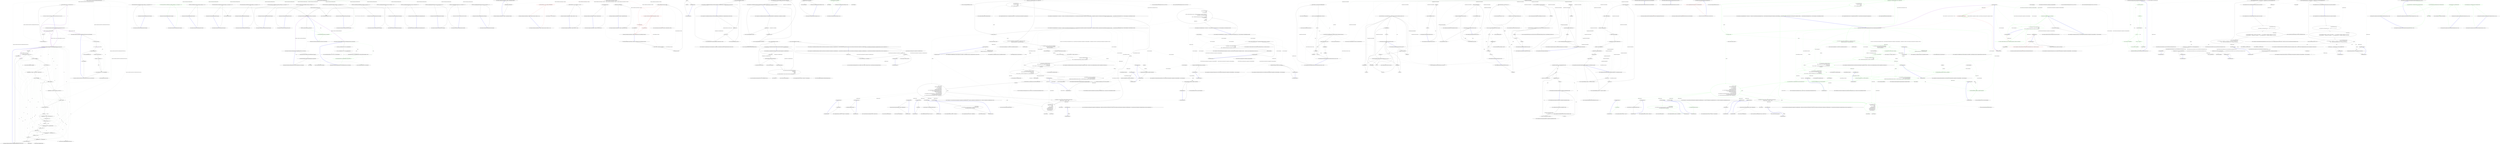 digraph  {
n49 [label="Humanizer.Localisation.NumberToWords.UzbekLatnNumberToWordConverter", span=""];
n0 [cluster="Humanizer.Localisation.NumberToWords.UzbekLatnNumberToWordConverter.Convert(int)", label="Entry Humanizer.Localisation.NumberToWords.UzbekLatnNumberToWordConverter.Convert(int)", span="14-14"];
n1 [cluster="Humanizer.Localisation.NumberToWords.UzbekLatnNumberToWordConverter.Convert(int)", label="number < 0", span="16-16"];
n2 [cluster="Humanizer.Localisation.NumberToWords.UzbekLatnNumberToWordConverter.Convert(int)", label="return string.Format(''minus {0}'', Convert(-number, true));", span="17-17"];
n3 [cluster="Humanizer.Localisation.NumberToWords.UzbekLatnNumberToWordConverter.Convert(int)", label="return Convert(number, true);", span="18-18"];
n4 [cluster="Humanizer.Localisation.NumberToWords.UzbekLatnNumberToWordConverter.Convert(int)", label="Exit Humanizer.Localisation.NumberToWords.UzbekLatnNumberToWordConverter.Convert(int)", span="14-14"];
n5 [cluster="Humanizer.Localisation.NumberToWords.UzbekLatnNumberToWordConverter.Convert(int, bool)", label="Entry Humanizer.Localisation.NumberToWords.UzbekLatnNumberToWordConverter.Convert(int, bool)", span="21-21"];
n6 [cluster="string.Format(string, object)", label="Entry string.Format(string, object)", span="0-0"];
n7 [cluster="Humanizer.Localisation.NumberToWords.UzbekLatnNumberToWordConverter.Convert(int, bool)", label="number == 0", span="23-23"];
n9 [cluster="Humanizer.Localisation.NumberToWords.UzbekLatnNumberToWordConverter.Convert(int, bool)", label="checkForHoundredRule && number == 100", span="26-26"];
n12 [cluster="Humanizer.Localisation.NumberToWords.UzbekLatnNumberToWordConverter.Convert(int, bool)", label="(number / 1000000000) > 0", span="31-31"];
n13 [cluster="Humanizer.Localisation.NumberToWords.UzbekLatnNumberToWordConverter.Convert(int, bool)", label="sb.AppendFormat(''{0} milliard '', Convert(number / 1000000000, false))", span="33-33"];
n14 [cluster="Humanizer.Localisation.NumberToWords.UzbekLatnNumberToWordConverter.Convert(int, bool)", label="number %= 1000000000", span="34-34"];
n15 [cluster="Humanizer.Localisation.NumberToWords.UzbekLatnNumberToWordConverter.Convert(int, bool)", label="(number / 1000000) > 0", span="37-37"];
n16 [cluster="Humanizer.Localisation.NumberToWords.UzbekLatnNumberToWordConverter.Convert(int, bool)", label="sb.AppendFormat(''{0} million '', Convert(number / 1000000, true))", span="39-39"];
n17 [cluster="Humanizer.Localisation.NumberToWords.UzbekLatnNumberToWordConverter.Convert(int, bool)", label="number %= 1000000", span="40-40"];
n18 [cluster="Humanizer.Localisation.NumberToWords.UzbekLatnNumberToWordConverter.Convert(int, bool)", label="var thousand = (number / 1000)", span="43-43"];
n21 [cluster="Humanizer.Localisation.NumberToWords.UzbekLatnNumberToWordConverter.Convert(int, bool)", label="number %= 1000", span="47-47"];
n22 [cluster="Humanizer.Localisation.NumberToWords.UzbekLatnNumberToWordConverter.Convert(int, bool)", label="var hundred = (number / 100)", span="50-50"];
n25 [cluster="Humanizer.Localisation.NumberToWords.UzbekLatnNumberToWordConverter.Convert(int, bool)", label="number %= 100", span="54-54"];
n26 [cluster="Humanizer.Localisation.NumberToWords.UzbekLatnNumberToWordConverter.Convert(int, bool)", label="(number / 10) > 0", span="57-57"];
n27 [cluster="Humanizer.Localisation.NumberToWords.UzbekLatnNumberToWordConverter.Convert(int, bool)", label="sb.AppendFormat(''{0} '', TensMap[number / 10])", span="59-59"];
n28 [cluster="Humanizer.Localisation.NumberToWords.UzbekLatnNumberToWordConverter.Convert(int, bool)", label="number %= 10", span="60-60"];
n29 [cluster="Humanizer.Localisation.NumberToWords.UzbekLatnNumberToWordConverter.Convert(int, bool)", label="number > 0", span="63-63"];
n30 [cluster="Humanizer.Localisation.NumberToWords.UzbekLatnNumberToWordConverter.Convert(int, bool)", label="sb.AppendFormat(''{0} '', UnitsMap[number])", span="65-65"];
n8 [cluster="Humanizer.Localisation.NumberToWords.UzbekLatnNumberToWordConverter.Convert(int, bool)", label="return UnitsMap[0];", span="24-24"];
n10 [cluster="Humanizer.Localisation.NumberToWords.UzbekLatnNumberToWordConverter.Convert(int, bool)", label="return ''yuz'';", span="27-27"];
n11 [cluster="Humanizer.Localisation.NumberToWords.UzbekLatnNumberToWordConverter.Convert(int, bool)", label="var sb = new StringBuilder()", span="29-29"];
n33 [cluster="System.Text.StringBuilder.StringBuilder()", label="Entry System.Text.StringBuilder.StringBuilder()", span="0-0"];
n20 [cluster="Humanizer.Localisation.NumberToWords.UzbekLatnNumberToWordConverter.Convert(int, bool)", label="sb.AppendFormat(''{0} ming '', Convert(thousand, true))", span="46-46"];
n24 [cluster="Humanizer.Localisation.NumberToWords.UzbekLatnNumberToWordConverter.Convert(int, bool)", label="sb.AppendFormat(''{0} yuz '', Convert(hundred, false))", span="53-53"];
n31 [cluster="Humanizer.Localisation.NumberToWords.UzbekLatnNumberToWordConverter.Convert(int, bool)", label="return sb.ToString().Trim();", span="68-68"];
n34 [cluster="System.Text.StringBuilder.AppendFormat(string, object)", label="Entry System.Text.StringBuilder.AppendFormat(string, object)", span="0-0"];
n19 [cluster="Humanizer.Localisation.NumberToWords.UzbekLatnNumberToWordConverter.Convert(int, bool)", label="thousand > 0", span="44-44"];
n23 [cluster="Humanizer.Localisation.NumberToWords.UzbekLatnNumberToWordConverter.Convert(int, bool)", label="hundred > 0", span="51-51"];
n32 [cluster="Humanizer.Localisation.NumberToWords.UzbekLatnNumberToWordConverter.Convert(int, bool)", label="Exit Humanizer.Localisation.NumberToWords.UzbekLatnNumberToWordConverter.Convert(int, bool)", span="21-21"];
n35 [cluster="System.Text.StringBuilder.ToString()", label="Entry System.Text.StringBuilder.ToString()", span="0-0"];
n36 [cluster="string.Trim()", label="Entry string.Trim()", span="0-0"];
n37 [cluster="Humanizer.Localisation.NumberToWords.UzbekLatnNumberToWordConverter.ConvertToOrdinal(int)", label="Entry Humanizer.Localisation.NumberToWords.UzbekLatnNumberToWordConverter.ConvertToOrdinal(int)", span="71-71"];
n38 [cluster="Humanizer.Localisation.NumberToWords.UzbekLatnNumberToWordConverter.ConvertToOrdinal(int)", label="var word = Convert(number)", span="73-73"];
n39 [cluster="Humanizer.Localisation.NumberToWords.UzbekLatnNumberToWordConverter.ConvertToOrdinal(int)", label="var i = 0", span="74-74"];
n40 [cluster="Humanizer.Localisation.NumberToWords.UzbekLatnNumberToWordConverter.ConvertToOrdinal(int)", label="string.IsNullOrEmpty(word)", span="75-75"];
n42 [cluster="Humanizer.Localisation.NumberToWords.UzbekLatnNumberToWordConverter.ConvertToOrdinal(int)", label="var lastChar = word[word.Length - 1]", span="78-78"];
n45 [cluster="Humanizer.Localisation.NumberToWords.UzbekLatnNumberToWordConverter.ConvertToOrdinal(int)", label="return string.Format(''{0}{1}'', word, OrdinalSuffixes[i]);", span="82-82"];
n41 [cluster="Humanizer.Localisation.NumberToWords.UzbekLatnNumberToWordConverter.ConvertToOrdinal(int)", label="return string.Empty;", span="76-76"];
n47 [cluster="string.IsNullOrEmpty(string)", label="Entry string.IsNullOrEmpty(string)", span="0-0"];
n43 [cluster="Humanizer.Localisation.NumberToWords.UzbekLatnNumberToWordConverter.ConvertToOrdinal(int)", label="lastChar == 'i' || lastChar == 'a'", span="79-79"];
n44 [cluster="Humanizer.Localisation.NumberToWords.UzbekLatnNumberToWordConverter.ConvertToOrdinal(int)", label="i = 1", span="80-80"];
n46 [cluster="Humanizer.Localisation.NumberToWords.UzbekLatnNumberToWordConverter.ConvertToOrdinal(int)", label="Exit Humanizer.Localisation.NumberToWords.UzbekLatnNumberToWordConverter.ConvertToOrdinal(int)", span="71-71"];
n48 [cluster="string.Format(string, object, object)", label="Entry string.Format(string, object, object)", span="0-0"];
m1_5 [cluster="System.DateTime.Humanize(bool, System.DateTime?)", file="Configurator.cs", label="Entry System.DateTime.Humanize(bool, System.DateTime?)", span="16-16"];
m1_25 [cluster="Humanizer.Tests.Extensions.DateHumanizeTests.SecondsAgo()", file="Configurator.cs", label="Entry Humanizer.Tests.Extensions.DateHumanizeTests.SecondsAgo()", span="41-41"];
m1_26 [cluster="Humanizer.Tests.Extensions.DateHumanizeTests.SecondsAgo()", color=green, community=0, file="Configurator.cs", label="26: Verify(string.Format(Resources.DateExtensions_SecondsAgo__seconds_ago, 10), new TimeSpan(0, 0, 0, -10))", span="43-43"];
m1_27 [cluster="Humanizer.Tests.Extensions.DateHumanizeTests.SecondsAgo()", file="Configurator.cs", label="Exit Humanizer.Tests.Extensions.DateHumanizeTests.SecondsAgo()", span="41-41"];
m1_41 [cluster="Humanizer.Tests.Extensions.DateHumanizeTests.Yesterday()", file="Configurator.cs", label="Entry Humanizer.Tests.Extensions.DateHumanizeTests.Yesterday()", span="71-71"];
m1_42 [cluster="Humanizer.Tests.Extensions.DateHumanizeTests.Yesterday()", file="Configurator.cs", label="Verify(Resources.DateExtensions_Yesterday_yesterday, new TimeSpan(-1, -10, 0, 0))", span="73-73"];
m1_43 [cluster="Humanizer.Tests.Extensions.DateHumanizeTests.Yesterday()", file="Configurator.cs", label="Exit Humanizer.Tests.Extensions.DateHumanizeTests.Yesterday()", span="71-71"];
m1_6 [cluster="Unk.Equal", file="Configurator.cs", label="Entry Unk.Equal", span=""];
m1_38 [cluster="Humanizer.Tests.Extensions.DateHumanizeTests.HoursAgo()", file="Configurator.cs", label="Entry Humanizer.Tests.Extensions.DateHumanizeTests.HoursAgo()", span="65-65"];
m1_39 [cluster="Humanizer.Tests.Extensions.DateHumanizeTests.HoursAgo()", file="Configurator.cs", label="Verify(string.Format(Resources.DateExtensions_HoursAgo__hours_ago, 10), new TimeSpan(0, -10, 0, 0))", span="67-67"];
m1_40 [cluster="Humanizer.Tests.Extensions.DateHumanizeTests.HoursAgo()", file="Configurator.cs", label="Exit Humanizer.Tests.Extensions.DateHumanizeTests.HoursAgo()", span="65-65"];
m1_21 [cluster="System.TimeSpan.TimeSpan(int, int, int, int)", file="Configurator.cs", label="Entry System.TimeSpan.TimeSpan(int, int, int, int)", span="0-0"];
m1_22 [cluster="Humanizer.Tests.Extensions.DateHumanizeTests.JustNow()", file="Configurator.cs", label="Entry Humanizer.Tests.Extensions.DateHumanizeTests.JustNow()", span="35-35"];
m1_23 [cluster="Humanizer.Tests.Extensions.DateHumanizeTests.JustNow()", file="Configurator.cs", label="Verify(Resources.DateExtensions_OneSecondAgo_one_second_ago, new TimeSpan(0, 0, 0, -1))", span="37-37"];
m1_24 [cluster="Humanizer.Tests.Extensions.DateHumanizeTests.JustNow()", file="Configurator.cs", label="Exit Humanizer.Tests.Extensions.DateHumanizeTests.JustNow()", span="35-35"];
m1_0 [cluster="Humanizer.Tests.Extensions.DateHumanizeTests.VerifyWithCurrentDate(string, System.TimeSpan)", file="Configurator.cs", label="Entry Humanizer.Tests.Extensions.DateHumanizeTests.VerifyWithCurrentDate(string, System.TimeSpan)", span="7-7"];
m1_1 [cluster="Humanizer.Tests.Extensions.DateHumanizeTests.VerifyWithCurrentDate(string, System.TimeSpan)", file="Configurator.cs", label="Assert.Equal(expectedString, DateTime.UtcNow.Add(deltaFromNow).Humanize())", span="9-9"];
m1_2 [cluster="Humanizer.Tests.Extensions.DateHumanizeTests.VerifyWithCurrentDate(string, System.TimeSpan)", file="Configurator.cs", label="Assert.Equal(expectedString, DateTime.Now.Add(deltaFromNow).Humanize(false))", span="10-10"];
m1_3 [cluster="Humanizer.Tests.Extensions.DateHumanizeTests.VerifyWithCurrentDate(string, System.TimeSpan)", file="Configurator.cs", label="Exit Humanizer.Tests.Extensions.DateHumanizeTests.VerifyWithCurrentDate(string, System.TimeSpan)", span="7-7"];
m1_47 [cluster="Humanizer.Tests.Extensions.DateHumanizeTests.OneMonthAgo()", file="Configurator.cs", label="Entry Humanizer.Tests.Extensions.DateHumanizeTests.OneMonthAgo()", span="83-83"];
m1_48 [cluster="Humanizer.Tests.Extensions.DateHumanizeTests.OneMonthAgo()", file="Configurator.cs", label="Verify(Resources.DateExtensions_OneMonthAgo_one_month_ago, new TimeSpan(-30, 0, 0, 0))", span="85-85"];
m1_49 [cluster="Humanizer.Tests.Extensions.DateHumanizeTests.OneMonthAgo()", file="Configurator.cs", label="Exit Humanizer.Tests.Extensions.DateHumanizeTests.OneMonthAgo()", span="83-83"];
m1_7 [cluster="Humanizer.Tests.Extensions.DateHumanizeTests.VerifyWithDateInjection(string, System.TimeSpan)", file="Configurator.cs", label="Entry Humanizer.Tests.Extensions.DateHumanizeTests.VerifyWithDateInjection(string, System.TimeSpan)", span="13-13"];
m1_11 [cluster="Humanizer.Tests.Extensions.DateHumanizeTests.VerifyWithDateInjection(string, System.TimeSpan)", color=green, community=0, file="Configurator.cs", label="24: Assert.Equal(expectedString, now.Add(deltaFromNow).Humanize(false, now))", span="19-19"];
m1_10 [cluster="Humanizer.Tests.Extensions.DateHumanizeTests.VerifyWithDateInjection(string, System.TimeSpan)", file="Configurator.cs", label="Assert.Equal(expectedString, utcNow.Add(deltaFromNow).Humanize(dateToCompareAgainst: utcNow))", span="18-18"];
m1_9 [cluster="Humanizer.Tests.Extensions.DateHumanizeTests.VerifyWithDateInjection(string, System.TimeSpan)", file="Configurator.cs", label="var now = new DateTime(2013, 6, 20, 11, 58, 22, DateTimeKind.Local)", span="16-16"];
m1_8 [cluster="Humanizer.Tests.Extensions.DateHumanizeTests.VerifyWithDateInjection(string, System.TimeSpan)", file="Configurator.cs", label="var utcNow = new DateTime(2013, 6, 20, 9, 58, 22, DateTimeKind.Utc)", span="15-15"];
m1_12 [cluster="Humanizer.Tests.Extensions.DateHumanizeTests.VerifyWithDateInjection(string, System.TimeSpan)", file="Configurator.cs", label="Exit Humanizer.Tests.Extensions.DateHumanizeTests.VerifyWithDateInjection(string, System.TimeSpan)", span="13-13"];
m1_13 [cluster="System.DateTime.DateTime(int, int, int, int, int, int, System.DateTimeKind)", file="Configurator.cs", label="Entry System.DateTime.DateTime(int, int, int, int, int, int, System.DateTimeKind)", span="0-0"];
m1_32 [cluster="Humanizer.Tests.Extensions.DateHumanizeTests.AFewMinutesAgo()", file="Configurator.cs", label="Entry Humanizer.Tests.Extensions.DateHumanizeTests.AFewMinutesAgo()", span="53-53"];
m1_33 [cluster="Humanizer.Tests.Extensions.DateHumanizeTests.AFewMinutesAgo()", file="Configurator.cs", label="Verify(string.Format(Resources.DateExtensions_MinutesAgo__minutes_ago, 10), new TimeSpan(0, 0, -10, 0))", span="55-55"];
m1_34 [cluster="Humanizer.Tests.Extensions.DateHumanizeTests.AFewMinutesAgo()", file="Configurator.cs", label="Exit Humanizer.Tests.Extensions.DateHumanizeTests.AFewMinutesAgo()", span="53-53"];
m1_44 [cluster="Humanizer.Tests.Extensions.DateHumanizeTests.AFewDaysAgo()", file="Configurator.cs", label="Entry Humanizer.Tests.Extensions.DateHumanizeTests.AFewDaysAgo()", span="77-77"];
m1_45 [cluster="Humanizer.Tests.Extensions.DateHumanizeTests.AFewDaysAgo()", file="Configurator.cs", label="Verify(string.Format(Resources.DateExtensions_DaysAgo__days_ago, 10), new TimeSpan(-10, 0, 0, 0))", span="79-79"];
m1_46 [cluster="Humanizer.Tests.Extensions.DateHumanizeTests.AFewDaysAgo()", file="Configurator.cs", label="Exit Humanizer.Tests.Extensions.DateHumanizeTests.AFewDaysAgo()", span="77-77"];
m1_50 [cluster="Humanizer.Tests.Extensions.DateHumanizeTests.AFewMonthsAgo()", file="Configurator.cs", label="Entry Humanizer.Tests.Extensions.DateHumanizeTests.AFewMonthsAgo()", span="89-89"];
m1_51 [cluster="Humanizer.Tests.Extensions.DateHumanizeTests.AFewMonthsAgo()", file="Configurator.cs", label="Verify(string.Format(Resources.DateExtensions_MonthsAgo__months_ago, 2), new TimeSpan(-60, 0, 0, 0))", span="91-91"];
m1_52 [cluster="Humanizer.Tests.Extensions.DateHumanizeTests.AFewMonthsAgo()", file="Configurator.cs", label="Exit Humanizer.Tests.Extensions.DateHumanizeTests.AFewMonthsAgo()", span="89-89"];
m1_4 [cluster="System.DateTime.Add(System.TimeSpan)", file="Configurator.cs", label="Entry System.DateTime.Add(System.TimeSpan)", span="0-0"];
m1_35 [cluster="Humanizer.Tests.Extensions.DateHumanizeTests.AnHourAgo()", file="Configurator.cs", label="Entry Humanizer.Tests.Extensions.DateHumanizeTests.AnHourAgo()", span="59-59"];
m1_36 [cluster="Humanizer.Tests.Extensions.DateHumanizeTests.AnHourAgo()", file="Configurator.cs", label="Verify(Resources.DateExtensions_OneHourAgo_an_hour_ago, new TimeSpan(0, -1, -10, 0))", span="61-61"];
m1_37 [cluster="Humanizer.Tests.Extensions.DateHumanizeTests.AnHourAgo()", file="Configurator.cs", label="Exit Humanizer.Tests.Extensions.DateHumanizeTests.AnHourAgo()", span="59-59"];
m1_59 [cluster="Humanizer.Tests.Extensions.DateHumanizeTests.FewYearsAgo()", file="Configurator.cs", label="Entry Humanizer.Tests.Extensions.DateHumanizeTests.FewYearsAgo()", span="107-107"];
m1_60 [cluster="Humanizer.Tests.Extensions.DateHumanizeTests.FewYearsAgo()", file="Configurator.cs", label="Verify(string.Format(Resources.DateExtensions_YearsAgo__years_ago, 2), new TimeSpan(-900, 0, 0, 0))", span="109-109"];
m1_61 [cluster="Humanizer.Tests.Extensions.DateHumanizeTests.FewYearsAgo()", file="Configurator.cs", label="Exit Humanizer.Tests.Extensions.DateHumanizeTests.FewYearsAgo()", span="107-107"];
m1_53 [cluster="Humanizer.Tests.Extensions.DateHumanizeTests.OneYearAgoIsNotAccureate()", file="Configurator.cs", label="Entry Humanizer.Tests.Extensions.DateHumanizeTests.OneYearAgoIsNotAccureate()", span="95-95"];
m1_54 [cluster="Humanizer.Tests.Extensions.DateHumanizeTests.OneYearAgoIsNotAccureate()", file="Configurator.cs", label="Verify(Resources.DateExtensions_OneYearAgo_one_year_ago, new TimeSpan(-360, 0, 0, 0))", span="97-97"];
m1_55 [cluster="Humanizer.Tests.Extensions.DateHumanizeTests.OneYearAgoIsNotAccureate()", file="Configurator.cs", label="Exit Humanizer.Tests.Extensions.DateHumanizeTests.OneYearAgoIsNotAccureate()", span="95-95"];
m1_56 [cluster="Humanizer.Tests.Extensions.DateHumanizeTests.OneYearAgo()", file="Configurator.cs", label="Entry Humanizer.Tests.Extensions.DateHumanizeTests.OneYearAgo()", span="101-101"];
m1_57 [cluster="Humanizer.Tests.Extensions.DateHumanizeTests.OneYearAgo()", file="Configurator.cs", label="Verify(Resources.DateExtensions_OneYearAgo_one_year_ago, new TimeSpan(-400, 0, 0, 0))", span="103-103"];
m1_58 [cluster="Humanizer.Tests.Extensions.DateHumanizeTests.OneYearAgo()", file="Configurator.cs", label="Exit Humanizer.Tests.Extensions.DateHumanizeTests.OneYearAgo()", span="101-101"];
m1_14 [cluster="Humanizer.Tests.Extensions.DateHumanizeTests.Verify(string, System.TimeSpan)", file="Configurator.cs", label="Entry Humanizer.Tests.Extensions.DateHumanizeTests.Verify(string, System.TimeSpan)", span="22-22"];
m1_16 [cluster="Humanizer.Tests.Extensions.DateHumanizeTests.Verify(string, System.TimeSpan)", color=green, community=0, file="Configurator.cs", label="26: VerifyWithDateInjection(expectedString, deltaFromNow)", span="25-25"];
m1_15 [cluster="Humanizer.Tests.Extensions.DateHumanizeTests.Verify(string, System.TimeSpan)", file="Configurator.cs", label="VerifyWithCurrentDate(expectedString, deltaFromNow)", span="24-24"];
m1_17 [cluster="Humanizer.Tests.Extensions.DateHumanizeTests.Verify(string, System.TimeSpan)", file="Configurator.cs", label="Exit Humanizer.Tests.Extensions.DateHumanizeTests.Verify(string, System.TimeSpan)", span="22-22"];
m1_18 [cluster="Humanizer.Tests.Extensions.DateHumanizeTests.FutureDates()", file="Configurator.cs", label="Entry Humanizer.Tests.Extensions.DateHumanizeTests.FutureDates()", span="29-29"];
m1_19 [cluster="Humanizer.Tests.Extensions.DateHumanizeTests.FutureDates()", file="Configurator.cs", label="Verify(Resources.DateExtensions_FutureDate_not_yet, new TimeSpan(0, 0, 1, 0))", span="31-31"];
m1_20 [cluster="Humanizer.Tests.Extensions.DateHumanizeTests.FutureDates()", file="Configurator.cs", label="Exit Humanizer.Tests.Extensions.DateHumanizeTests.FutureDates()", span="29-29"];
m1_29 [cluster="Humanizer.Tests.Extensions.DateHumanizeTests.OneMinuteAgo()", file="Configurator.cs", label="Entry Humanizer.Tests.Extensions.DateHumanizeTests.OneMinuteAgo()", span="47-47"];
m1_30 [cluster="Humanizer.Tests.Extensions.DateHumanizeTests.OneMinuteAgo()", file="Configurator.cs", label="Verify(Resources.DateExtensions_OneMinuteAgo_a_minute_ago, new TimeSpan(0, 0, -1, 0))", span="49-49"];
m1_31 [cluster="Humanizer.Tests.Extensions.DateHumanizeTests.OneMinuteAgo()", file="Configurator.cs", label="Exit Humanizer.Tests.Extensions.DateHumanizeTests.OneMinuteAgo()", span="47-47"];
m1_62 [file="Configurator.cs", label="Humanizer.Tests.Extensions.DateHumanizeTests", span=""];
m2_0 [cluster="Humanizer.Configuration.LocaliserRegistry<TLocaliser>.LocaliserRegistry(TLocaliser)", file="DateHumanizeTests.cs", label="Entry Humanizer.Configuration.LocaliserRegistry<TLocaliser>.LocaliserRegistry(TLocaliser)", span="19-19"];
m2_1 [cluster="Humanizer.Configuration.LocaliserRegistry<TLocaliser>.LocaliserRegistry(TLocaliser)", file="DateHumanizeTests.cs", label="_defaultLocaliser = defaultLocaliser", span="21-21"];
m2_2 [cluster="Humanizer.Configuration.LocaliserRegistry<TLocaliser>.LocaliserRegistry(TLocaliser)", file="DateHumanizeTests.cs", label="Exit Humanizer.Configuration.LocaliserRegistry<TLocaliser>.LocaliserRegistry(TLocaliser)", span="19-19"];
m2_6 [cluster="Humanizer.Configuration.LocaliserRegistry<TLocaliser>.ResolveForCulture(System.Globalization.CultureInfo)", file="DateHumanizeTests.cs", label="Entry Humanizer.Configuration.LocaliserRegistry<TLocaliser>.ResolveForCulture(System.Globalization.CultureInfo)", span="36-36"];
m2_7 [cluster="Humanizer.Configuration.LocaliserRegistry<TLocaliser>.ResolveForCulture(System.Globalization.CultureInfo)", file="DateHumanizeTests.cs", label="culture = culture ?? CultureInfo.CurrentUICulture", span="38-38"];
m2_8 [cluster="Humanizer.Configuration.LocaliserRegistry<TLocaliser>.ResolveForCulture(System.Globalization.CultureInfo)", file="DateHumanizeTests.cs", label="Lazy<TLocaliser> factory", span="40-40"];
m2_9 [cluster="Humanizer.Configuration.LocaliserRegistry<TLocaliser>.ResolveForCulture(System.Globalization.CultureInfo)", file="DateHumanizeTests.cs", label="_localisers.TryGetValue(culture.Name, out factory)", span="42-42"];
m2_11 [cluster="Humanizer.Configuration.LocaliserRegistry<TLocaliser>.ResolveForCulture(System.Globalization.CultureInfo)", color=red, community=0, file="DateHumanizeTests.cs", label="23: _localisers.TryGetValue(culture.TwoLetterISOLanguageName, out factory)", span="45-45"];
m2_10 [cluster="Humanizer.Configuration.LocaliserRegistry<TLocaliser>.ResolveForCulture(System.Globalization.CultureInfo)", color=red, community=0, file="DateHumanizeTests.cs", label="40: return factory.Value;", span="43-43"];
m2_12 [cluster="Humanizer.Configuration.LocaliserRegistry<TLocaliser>.ResolveForCulture(System.Globalization.CultureInfo)", color=red, community=0, file="DateHumanizeTests.cs", label="40: return factory.Value;", span="46-46"];
m2_13 [cluster="Humanizer.Configuration.LocaliserRegistry<TLocaliser>.ResolveForCulture(System.Globalization.CultureInfo)", file="DateHumanizeTests.cs", label="return _defaultLocaliser;", span="48-48"];
m2_14 [cluster="Humanizer.Configuration.LocaliserRegistry<TLocaliser>.ResolveForCulture(System.Globalization.CultureInfo)", file="DateHumanizeTests.cs", label="Exit Humanizer.Configuration.LocaliserRegistry<TLocaliser>.ResolveForCulture(System.Globalization.CultureInfo)", span="36-36"];
m2_15 [cluster="System.Collections.Generic.IDictionary<TKey, TValue>.TryGetValue(TKey, out TValue)", file="DateHumanizeTests.cs", label="Entry System.Collections.Generic.IDictionary<TKey, TValue>.TryGetValue(TKey, out TValue)", span="0-0"];
m2_24 [cluster="Humanizer.Configuration.LocaliserRegistry<TLocaliser>.Register(System.Func<TLocaliser>, string)", file="DateHumanizeTests.cs", label="Entry Humanizer.Configuration.LocaliserRegistry<TLocaliser>.Register(System.Func<TLocaliser>, string)", span="63-63"];
m2_25 [cluster="Humanizer.Configuration.LocaliserRegistry<TLocaliser>.Register(System.Func<TLocaliser>, string)", color=red, community=0, file="DateHumanizeTests.cs", label="19: _localisers[localeCode] = new Lazy<TLocaliser>(localiserFactory)", span="65-65"];
m2_26 [cluster="Humanizer.Configuration.LocaliserRegistry<TLocaliser>.Register(System.Func<TLocaliser>, string)", file="DateHumanizeTests.cs", label="Exit Humanizer.Configuration.LocaliserRegistry<TLocaliser>.Register(System.Func<TLocaliser>, string)", span="63-63"];
m2_16 [cluster="Humanizer.Configuration.LocaliserRegistry<TLocaliser>.Register<T>(string)", file="DateHumanizeTests.cs", label="Entry Humanizer.Configuration.LocaliserRegistry<TLocaliser>.Register<T>(string)", span="54-54"];
m2_17 [cluster="Humanizer.Configuration.LocaliserRegistry<TLocaliser>.Register<T>(string)", file="DateHumanizeTests.cs", label="_localisers[localeCode] = new Lazy<TLocaliser>(() => new T())", span="57-57"];
m2_18 [cluster="Humanizer.Configuration.LocaliserRegistry<TLocaliser>.Register<T>(string)", file="DateHumanizeTests.cs", label="Exit Humanizer.Configuration.LocaliserRegistry<TLocaliser>.Register<T>(string)", span="54-54"];
m2_19 [cluster="System.Lazy<T>.Lazy(System.Func<T>)", file="DateHumanizeTests.cs", label="Entry System.Lazy<T>.Lazy(System.Func<T>)", span="0-0"];
m2_3 [cluster="Humanizer.Configuration.LocaliserRegistry<TLocaliser>.ResolveForUiCulture()", file="DateHumanizeTests.cs", label="Entry Humanizer.Configuration.LocaliserRegistry<TLocaliser>.ResolveForUiCulture()", span="27-27"];
m2_4 [cluster="Humanizer.Configuration.LocaliserRegistry<TLocaliser>.ResolveForUiCulture()", file="DateHumanizeTests.cs", label="return ResolveForCulture(null);", span="29-29"];
m2_5 [cluster="Humanizer.Configuration.LocaliserRegistry<TLocaliser>.ResolveForUiCulture()", file="DateHumanizeTests.cs", label="Exit Humanizer.Configuration.LocaliserRegistry<TLocaliser>.ResolveForUiCulture()", span="27-27"];
m2_23 [cluster="T.cstr", file="DateHumanizeTests.cs", label="Entry T.cstr", span=""];
m2_27 [cluster="Humanizer.Configuration.LocaliserRegistry<TLocaliser>.RegisterDefault(TLocaliser)", file="DateHumanizeTests.cs", label="Entry Humanizer.Configuration.LocaliserRegistry<TLocaliser>.RegisterDefault(TLocaliser)", span="71-71"];
m2_28 [cluster="Humanizer.Configuration.LocaliserRegistry<TLocaliser>.RegisterDefault(TLocaliser)", file="DateHumanizeTests.cs", label="_defaultLocaliser = defaultLocaliser", span="73-73"];
m2_29 [cluster="Humanizer.Configuration.LocaliserRegistry<TLocaliser>.RegisterDefault(TLocaliser)", file="DateHumanizeTests.cs", label="Exit Humanizer.Configuration.LocaliserRegistry<TLocaliser>.RegisterDefault(TLocaliser)", span="71-71"];
m2_20 [cluster="lambda expression", file="DateHumanizeTests.cs", label="Entry lambda expression", span="57-57"];
m2_21 [cluster="lambda expression", file="DateHumanizeTests.cs", label="new T()", span="57-57"];
m2_22 [cluster="lambda expression", file="DateHumanizeTests.cs", label="Exit lambda expression", span="57-57"];
m2_30 [file="DateHumanizeTests.cs", label="Humanizer.Configuration.LocaliserRegistry<TLocaliser>", span=""];
m3_7 [cluster="System.ArgumentNullException.ArgumentNullException(string)", file="DateTimeHumanizePrecisionStrategyTests.cs", label="Entry System.ArgumentNullException.ArgumentNullException(string)", span="0-0"];
m3_35 [cluster="System.Collections.Generic.IEnumerable<TSource>.SelectMany<TSource, TResult>(System.Func<TSource, System.Collections.Generic.IEnumerable<TResult>>)", file="DateTimeHumanizePrecisionStrategyTests.cs", label="Entry System.Collections.Generic.IEnumerable<TSource>.SelectMany<TSource, TResult>(System.Func<TSource, System.Collections.Generic.IEnumerable<TResult>>)", span="0-0"];
m3_24 [cluster="System.Type.ToDescriptor()", file="DateTimeHumanizePrecisionStrategyTests.cs", label="Entry System.Type.ToDescriptor()", span="22-22"];
m3_26 [cluster="System.Collections.Generic.IEnumerable<TSource>.SingleOrDefault<TSource>()", file="DateTimeHumanizePrecisionStrategyTests.cs", label="Entry System.Collections.Generic.IEnumerable<TSource>.SingleOrDefault<TSource>()", span="0-0"];
m3_39 [cluster="System.Func<T, TResult>.Invoke(T)", file="DateTimeHumanizePrecisionStrategyTests.cs", label="Entry System.Func<T, TResult>.Invoke(T)", span="0-0"];
m3_27 [cluster="T.ToMaybe<T>()", file="DateTimeHumanizePrecisionStrategyTests.cs", label="Entry T.ToMaybe<T>()", span="82-82"];
m3_9 [cluster="CommandLine.Core.SpecificationPropertyExtensions.WithValue(CommandLine.Core.SpecificationProperty, CommandLine.Infrastructure.Maybe<object>)", file="DateTimeHumanizePrecisionStrategyTests.cs", label="Entry CommandLine.Core.SpecificationPropertyExtensions.WithValue(CommandLine.Core.SpecificationProperty, CommandLine.Infrastructure.Maybe<object>)", span="19-19"];
m3_10 [cluster="CommandLine.Core.SpecificationPropertyExtensions.WithValue(CommandLine.Core.SpecificationProperty, CommandLine.Infrastructure.Maybe<object>)", file="DateTimeHumanizePrecisionStrategyTests.cs", label="specProp == null", span="21-21"];
m3_12 [cluster="CommandLine.Core.SpecificationPropertyExtensions.WithValue(CommandLine.Core.SpecificationProperty, CommandLine.Infrastructure.Maybe<object>)", file="DateTimeHumanizePrecisionStrategyTests.cs", label="newValue == null", span="22-22"];
m3_14 [cluster="CommandLine.Core.SpecificationPropertyExtensions.WithValue(CommandLine.Core.SpecificationProperty, CommandLine.Infrastructure.Maybe<object>)", file="DateTimeHumanizePrecisionStrategyTests.cs", label="return SpecificationProperty.Create(specProp.Specification, specProp.Property, newValue);", span="24-24"];
m3_11 [cluster="CommandLine.Core.SpecificationPropertyExtensions.WithValue(CommandLine.Core.SpecificationProperty, CommandLine.Infrastructure.Maybe<object>)", file="DateTimeHumanizePrecisionStrategyTests.cs", label="throw new ArgumentNullException(''specProp'');", span="21-21"];
m3_13 [cluster="CommandLine.Core.SpecificationPropertyExtensions.WithValue(CommandLine.Core.SpecificationProperty, CommandLine.Infrastructure.Maybe<object>)", file="DateTimeHumanizePrecisionStrategyTests.cs", label="throw new ArgumentNullException(''newValue'');", span="22-22"];
m3_15 [cluster="CommandLine.Core.SpecificationPropertyExtensions.WithValue(CommandLine.Core.SpecificationProperty, CommandLine.Infrastructure.Maybe<object>)", file="DateTimeHumanizePrecisionStrategyTests.cs", label="Exit CommandLine.Core.SpecificationPropertyExtensions.WithValue(CommandLine.Core.SpecificationProperty, CommandLine.Infrastructure.Maybe<object>)", span="19-19"];
m3_16 [cluster="CommandLine.Core.SpecificationPropertyExtensions.GetConversionType(CommandLine.Core.SpecificationProperty)", file="DateTimeHumanizePrecisionStrategyTests.cs", label="Entry CommandLine.Core.SpecificationPropertyExtensions.GetConversionType(CommandLine.Core.SpecificationProperty)", span="27-27"];
m3_17 [cluster="CommandLine.Core.SpecificationPropertyExtensions.GetConversionType(CommandLine.Core.SpecificationProperty)", file="DateTimeHumanizePrecisionStrategyTests.cs", label="specProp == null", span="29-29"];
m3_19 [cluster="CommandLine.Core.SpecificationPropertyExtensions.GetConversionType(CommandLine.Core.SpecificationProperty)", file="DateTimeHumanizePrecisionStrategyTests.cs", label="specProp.Specification.ConversionType.ToDescriptor()", span="31-31"];
m3_21 [cluster="CommandLine.Core.SpecificationPropertyExtensions.GetConversionType(CommandLine.Core.SpecificationProperty)", file="DateTimeHumanizePrecisionStrategyTests.cs", label="return specProp.Property.PropertyType.GetGenericArguments()\r\n                             .SingleOrDefault()\r\n                             .ToMaybe()\r\n                             .FromJust(\r\n                                 new InvalidOperationException(''Sequence properties should be of type IEnumerable<T>.''));", span="34-38"];
m3_22 [cluster="CommandLine.Core.SpecificationPropertyExtensions.GetConversionType(CommandLine.Core.SpecificationProperty)", file="DateTimeHumanizePrecisionStrategyTests.cs", label="return specProp.Property.PropertyType;", span="40-40"];
m3_18 [cluster="CommandLine.Core.SpecificationPropertyExtensions.GetConversionType(CommandLine.Core.SpecificationProperty)", file="DateTimeHumanizePrecisionStrategyTests.cs", label="throw new ArgumentNullException(''specProp'');", span="29-29"];
m3_20 [cluster="CommandLine.Core.SpecificationPropertyExtensions.GetConversionType(CommandLine.Core.SpecificationProperty)", file="DateTimeHumanizePrecisionStrategyTests.cs", label="TypeDescriptorKind.Sequence", span="33-33"];
m3_23 [cluster="CommandLine.Core.SpecificationPropertyExtensions.GetConversionType(CommandLine.Core.SpecificationProperty)", file="DateTimeHumanizePrecisionStrategyTests.cs", label="Exit CommandLine.Core.SpecificationPropertyExtensions.GetConversionType(CommandLine.Core.SpecificationProperty)", span="27-27"];
m3_25 [cluster="System.Type.GetGenericArguments()", file="DateTimeHumanizePrecisionStrategyTests.cs", label="Entry System.Type.GetGenericArguments()", span="0-0"];
m3_29 [cluster="CommandLine.Infrastructure.Maybe<T>.FromJust<T>(System.Exception)", file="DateTimeHumanizePrecisionStrategyTests.cs", label="Entry CommandLine.Infrastructure.Maybe<T>.FromJust<T>(System.Exception)", span="137-137"];
m3_36 [cluster="lambda expression", file="DateTimeHumanizePrecisionStrategyTests.cs", label="Entry lambda expression", span="51-51"];
m3_37 [cluster="lambda expression", file="DateTimeHumanizePrecisionStrategyTests.cs", label="rule(specProps)", span="51-51"];
m3_38 [cluster="lambda expression", file="DateTimeHumanizePrecisionStrategyTests.cs", label="Exit lambda expression", span="51-51"];
m3_8 [cluster="CommandLine.Core.SpecificationProperty.Create(CommandLine.Core.Specification, System.Reflection.PropertyInfo, CommandLine.Infrastructure.Maybe<object>)", file="DateTimeHumanizePrecisionStrategyTests.cs", label="Entry CommandLine.Core.SpecificationProperty.Create(CommandLine.Core.Specification, System.Reflection.PropertyInfo, CommandLine.Infrastructure.Maybe<object>)", span="21-21"];
m3_30 [cluster="CommandLine.Core.SpecificationPropertyExtensions.Validate(System.Collections.Generic.IEnumerable<CommandLine.Core.SpecificationProperty>, System.Collections.Generic.IEnumerable<System.Func<System.Collections.Generic.IEnumerable<CommandLine.Core.SpecificationProperty>, System.Collections.Generic.IEnumerable<CommandLine.Infrastructure.Maybe<CommandLine.Error>>>>)", file="DateTimeHumanizePrecisionStrategyTests.cs", label="Entry CommandLine.Core.SpecificationPropertyExtensions.Validate(System.Collections.Generic.IEnumerable<CommandLine.Core.SpecificationProperty>, System.Collections.Generic.IEnumerable<System.Func<System.Collections.Generic.IEnumerable<CommandLine.Core.SpecificationProperty>, System.Collections.Generic.IEnumerable<CommandLine.Infrastructure.Maybe<CommandLine.Error>>>>)", span="44-44"];
m3_31 [cluster="CommandLine.Core.SpecificationPropertyExtensions.Validate(System.Collections.Generic.IEnumerable<CommandLine.Core.SpecificationProperty>, System.Collections.Generic.IEnumerable<System.Func<System.Collections.Generic.IEnumerable<CommandLine.Core.SpecificationProperty>, System.Collections.Generic.IEnumerable<CommandLine.Infrastructure.Maybe<CommandLine.Error>>>>)", file="DateTimeHumanizePrecisionStrategyTests.cs", label="specProps == null", span="49-49"];
m3_33 [cluster="CommandLine.Core.SpecificationPropertyExtensions.Validate(System.Collections.Generic.IEnumerable<CommandLine.Core.SpecificationProperty>, System.Collections.Generic.IEnumerable<System.Func<System.Collections.Generic.IEnumerable<CommandLine.Core.SpecificationProperty>, System.Collections.Generic.IEnumerable<CommandLine.Infrastructure.Maybe<CommandLine.Error>>>>)", file="DateTimeHumanizePrecisionStrategyTests.cs", label="return rules.SelectMany(rule => rule(specProps));", span="51-51"];
m3_32 [cluster="CommandLine.Core.SpecificationPropertyExtensions.Validate(System.Collections.Generic.IEnumerable<CommandLine.Core.SpecificationProperty>, System.Collections.Generic.IEnumerable<System.Func<System.Collections.Generic.IEnumerable<CommandLine.Core.SpecificationProperty>, System.Collections.Generic.IEnumerable<CommandLine.Infrastructure.Maybe<CommandLine.Error>>>>)", file="DateTimeHumanizePrecisionStrategyTests.cs", label="throw new ArgumentNullException(''specProps'');", span="49-49"];
m3_34 [cluster="CommandLine.Core.SpecificationPropertyExtensions.Validate(System.Collections.Generic.IEnumerable<CommandLine.Core.SpecificationProperty>, System.Collections.Generic.IEnumerable<System.Func<System.Collections.Generic.IEnumerable<CommandLine.Core.SpecificationProperty>, System.Collections.Generic.IEnumerable<CommandLine.Infrastructure.Maybe<CommandLine.Error>>>>)", file="DateTimeHumanizePrecisionStrategyTests.cs", label="Exit CommandLine.Core.SpecificationPropertyExtensions.Validate(System.Collections.Generic.IEnumerable<CommandLine.Core.SpecificationProperty>, System.Collections.Generic.IEnumerable<System.Func<System.Collections.Generic.IEnumerable<CommandLine.Core.SpecificationProperty>, System.Collections.Generic.IEnumerable<CommandLine.Infrastructure.Maybe<CommandLine.Error>>>>)", span="44-44"];
m3_28 [cluster="System.InvalidOperationException.InvalidOperationException(string)", file="DateTimeHumanizePrecisionStrategyTests.cs", label="Entry System.InvalidOperationException.InvalidOperationException(string)", span="0-0"];
m3_0 [cluster="CommandLine.Core.SpecificationPropertyExtensions.WithSpecification(CommandLine.Core.SpecificationProperty, CommandLine.Core.Specification)", file="DateTimeHumanizePrecisionStrategyTests.cs", label="Entry CommandLine.Core.SpecificationPropertyExtensions.WithSpecification(CommandLine.Core.SpecificationProperty, CommandLine.Core.Specification)", span="11-11"];
m3_1 [cluster="CommandLine.Core.SpecificationPropertyExtensions.WithSpecification(CommandLine.Core.SpecificationProperty, CommandLine.Core.Specification)", file="DateTimeHumanizePrecisionStrategyTests.cs", label="specProp == null", span="13-13"];
m3_3 [cluster="CommandLine.Core.SpecificationPropertyExtensions.WithSpecification(CommandLine.Core.SpecificationProperty, CommandLine.Core.Specification)", file="DateTimeHumanizePrecisionStrategyTests.cs", label="newSpecification == null", span="14-14"];
m3_5 [cluster="CommandLine.Core.SpecificationPropertyExtensions.WithSpecification(CommandLine.Core.SpecificationProperty, CommandLine.Core.Specification)", file="DateTimeHumanizePrecisionStrategyTests.cs", label="return SpecificationProperty.Create(newSpecification, specProp.Property, specProp.Value);", span="16-16"];
m3_2 [cluster="CommandLine.Core.SpecificationPropertyExtensions.WithSpecification(CommandLine.Core.SpecificationProperty, CommandLine.Core.Specification)", file="DateTimeHumanizePrecisionStrategyTests.cs", label="throw new ArgumentNullException(''specProp'');", span="13-13"];
m3_4 [cluster="CommandLine.Core.SpecificationPropertyExtensions.WithSpecification(CommandLine.Core.SpecificationProperty, CommandLine.Core.Specification)", file="DateTimeHumanizePrecisionStrategyTests.cs", label="throw new ArgumentNullException(''newSpecification'');", span="14-14"];
m3_6 [cluster="CommandLine.Core.SpecificationPropertyExtensions.WithSpecification(CommandLine.Core.SpecificationProperty, CommandLine.Core.Specification)", file="DateTimeHumanizePrecisionStrategyTests.cs", label="Exit CommandLine.Core.SpecificationPropertyExtensions.WithSpecification(CommandLine.Core.SpecificationProperty, CommandLine.Core.Specification)", span="11-11"];
m3_40 [file="DateTimeHumanizePrecisionStrategyTests.cs", label="System.Collections.Generic.IEnumerable<CommandLine.Core.SpecificationProperty>", span=""];
m4_8 [cluster="string.FromRoman()", file="DefaultNumberToWordsConverter.cs", label="Entry string.FromRoman()", span="38-38"];
m4_4 [cluster="Unk.Equal", file="DefaultNumberToWordsConverter.cs", label="Entry Unk.Equal", span=""];
m4_0 [cluster="Humanizer.Tests.RomanNumeralTests.ToRoman(int, string)", file="DefaultNumberToWordsConverter.cs", label="Entry Humanizer.Tests.RomanNumeralTests.ToRoman(int, string)", span="27-27"];
m4_1 [cluster="Humanizer.Tests.RomanNumeralTests.ToRoman(int, string)", color=green, community=0, file="DefaultNumberToWordsConverter.cs", label="13: Assert.Equal(expected, input.ToRoman())", span="29-29"];
m4_2 [cluster="Humanizer.Tests.RomanNumeralTests.ToRoman(int, string)", file="DefaultNumberToWordsConverter.cs", label="Exit Humanizer.Tests.RomanNumeralTests.ToRoman(int, string)", span="27-27"];
m4_5 [cluster="Humanizer.Tests.RomanNumeralTests.FromRoman(int, string)", file="DefaultNumberToWordsConverter.cs", label="Entry Humanizer.Tests.RomanNumeralTests.FromRoman(int, string)", span="52-52"];
m4_6 [cluster="Humanizer.Tests.RomanNumeralTests.FromRoman(int, string)", file="DefaultNumberToWordsConverter.cs", label="Assert.Equal(expected, input.FromRoman())", span="54-54"];
m4_7 [cluster="Humanizer.Tests.RomanNumeralTests.FromRoman(int, string)", file="DefaultNumberToWordsConverter.cs", label="Exit Humanizer.Tests.RomanNumeralTests.FromRoman(int, string)", span="52-52"];
m4_3 [cluster="int.ToRoman()", file="DefaultNumberToWordsConverter.cs", label="Entry int.ToRoman()", span="78-78"];
m5_38 [cluster="System.StringComparer.Equals(string, string)", file="DutchNumberToWordsConverter.cs", label="Entry System.StringComparer.Equals(string, string)", span="0-0"];
m5_0 [cluster="CommandLine.Core.InstanceBuilder.Build<T>(System.Func<T>, System.Collections.Generic.IEnumerable<string>, System.StringComparer, System.Globalization.CultureInfo)", file="DutchNumberToWordsConverter.cs", label="Entry CommandLine.Core.InstanceBuilder.Build<T>(System.Func<T>, System.Collections.Generic.IEnumerable<string>, System.StringComparer, System.Globalization.CultureInfo)", span="12-12"];
m5_1 [cluster="CommandLine.Core.InstanceBuilder.Build<T>(System.Func<T>, System.Collections.Generic.IEnumerable<string>, System.StringComparer, System.Globalization.CultureInfo)", file="DutchNumberToWordsConverter.cs", label="return InstanceBuilder.Build(\r\n                factory,\r\n                (args, optionSpecs) =>\r\n                    {\r\n                        var tokens = Tokenizer.Tokenize(args, name => NameLookup.Contains(name, optionSpecs, nameComparer));\r\n                        var explodedTokens = Tokenizer.ExplodeOptionList(\r\n                            tokens,\r\n                            name => NameLookup.WithSeparator(name, optionSpecs, nameComparer));\r\n                        return explodedTokens;\r\n                    },\r\n                arguments,\r\n                nameComparer,\r\n                parsingCulture);", span="18-30"];
m5_2 [cluster="CommandLine.Core.InstanceBuilder.Build<T>(System.Func<T>, System.Collections.Generic.IEnumerable<string>, System.StringComparer, System.Globalization.CultureInfo)", file="DutchNumberToWordsConverter.cs", label="Exit CommandLine.Core.InstanceBuilder.Build<T>(System.Func<T>, System.Collections.Generic.IEnumerable<string>, System.StringComparer, System.Globalization.CultureInfo)", span="12-12"];
m5_47 [cluster="CommandLine.Core.Specification.IsOption()", file="DutchNumberToWordsConverter.cs", label="Entry CommandLine.Core.Specification.IsOption()", span="11-11"];
m5_99 [cluster="CommandLine.Infrastructure.Maybe<T>.MatchNothing()", file="DutchNumberToWordsConverter.cs", label="Entry CommandLine.Infrastructure.Maybe<T>.MatchNothing()", span="26-26"];
m5_91 [cluster="CommandLine.Infrastructure.Maybe<T>.IsNothing<T>()", file="DutchNumberToWordsConverter.cs", label="Entry CommandLine.Infrastructure.Maybe<T>.IsNothing<T>()", span="147-147"];
m5_10 [cluster="CommandLine.Core.Tokenizer.ExplodeOptionList(CommandLine.Core.StatePair<System.Collections.Generic.IEnumerable<CommandLine.Core.Token>>, System.Func<string, CommandLine.Infrastructure.Maybe<char>>)", file="DutchNumberToWordsConverter.cs", label="Entry CommandLine.Core.Tokenizer.ExplodeOptionList(CommandLine.Core.StatePair<System.Collections.Generic.IEnumerable<CommandLine.Core.Token>>, System.Func<string, CommandLine.Infrastructure.Maybe<char>>)", span="52-52"];
m5_42 [cluster="System.Type.GetSpecifications<T>(System.Func<System.Reflection.PropertyInfo, T>)", file="DutchNumberToWordsConverter.cs", label="Entry System.Type.GetSpecifications<T>(System.Func<System.Reflection.PropertyInfo, T>)", span="12-12"];
m5_41 [cluster="object.GetType()", file="DutchNumberToWordsConverter.cs", label="Entry object.GetType()", span="0-0"];
m5_83 [cluster="CommandLine.Infrastructure.Maybe<T>.IsJust<T>()", file="DutchNumberToWordsConverter.cs", label="Entry CommandLine.Infrastructure.Maybe<T>.IsJust<T>()", span="152-152"];
m5_3 [cluster="CommandLine.Core.InstanceBuilder.Build<T>(System.Func<T>, System.Func<System.Collections.Generic.IEnumerable<string>, System.Collections.Generic.IEnumerable<CommandLine.Core.OptionSpecification>, CommandLine.Core.StatePair<System.Collections.Generic.IEnumerable<CommandLine.Core.Token>>>, System.Collections.Generic.IEnumerable<string>, System.StringComparer, System.Globalization.CultureInfo)", file="DutchNumberToWordsConverter.cs", label="Entry CommandLine.Core.InstanceBuilder.Build<T>(System.Func<T>, System.Func<System.Collections.Generic.IEnumerable<string>, System.Collections.Generic.IEnumerable<CommandLine.Core.OptionSpecification>, CommandLine.Core.StatePair<System.Collections.Generic.IEnumerable<CommandLine.Core.Token>>>, System.Collections.Generic.IEnumerable<string>, System.StringComparer, System.Globalization.CultureInfo)", span="33-33"];
m5_19 [cluster="CommandLine.Core.InstanceBuilder.Build<T>(System.Func<T>, System.Func<System.Collections.Generic.IEnumerable<string>, System.Collections.Generic.IEnumerable<CommandLine.Core.OptionSpecification>, CommandLine.Core.StatePair<System.Collections.Generic.IEnumerable<CommandLine.Core.Token>>>, System.Collections.Generic.IEnumerable<string>, System.StringComparer, System.Globalization.CultureInfo)", file="DutchNumberToWordsConverter.cs", label="var instance = factory()", span="40-40"];
m5_20 [cluster="CommandLine.Core.InstanceBuilder.Build<T>(System.Func<T>, System.Func<System.Collections.Generic.IEnumerable<string>, System.Collections.Generic.IEnumerable<CommandLine.Core.OptionSpecification>, CommandLine.Core.StatePair<System.Collections.Generic.IEnumerable<CommandLine.Core.Token>>>, System.Collections.Generic.IEnumerable<string>, System.StringComparer, System.Globalization.CultureInfo)", file="DutchNumberToWordsConverter.cs", label="arguments.Any() && nameComparer.Equals(''--help'', arguments.First())", span="42-42"];
m5_24 [cluster="CommandLine.Core.InstanceBuilder.Build<T>(System.Func<T>, System.Func<System.Collections.Generic.IEnumerable<string>, System.Collections.Generic.IEnumerable<CommandLine.Core.OptionSpecification>, CommandLine.Core.StatePair<System.Collections.Generic.IEnumerable<CommandLine.Core.Token>>>, System.Collections.Generic.IEnumerable<string>, System.StringComparer, System.Globalization.CultureInfo)", file="DutchNumberToWordsConverter.cs", label="var tokenizerResult = tokenizer(arguments, optionSpecs)", span="57-57"];
m5_26 [cluster="CommandLine.Core.InstanceBuilder.Build<T>(System.Func<T>, System.Func<System.Collections.Generic.IEnumerable<string>, System.Collections.Generic.IEnumerable<CommandLine.Core.OptionSpecification>, CommandLine.Core.StatePair<System.Collections.Generic.IEnumerable<CommandLine.Core.Token>>>, System.Collections.Generic.IEnumerable<string>, System.StringComparer, System.Globalization.CultureInfo)", file="DutchNumberToWordsConverter.cs", label="var partitions = TokenPartitioner.Partition(\r\n                tokens,\r\n                name => TypeLookup.GetDescriptorInfo(name, optionSpecs, nameComparer))", span="61-63"];
m5_27 [cluster="CommandLine.Core.InstanceBuilder.Build<T>(System.Func<T>, System.Func<System.Collections.Generic.IEnumerable<string>, System.Collections.Generic.IEnumerable<CommandLine.Core.OptionSpecification>, CommandLine.Core.StatePair<System.Collections.Generic.IEnumerable<CommandLine.Core.Token>>>, System.Collections.Generic.IEnumerable<string>, System.StringComparer, System.Globalization.CultureInfo)", file="DutchNumberToWordsConverter.cs", label="var optionSpecProps = OptionMapper.MapValues(\r\n                (from pt in specProps where pt.Specification.IsOption() select pt),\r\n                partitions.Options,\r\n                (vals, type, isScalar) => TypeConverter.ChangeType(vals, type, isScalar, parsingCulture),\r\n                nameComparer)", span="65-69"];
m5_28 [cluster="CommandLine.Core.InstanceBuilder.Build<T>(System.Func<T>, System.Func<System.Collections.Generic.IEnumerable<string>, System.Collections.Generic.IEnumerable<CommandLine.Core.OptionSpecification>, CommandLine.Core.StatePair<System.Collections.Generic.IEnumerable<CommandLine.Core.Token>>>, System.Collections.Generic.IEnumerable<string>, System.StringComparer, System.Globalization.CultureInfo)", file="DutchNumberToWordsConverter.cs", label="var valueSpecProps = ValueMapper.MapValues(\r\n                (from pt in specProps where pt.Specification.IsValue() select pt),\r\n                    partitions.Values,\r\n                (vals, type, isScalar) => TypeConverter.ChangeType(vals, type, isScalar, parsingCulture))", span="71-74"];
m5_29 [cluster="CommandLine.Core.InstanceBuilder.Build<T>(System.Func<T>, System.Func<System.Collections.Generic.IEnumerable<string>, System.Collections.Generic.IEnumerable<CommandLine.Core.OptionSpecification>, CommandLine.Core.StatePair<System.Collections.Generic.IEnumerable<CommandLine.Core.Token>>>, System.Collections.Generic.IEnumerable<string>, System.StringComparer, System.Globalization.CultureInfo)", file="DutchNumberToWordsConverter.cs", label="var missingValueErrors = from token in partitions.Errors\r\n                                     select new MissingValueOptionError(\r\n                                         NameInfo.FromOptionSpecification(optionSpecs.Single(o => token.Text.MatchName(o.ShortName, o.LongName, nameComparer))))", span="76-78"];
m5_21 [cluster="CommandLine.Core.InstanceBuilder.Build<T>(System.Func<T>, System.Func<System.Collections.Generic.IEnumerable<string>, System.Collections.Generic.IEnumerable<CommandLine.Core.OptionSpecification>, CommandLine.Core.StatePair<System.Collections.Generic.IEnumerable<CommandLine.Core.Token>>>, System.Collections.Generic.IEnumerable<string>, System.StringComparer, System.Globalization.CultureInfo)", file="DutchNumberToWordsConverter.cs", label="return ParserResult.Create(\r\n                    ParserResultType.Options,\r\n                    instance,\r\n                    new[] { new HelpRequestedError() });", span="44-47"];
m5_22 [cluster="CommandLine.Core.InstanceBuilder.Build<T>(System.Func<T>, System.Func<System.Collections.Generic.IEnumerable<string>, System.Collections.Generic.IEnumerable<CommandLine.Core.OptionSpecification>, CommandLine.Core.StatePair<System.Collections.Generic.IEnumerable<CommandLine.Core.Token>>>, System.Collections.Generic.IEnumerable<string>, System.StringComparer, System.Globalization.CultureInfo)", file="DutchNumberToWordsConverter.cs", label="var specProps = instance.GetType().GetSpecifications(pi => SpecificationProperty.Create(\r\n                    Specification.FromProperty(pi), pi, Maybe.Nothing<object>()))", span="50-51"];
m5_31 [cluster="CommandLine.Core.InstanceBuilder.Build<T>(System.Func<T>, System.Func<System.Collections.Generic.IEnumerable<string>, System.Collections.Generic.IEnumerable<CommandLine.Core.OptionSpecification>, CommandLine.Core.StatePair<System.Collections.Generic.IEnumerable<CommandLine.Core.Token>>>, System.Collections.Generic.IEnumerable<string>, System.StringComparer, System.Globalization.CultureInfo)", file="DutchNumberToWordsConverter.cs", label="instance = instance\r\n                .SetProperties(specPropsWithValue,\r\n                    sp => sp.Value.IsJust(),\r\n                    sp => sp.Value.FromJust())\r\n                .SetProperties(specPropsWithValue,\r\n                    sp => sp.Value.IsNothing() && sp.Specification.DefaultValue.IsJust(),\r\n                    sp => sp.Specification.DefaultValue.FromJust())\r\n                .SetProperties(specPropsWithValue,\r\n                    sp => sp.Value.IsNothing()\r\n                        && sp.Specification.ConversionType.ToDescriptor() == TypeDescriptorKind.Sequence\r\n                        && sp.Specification.DefaultValue.MatchNothing(),\r\n                    sp => sp.Property.PropertyType.GetGenericArguments().Single().CreateEmptyArray())", span="82-93"];
m5_23 [cluster="CommandLine.Core.InstanceBuilder.Build<T>(System.Func<T>, System.Func<System.Collections.Generic.IEnumerable<string>, System.Collections.Generic.IEnumerable<CommandLine.Core.OptionSpecification>, CommandLine.Core.StatePair<System.Collections.Generic.IEnumerable<CommandLine.Core.Token>>>, System.Collections.Generic.IEnumerable<string>, System.StringComparer, System.Globalization.CultureInfo)", file="DutchNumberToWordsConverter.cs", label="var optionSpecs = (from pt in specProps select pt.Specification)\r\n                .ThrowingValidate(SpecificationGuards.Lookup)\r\n                .OfType<OptionSpecification>()", span="53-55"];
m5_25 [cluster="CommandLine.Core.InstanceBuilder.Build<T>(System.Func<T>, System.Func<System.Collections.Generic.IEnumerable<string>, System.Collections.Generic.IEnumerable<CommandLine.Core.OptionSpecification>, CommandLine.Core.StatePair<System.Collections.Generic.IEnumerable<CommandLine.Core.Token>>>, System.Collections.Generic.IEnumerable<string>, System.StringComparer, System.Globalization.CultureInfo)", file="DutchNumberToWordsConverter.cs", label="var tokens = tokenizerResult.Value", span="59-59"];
m5_33 [cluster="CommandLine.Core.InstanceBuilder.Build<T>(System.Func<T>, System.Func<System.Collections.Generic.IEnumerable<string>, System.Collections.Generic.IEnumerable<CommandLine.Core.OptionSpecification>, CommandLine.Core.StatePair<System.Collections.Generic.IEnumerable<CommandLine.Core.Token>>>, System.Collections.Generic.IEnumerable<string>, System.StringComparer, System.Globalization.CultureInfo)", file="DutchNumberToWordsConverter.cs", label="return ParserResult.Create(\r\n                ParserResultType.Options,\r\n                instance,\r\n                tokenizerResult.Errors\r\n                    .Concat(missingValueErrors)\r\n                    .Concat(optionSpecProps.Errors)\r\n                    .Concat(valueSpecProps.Errors)\r\n                    .Concat(validationErrors));", span="98-105"];
m5_30 [cluster="CommandLine.Core.InstanceBuilder.Build<T>(System.Func<T>, System.Func<System.Collections.Generic.IEnumerable<string>, System.Collections.Generic.IEnumerable<CommandLine.Core.OptionSpecification>, CommandLine.Core.StatePair<System.Collections.Generic.IEnumerable<CommandLine.Core.Token>>>, System.Collections.Generic.IEnumerable<string>, System.StringComparer, System.Globalization.CultureInfo)", file="DutchNumberToWordsConverter.cs", label="var specPropsWithValue = optionSpecProps.Value.Concat(valueSpecProps.Value)", span="80-80"];
m5_32 [cluster="CommandLine.Core.InstanceBuilder.Build<T>(System.Func<T>, System.Func<System.Collections.Generic.IEnumerable<string>, System.Collections.Generic.IEnumerable<CommandLine.Core.OptionSpecification>, CommandLine.Core.StatePair<System.Collections.Generic.IEnumerable<CommandLine.Core.Token>>>, System.Collections.Generic.IEnumerable<string>, System.StringComparer, System.Globalization.CultureInfo)", file="DutchNumberToWordsConverter.cs", label="var validationErrors = specPropsWithValue.Validate(SpecificationPropertyRules.Lookup)\r\n                .OfType<Just<Error>>().Select(e => e.Value)", span="95-96"];
m5_34 [cluster="CommandLine.Core.InstanceBuilder.Build<T>(System.Func<T>, System.Func<System.Collections.Generic.IEnumerable<string>, System.Collections.Generic.IEnumerable<CommandLine.Core.OptionSpecification>, CommandLine.Core.StatePair<System.Collections.Generic.IEnumerable<CommandLine.Core.Token>>>, System.Collections.Generic.IEnumerable<string>, System.StringComparer, System.Globalization.CultureInfo)", file="DutchNumberToWordsConverter.cs", label="Exit CommandLine.Core.InstanceBuilder.Build<T>(System.Func<T>, System.Func<System.Collections.Generic.IEnumerable<string>, System.Collections.Generic.IEnumerable<CommandLine.Core.OptionSpecification>, CommandLine.Core.StatePair<System.Collections.Generic.IEnumerable<CommandLine.Core.Token>>>, System.Collections.Generic.IEnumerable<string>, System.StringComparer, System.Globalization.CultureInfo)", span="33-33"];
m5_49 [cluster="CommandLine.Core.Specification.IsValue()", file="DutchNumberToWordsConverter.cs", label="Entry CommandLine.Core.Specification.IsValue()", span="18-18"];
m5_43 [cluster="Unk.ThrowingValidate", file="DutchNumberToWordsConverter.cs", label="Entry Unk.ThrowingValidate", span=""];
m5_40 [cluster="CommandLine.ParserResult.Create<T>(CommandLine.ParserResultType, T, System.Collections.Generic.IEnumerable<CommandLine.Error>)", file="DutchNumberToWordsConverter.cs", label="Entry CommandLine.ParserResult.Create<T>(CommandLine.ParserResultType, T, System.Collections.Generic.IEnumerable<CommandLine.Error>)", span="103-103"];
m5_62 [cluster="CommandLine.Core.Specification.FromProperty(System.Reflection.PropertyInfo)", file="DutchNumberToWordsConverter.cs", label="Entry CommandLine.Core.Specification.FromProperty(System.Reflection.PropertyInfo)", span="74-74"];
m5_72 [cluster="CommandLine.Core.TypeConverter.ChangeType(System.Collections.Generic.IEnumerable<string>, System.Type, bool, System.Globalization.CultureInfo)", file="DutchNumberToWordsConverter.cs", label="Entry CommandLine.Core.TypeConverter.ChangeType(System.Collections.Generic.IEnumerable<string>, System.Type, bool, System.Globalization.CultureInfo)", span="12-12"];
m5_98 [cluster="System.Type.ToDescriptor()", file="DutchNumberToWordsConverter.cs", label="Entry System.Type.ToDescriptor()", span="22-22"];
m5_105 [cluster="System.Type.CreateEmptyArray()", file="DutchNumberToWordsConverter.cs", label="Entry System.Type.CreateEmptyArray()", span="83-83"];
m5_63 [cluster="CommandLine.Infrastructure.Maybe.Nothing<T>()", file="DutchNumberToWordsConverter.cs", label="Entry CommandLine.Infrastructure.Maybe.Nothing<T>()", span="66-66"];
m5_36 [cluster="System.Collections.Generic.IEnumerable<TSource>.Any<TSource>()", file="DutchNumberToWordsConverter.cs", label="Entry System.Collections.Generic.IEnumerable<TSource>.Any<TSource>()", span="0-0"];
m5_52 [cluster="Unk.FromOptionSpecification", file="DutchNumberToWordsConverter.cs", label="Entry Unk.FromOptionSpecification", span=""];
m5_54 [cluster="T.SetProperties<T>(System.Collections.Generic.IEnumerable<CommandLine.Core.SpecificationProperty>, System.Func<CommandLine.Core.SpecificationProperty, bool>, System.Func<CommandLine.Core.SpecificationProperty, object>)", file="DutchNumberToWordsConverter.cs", label="Entry T.SetProperties<T>(System.Collections.Generic.IEnumerable<CommandLine.Core.SpecificationProperty>, System.Func<CommandLine.Core.SpecificationProperty, bool>, System.Func<CommandLine.Core.SpecificationProperty, object>)", span="42-42"];
m5_87 [cluster="CommandLine.Infrastructure.Maybe<T>.FromJust<T>(System.Exception)", file="DutchNumberToWordsConverter.cs", label="Entry CommandLine.Infrastructure.Maybe<T>.FromJust<T>(System.Exception)", span="137-137"];
m5_104 [cluster="System.Collections.Generic.IEnumerable<TSource>.Single<TSource>()", file="DutchNumberToWordsConverter.cs", label="Entry System.Collections.Generic.IEnumerable<TSource>.Single<TSource>()", span="0-0"];
m5_64 [cluster="CommandLine.Core.SpecificationProperty.Create(CommandLine.Core.Specification, System.Reflection.PropertyInfo, CommandLine.Infrastructure.Maybe<object>)", file="DutchNumberToWordsConverter.cs", label="Entry CommandLine.Core.SpecificationProperty.Create(CommandLine.Core.Specification, System.Reflection.PropertyInfo, CommandLine.Infrastructure.Maybe<object>)", span="21-21"];
m5_50 [cluster="CommandLine.MissingValueOptionError.MissingValueOptionError(CommandLine.NameInfo)", file="DutchNumberToWordsConverter.cs", label="Entry CommandLine.MissingValueOptionError.MissingValueOptionError(CommandLine.NameInfo)", span="261-261"];
m5_53 [cluster="System.Collections.Generic.IEnumerable<TSource>.Concat<TSource>(System.Collections.Generic.IEnumerable<TSource>)", file="DutchNumberToWordsConverter.cs", label="Entry System.Collections.Generic.IEnumerable<TSource>.Concat<TSource>(System.Collections.Generic.IEnumerable<TSource>)", span="0-0"];
m5_68 [cluster="CommandLine.Core.TypeLookup.GetDescriptorInfo(string, System.Collections.Generic.IEnumerable<CommandLine.Core.OptionSpecification>, System.StringComparer)", file="DutchNumberToWordsConverter.cs", label="Entry CommandLine.Core.TypeLookup.GetDescriptorInfo(string, System.Collections.Generic.IEnumerable<CommandLine.Core.OptionSpecification>, System.StringComparer)", span="11-11"];
m5_48 [cluster="Unk.MapValues", file="DutchNumberToWordsConverter.cs", label="Entry Unk.MapValues", span=""];
m5_14 [cluster="CommandLine.Core.NameLookup.Contains(string, System.Collections.Generic.IEnumerable<CommandLine.Core.OptionSpecification>, System.StringComparer)", file="DutchNumberToWordsConverter.cs", label="Entry CommandLine.Core.NameLookup.Contains(string, System.Collections.Generic.IEnumerable<CommandLine.Core.OptionSpecification>, System.StringComparer)", span="12-12"];
m5_46 [cluster="CommandLine.Core.TokenPartitioner.Partition(System.Collections.Generic.IEnumerable<CommandLine.Core.Token>, System.Func<string, CommandLine.Infrastructure.Maybe<CommandLine.Core.TypeDescriptor>>)", file="DutchNumberToWordsConverter.cs", label="Entry CommandLine.Core.TokenPartitioner.Partition(System.Collections.Generic.IEnumerable<CommandLine.Core.Token>, System.Func<string, CommandLine.Infrastructure.Maybe<CommandLine.Core.TypeDescriptor>>)", span="12-12"];
m5_103 [cluster="System.Type.GetGenericArguments()", file="DutchNumberToWordsConverter.cs", label="Entry System.Type.GetGenericArguments()", span="0-0"];
m5_37 [cluster="System.Collections.Generic.IEnumerable<TSource>.First<TSource>()", file="DutchNumberToWordsConverter.cs", label="Entry System.Collections.Generic.IEnumerable<TSource>.First<TSource>()", span="0-0"];
m5_44 [cluster="System.Collections.IEnumerable.OfType<TResult>()", file="DutchNumberToWordsConverter.cs", label="Entry System.Collections.IEnumerable.OfType<TResult>()", span="0-0"];
m5_106 [cluster="lambda expression", file="DutchNumberToWordsConverter.cs", label="Entry lambda expression", span="96-96"];
m5_5 [cluster="lambda expression", file="DutchNumberToWordsConverter.cs", label="var tokens = Tokenizer.Tokenize(args, name => NameLookup.Contains(name, optionSpecs, nameComparer))", span="22-22"];
m5_12 [cluster="lambda expression", file="DutchNumberToWordsConverter.cs", label="NameLookup.Contains(name, optionSpecs, nameComparer)", span="22-22"];
m5_6 [cluster="lambda expression", file="DutchNumberToWordsConverter.cs", label="var explodedTokens = Tokenizer.ExplodeOptionList(\r\n                            tokens,\r\n                            name => NameLookup.WithSeparator(name, optionSpecs, nameComparer))", span="23-25"];
m5_16 [cluster="lambda expression", file="DutchNumberToWordsConverter.cs", label="NameLookup.WithSeparator(name, optionSpecs, nameComparer)", span="25-25"];
m5_4 [cluster="lambda expression", file="DutchNumberToWordsConverter.cs", label="Entry lambda expression", span="20-27"];
m5_11 [cluster="lambda expression", file="DutchNumberToWordsConverter.cs", label="Entry lambda expression", span="22-22"];
m5_7 [cluster="lambda expression", file="DutchNumberToWordsConverter.cs", label="return explodedTokens;", span="26-26"];
m5_15 [cluster="lambda expression", file="DutchNumberToWordsConverter.cs", label="Entry lambda expression", span="25-25"];
m5_8 [cluster="lambda expression", file="DutchNumberToWordsConverter.cs", label="Exit lambda expression", span="20-27"];
m5_13 [cluster="lambda expression", file="DutchNumberToWordsConverter.cs", label="Exit lambda expression", span="22-22"];
m5_17 [cluster="lambda expression", file="DutchNumberToWordsConverter.cs", label="Exit lambda expression", span="25-25"];
m5_66 [cluster="lambda expression", file="DutchNumberToWordsConverter.cs", label="TypeLookup.GetDescriptorInfo(name, optionSpecs, nameComparer)", span="63-63"];
m5_70 [cluster="lambda expression", file="DutchNumberToWordsConverter.cs", label="TypeConverter.ChangeType(vals, type, isScalar, parsingCulture)", span="68-68"];
m5_74 [cluster="lambda expression", file="DutchNumberToWordsConverter.cs", label="TypeConverter.ChangeType(vals, type, isScalar, parsingCulture)", span="74-74"];
m5_77 [cluster="lambda expression", file="DutchNumberToWordsConverter.cs", label="token.Text.MatchName(o.ShortName, o.LongName, nameComparer)", span="78-78"];
m5_59 [cluster="lambda expression", file="DutchNumberToWordsConverter.cs", label="Entry lambda expression", span="50-51"];
m5_65 [cluster="lambda expression", file="DutchNumberToWordsConverter.cs", label="Entry lambda expression", span="63-63"];
m5_69 [cluster="lambda expression", file="DutchNumberToWordsConverter.cs", label="Entry lambda expression", span="68-68"];
m5_73 [cluster="lambda expression", file="DutchNumberToWordsConverter.cs", label="Entry lambda expression", span="74-74"];
m5_76 [cluster="lambda expression", file="DutchNumberToWordsConverter.cs", label="Entry lambda expression", span="78-78"];
m5_80 [cluster="lambda expression", file="DutchNumberToWordsConverter.cs", label="Entry lambda expression", span="84-84"];
m5_84 [cluster="lambda expression", file="DutchNumberToWordsConverter.cs", label="Entry lambda expression", span="85-85"];
m5_88 [cluster="lambda expression", file="DutchNumberToWordsConverter.cs", label="Entry lambda expression", span="87-87"];
m5_92 [cluster="lambda expression", file="DutchNumberToWordsConverter.cs", label="Entry lambda expression", span="88-88"];
m5_95 [cluster="lambda expression", file="DutchNumberToWordsConverter.cs", label="Entry lambda expression", span="90-92"];
m5_100 [cluster="lambda expression", file="DutchNumberToWordsConverter.cs", label="Entry lambda expression", span="93-93"];
m5_60 [cluster="lambda expression", file="DutchNumberToWordsConverter.cs", label="SpecificationProperty.Create(\r\n                    Specification.FromProperty(pi), pi, Maybe.Nothing<object>())", span="50-51"];
m5_61 [cluster="lambda expression", file="DutchNumberToWordsConverter.cs", label="Exit lambda expression", span="50-51"];
m5_67 [cluster="lambda expression", file="DutchNumberToWordsConverter.cs", label="Exit lambda expression", span="63-63"];
m5_71 [cluster="lambda expression", file="DutchNumberToWordsConverter.cs", label="Exit lambda expression", span="68-68"];
m5_75 [cluster="lambda expression", file="DutchNumberToWordsConverter.cs", label="Exit lambda expression", span="74-74"];
m5_78 [cluster="lambda expression", file="DutchNumberToWordsConverter.cs", label="Exit lambda expression", span="78-78"];
m5_81 [cluster="lambda expression", file="DutchNumberToWordsConverter.cs", label="sp.Value.IsJust()", span="84-84"];
m5_82 [cluster="lambda expression", file="DutchNumberToWordsConverter.cs", label="Exit lambda expression", span="84-84"];
m5_85 [cluster="lambda expression", file="DutchNumberToWordsConverter.cs", label="sp.Value.FromJust()", span="85-85"];
m5_86 [cluster="lambda expression", file="DutchNumberToWordsConverter.cs", label="Exit lambda expression", span="85-85"];
m5_89 [cluster="lambda expression", file="DutchNumberToWordsConverter.cs", label="sp.Value.IsNothing() && sp.Specification.DefaultValue.IsJust()", span="87-87"];
m5_90 [cluster="lambda expression", file="DutchNumberToWordsConverter.cs", label="Exit lambda expression", span="87-87"];
m5_93 [cluster="lambda expression", file="DutchNumberToWordsConverter.cs", label="sp.Specification.DefaultValue.FromJust()", span="88-88"];
m5_94 [cluster="lambda expression", file="DutchNumberToWordsConverter.cs", label="Exit lambda expression", span="88-88"];
m5_96 [cluster="lambda expression", file="DutchNumberToWordsConverter.cs", label="sp.Value.IsNothing()\r\n                        && sp.Specification.ConversionType.ToDescriptor() == TypeDescriptorKind.Sequence\r\n                        && sp.Specification.DefaultValue.MatchNothing()", span="90-92"];
m5_97 [cluster="lambda expression", file="DutchNumberToWordsConverter.cs", label="Exit lambda expression", span="90-92"];
m5_101 [cluster="lambda expression", file="DutchNumberToWordsConverter.cs", label="sp.Property.PropertyType.GetGenericArguments().Single().CreateEmptyArray()", span="93-93"];
m5_102 [cluster="lambda expression", file="DutchNumberToWordsConverter.cs", label="Exit lambda expression", span="93-93"];
m5_107 [cluster="lambda expression", file="DutchNumberToWordsConverter.cs", label="e.Value", span="96-96"];
m5_108 [cluster="lambda expression", file="DutchNumberToWordsConverter.cs", label="Exit lambda expression", span="96-96"];
m5_55 [cluster="System.Collections.Generic.IEnumerable<CommandLine.Core.SpecificationProperty>.Validate(System.Collections.Generic.IEnumerable<System.Func<System.Collections.Generic.IEnumerable<CommandLine.Core.SpecificationProperty>, System.Collections.Generic.IEnumerable<CommandLine.Infrastructure.Maybe<CommandLine.Error>>>>)", file="DutchNumberToWordsConverter.cs", label="Entry System.Collections.Generic.IEnumerable<CommandLine.Core.SpecificationProperty>.Validate(System.Collections.Generic.IEnumerable<System.Func<System.Collections.Generic.IEnumerable<CommandLine.Core.SpecificationProperty>, System.Collections.Generic.IEnumerable<CommandLine.Infrastructure.Maybe<CommandLine.Error>>>>)", span="44-44"];
m5_56 [cluster="Unk.Select", file="DutchNumberToWordsConverter.cs", label="Entry Unk.Select", span=""];
m5_51 [cluster="Unk.Single", file="DutchNumberToWordsConverter.cs", label="Entry Unk.Single", span=""];
m5_9 [cluster="CommandLine.Core.Tokenizer.Tokenize(System.Collections.Generic.IEnumerable<string>, System.Func<string, bool>)", file="DutchNumberToWordsConverter.cs", label="Entry CommandLine.Core.Tokenizer.Tokenize(System.Collections.Generic.IEnumerable<string>, System.Func<string, bool>)", span="11-11"];
m5_39 [cluster="CommandLine.HelpRequestedError.HelpRequestedError()", file="DutchNumberToWordsConverter.cs", label="Entry CommandLine.HelpRequestedError.HelpRequestedError()", span="338-338"];
m5_57 [cluster="Unk.Concat", file="DutchNumberToWordsConverter.cs", label="Entry Unk.Concat", span=""];
m5_58 [cluster="Unk.Create", file="DutchNumberToWordsConverter.cs", label="Entry Unk.Create", span=""];
m5_79 [cluster="string.MatchName(string, string, System.StringComparer)", file="DutchNumberToWordsConverter.cs", label="Entry string.MatchName(string, string, System.StringComparer)", span="8-8"];
m5_45 [cluster="System.Func<T1, T2, TResult>.Invoke(T1, T2)", file="DutchNumberToWordsConverter.cs", label="Entry System.Func<T1, T2, TResult>.Invoke(T1, T2)", span="0-0"];
m5_35 [cluster="System.Func<TResult>.Invoke()", file="DutchNumberToWordsConverter.cs", label="Entry System.Func<TResult>.Invoke()", span="0-0"];
m5_18 [cluster="CommandLine.Core.NameLookup.WithSeparator(string, System.Collections.Generic.IEnumerable<CommandLine.Core.OptionSpecification>, System.StringComparer)", file="DutchNumberToWordsConverter.cs", label="Entry CommandLine.Core.NameLookup.WithSeparator(string, System.Collections.Generic.IEnumerable<CommandLine.Core.OptionSpecification>, System.StringComparer)", span="19-19"];
m5_109 [file="DutchNumberToWordsConverter.cs", label="System.StringComparer", span=""];
m5_110 [file="DutchNumberToWordsConverter.cs", label="System.Collections.Generic.IEnumerable<CommandLine.Core.OptionSpecification>", span=""];
m5_111 [file="DutchNumberToWordsConverter.cs", label="System.StringComparer", span=""];
m5_112 [file="DutchNumberToWordsConverter.cs", label=optionSpecs, span=""];
m5_113 [file="DutchNumberToWordsConverter.cs", label="System.Globalization.CultureInfo", span=""];
m5_114 [file="DutchNumberToWordsConverter.cs", label=token, span=""];
m7_53 [cluster="System.Type.GetElementType()", file="FrenchNumberToWordsConverter.cs", label="Entry System.Type.GetElementType()", span="0-0"];
m7_55 [cluster="System.Convert.ChangeType(object, System.Type, System.IFormatProvider)", file="FrenchNumberToWordsConverter.cs", label="Entry System.Convert.ChangeType(object, System.Type, System.IFormatProvider)", span="0-0"];
m7_36 [cluster="CommandLine.Internal.OptionInfo.SetValueList(string, object)", file="FrenchNumberToWordsConverter.cs", label="Entry CommandLine.Internal.OptionInfo.SetValueList(string, object)", span="182-182"];
m7_88 [cluster="CommandLine.Internal.OptionInfo.SetValueList(string, object)", file="FrenchNumberToWordsConverter.cs", label=_setValueLock, span="184-184"];
m7_89 [cluster="CommandLine.Internal.OptionInfo.SetValueList(string, object)", file="FrenchNumberToWordsConverter.cs", label="_property.SetValue(options, new List<string>(), null)", span="186-186"];
m7_90 [cluster="CommandLine.Internal.OptionInfo.SetValueList(string, object)", file="FrenchNumberToWordsConverter.cs", label="var fieldRef = (IList<string>)_property.GetValue(options, null)", span="187-187"];
m7_91 [cluster="CommandLine.Internal.OptionInfo.SetValueList(string, object)", file="FrenchNumberToWordsConverter.cs", label="var values = value.Split(((OptionListAttribute)_attribute).Separator)", span="188-188"];
m7_94 [cluster="CommandLine.Internal.OptionInfo.SetValueList(string, object)", file="FrenchNumberToWordsConverter.cs", label="fieldRef.Add(values[i])", span="191-191"];
m7_92 [cluster="CommandLine.Internal.OptionInfo.SetValueList(string, object)", file="FrenchNumberToWordsConverter.cs", label="int i = 0", span="189-189"];
m7_93 [cluster="CommandLine.Internal.OptionInfo.SetValueList(string, object)", file="FrenchNumberToWordsConverter.cs", label="i < values.Length", span="189-189"];
m7_95 [cluster="CommandLine.Internal.OptionInfo.SetValueList(string, object)", file="FrenchNumberToWordsConverter.cs", label="i++", span="189-189"];
m7_96 [cluster="CommandLine.Internal.OptionInfo.SetValueList(string, object)", file="FrenchNumberToWordsConverter.cs", label="return true;", span="193-193"];
m7_97 [cluster="CommandLine.Internal.OptionInfo.SetValueList(string, object)", file="FrenchNumberToWordsConverter.cs", label="Exit CommandLine.Internal.OptionInfo.SetValueList(string, object)", span="182-182"];
m7_98 [cluster="System.Collections.Generic.List<T>.List()", file="FrenchNumberToWordsConverter.cs", label="Entry System.Collections.Generic.List<T>.List()", span="0-0"];
m7_101 [cluster="System.Collections.Generic.ICollection<T>.Add(T)", file="FrenchNumberToWordsConverter.cs", label="Entry System.Collections.Generic.ICollection<T>.Add(T)", span="0-0"];
m7_109 [cluster="CommandLine.CommandLineParserException.CommandLineParserException(string, System.Exception)", file="FrenchNumberToWordsConverter.cs", label="Entry CommandLine.CommandLineParserException.CommandLineParserException(string, System.Exception)", span="57-57"];
m7_15 [cluster="System.ArgumentNullException.ArgumentNullException(string, string)", file="FrenchNumberToWordsConverter.cs", label="Entry System.ArgumentNullException.ArgumentNullException(string, string)", span="0-0"];
m7_57 [cluster="System.Reflection.PropertyInfo.SetValue(object, object, object[])", file="FrenchNumberToWordsConverter.cs", label="Entry System.Reflection.PropertyInfo.SetValue(object, object, object[])", span="0-0"];
m7_37 [cluster="CommandLine.Internal.ReflectionUtil.IsNullableType(System.Type)", file="FrenchNumberToWordsConverter.cs", label="Entry CommandLine.Internal.ReflectionUtil.IsNullableType(System.Type)", span="178-178"];
m7_27 [cluster="CommandLine.Internal.ReflectionUtil.RetrievePropertyList<TAttribute>(object)", file="FrenchNumberToWordsConverter.cs", label="Entry CommandLine.Internal.ReflectionUtil.RetrievePropertyList<TAttribute>(object)", span="43-43"];
m7_40 [cluster="CommandLine.Internal.OptionInfo.SetValue(System.Collections.Generic.IList<string>, object)", file="FrenchNumberToWordsConverter.cs", label="Entry CommandLine.Internal.OptionInfo.SetValue(System.Collections.Generic.IList<string>, object)", span="105-105"];
m7_41 [cluster="CommandLine.Internal.OptionInfo.SetValue(System.Collections.Generic.IList<string>, object)", file="FrenchNumberToWordsConverter.cs", label="Type elementType = _property.PropertyType.GetElementType()", span="107-107"];
m7_42 [cluster="CommandLine.Internal.OptionInfo.SetValue(System.Collections.Generic.IList<string>, object)", file="FrenchNumberToWordsConverter.cs", label="Array array = Array.CreateInstance(elementType, values.Count)", span="108-108"];
m7_46 [cluster="CommandLine.Internal.OptionInfo.SetValue(System.Collections.Generic.IList<string>, object)", file="FrenchNumberToWordsConverter.cs", label="array.SetValue(Convert.ChangeType(values[i], elementType, Thread.CurrentThread.CurrentCulture), i)", span="116-116"];
m7_47 [cluster="CommandLine.Internal.OptionInfo.SetValue(System.Collections.Generic.IList<string>, object)", file="FrenchNumberToWordsConverter.cs", label="_property.SetValue(options, array, null)", span="117-117"];
m7_43 [cluster="CommandLine.Internal.OptionInfo.SetValue(System.Collections.Generic.IList<string>, object)", file="FrenchNumberToWordsConverter.cs", label="int i = 0", span="110-110"];
m7_44 [cluster="CommandLine.Internal.OptionInfo.SetValue(System.Collections.Generic.IList<string>, object)", file="FrenchNumberToWordsConverter.cs", label="i < array.Length", span="110-110"];
m7_50 [cluster="CommandLine.Internal.OptionInfo.SetValue(System.Collections.Generic.IList<string>, object)", file="FrenchNumberToWordsConverter.cs", label="i++", span="110-110"];
m7_45 [cluster="CommandLine.Internal.OptionInfo.SetValue(System.Collections.Generic.IList<string>, object)", file="FrenchNumberToWordsConverter.cs", label=_setValueLock, span="114-114"];
m7_51 [cluster="CommandLine.Internal.OptionInfo.SetValue(System.Collections.Generic.IList<string>, object)", file="FrenchNumberToWordsConverter.cs", label="return true;", span="125-125"];
m7_48 [cluster="CommandLine.Internal.OptionInfo.SetValue(System.Collections.Generic.IList<string>, object)", file="FrenchNumberToWordsConverter.cs", label=FormatException, span="120-120"];
m7_49 [cluster="CommandLine.Internal.OptionInfo.SetValue(System.Collections.Generic.IList<string>, object)", file="FrenchNumberToWordsConverter.cs", label="return false;", span="122-122"];
m7_52 [cluster="CommandLine.Internal.OptionInfo.SetValue(System.Collections.Generic.IList<string>, object)", file="FrenchNumberToWordsConverter.cs", label="Exit CommandLine.Internal.OptionInfo.SetValue(System.Collections.Generic.IList<string>, object)", span="105-105"];
m7_83 [cluster="CommandLine.Internal.OptionInfo.SetValue(bool, object)", file="FrenchNumberToWordsConverter.cs", label="Entry CommandLine.Internal.OptionInfo.SetValue(bool, object)", span="173-173"];
m7_84 [cluster="CommandLine.Internal.OptionInfo.SetValue(bool, object)", file="FrenchNumberToWordsConverter.cs", label=_setValueLock, span="175-175"];
m7_85 [cluster="CommandLine.Internal.OptionInfo.SetValue(bool, object)", file="FrenchNumberToWordsConverter.cs", label="_property.SetValue(options, value, null)", span="177-177"];
m7_86 [cluster="CommandLine.Internal.OptionInfo.SetValue(bool, object)", file="FrenchNumberToWordsConverter.cs", label="return true;", span="178-178"];
m7_87 [cluster="CommandLine.Internal.OptionInfo.SetValue(bool, object)", file="FrenchNumberToWordsConverter.cs", label="Exit CommandLine.Internal.OptionInfo.SetValue(bool, object)", span="173-173"];
m7_99 [cluster="System.Reflection.PropertyInfo.GetValue(object, object[])", file="FrenchNumberToWordsConverter.cs", label="Entry System.Reflection.PropertyInfo.GetValue(object, object[])", span="0-0"];
m7_39 [cluster="CommandLine.Internal.OptionInfo.SetValueScalar(string, object)", file="FrenchNumberToWordsConverter.cs", label="Entry CommandLine.Internal.OptionInfo.SetValueScalar(string, object)", span="128-128"];
m7_58 [cluster="CommandLine.Internal.OptionInfo.SetValueScalar(string, object)", file="FrenchNumberToWordsConverter.cs", label="_property.PropertyType.IsEnum", span="132-132"];
m7_60 [cluster="CommandLine.Internal.OptionInfo.SetValueScalar(string, object)", file="FrenchNumberToWordsConverter.cs", label="_property.SetValue(options, Enum.Parse(_property.PropertyType, value, true), null)", span="136-136"];
m7_62 [cluster="CommandLine.Internal.OptionInfo.SetValueScalar(string, object)", file="FrenchNumberToWordsConverter.cs", label="_property.SetValue(options, Convert.ChangeType(value, _property.PropertyType, Thread.CurrentThread.CurrentCulture), null)", span="143-143"];
m7_59 [cluster="CommandLine.Internal.OptionInfo.SetValueScalar(string, object)", file="FrenchNumberToWordsConverter.cs", label=_setValueLock, span="134-134"];
m7_61 [cluster="CommandLine.Internal.OptionInfo.SetValueScalar(string, object)", file="FrenchNumberToWordsConverter.cs", label=_setValueLock, span="141-141"];
m7_63 [cluster="CommandLine.Internal.OptionInfo.SetValueScalar(string, object)", file="FrenchNumberToWordsConverter.cs", label=InvalidCastException, span="147-147"];
m7_65 [cluster="CommandLine.Internal.OptionInfo.SetValueScalar(string, object)", file="FrenchNumberToWordsConverter.cs", label=FormatException, span="148-148"];
m7_67 [cluster="CommandLine.Internal.OptionInfo.SetValueScalar(string, object)", file="FrenchNumberToWordsConverter.cs", label=ArgumentException, span="149-149"];
m7_69 [cluster="CommandLine.Internal.OptionInfo.SetValueScalar(string, object)", file="FrenchNumberToWordsConverter.cs", label=OverflowException, span="150-150"];
m7_71 [cluster="CommandLine.Internal.OptionInfo.SetValueScalar(string, object)", file="FrenchNumberToWordsConverter.cs", label="return true;", span="151-151"];
m7_64 [cluster="CommandLine.Internal.OptionInfo.SetValueScalar(string, object)", file="FrenchNumberToWordsConverter.cs", label="return false;", span="147-147"];
m7_66 [cluster="CommandLine.Internal.OptionInfo.SetValueScalar(string, object)", file="FrenchNumberToWordsConverter.cs", label="return false;", span="148-148"];
m7_68 [cluster="CommandLine.Internal.OptionInfo.SetValueScalar(string, object)", file="FrenchNumberToWordsConverter.cs", label="return false;", span="149-149"];
m7_70 [cluster="CommandLine.Internal.OptionInfo.SetValueScalar(string, object)", file="FrenchNumberToWordsConverter.cs", label="return false;", span="150-150"];
m7_72 [cluster="CommandLine.Internal.OptionInfo.SetValueScalar(string, object)", file="FrenchNumberToWordsConverter.cs", label="Exit CommandLine.Internal.OptionInfo.SetValueScalar(string, object)", span="128-128"];
m7_0 [cluster="CommandLine.Internal.OptionInfo.OptionInfo(CommandLine.OptionAttribute, System.Reflection.PropertyInfo)", file="FrenchNumberToWordsConverter.cs", label="Entry CommandLine.Internal.OptionInfo.OptionInfo(CommandLine.OptionAttribute, System.Reflection.PropertyInfo)", span="44-44"];
m7_1 [cluster="CommandLine.Internal.OptionInfo.OptionInfo(CommandLine.OptionAttribute, System.Reflection.PropertyInfo)", file="FrenchNumberToWordsConverter.cs", label="attribute == null", span="46-46"];
m7_3 [cluster="CommandLine.Internal.OptionInfo.OptionInfo(CommandLine.OptionAttribute, System.Reflection.PropertyInfo)", file="FrenchNumberToWordsConverter.cs", label="property == null", span="50-50"];
m7_5 [cluster="CommandLine.Internal.OptionInfo.OptionInfo(CommandLine.OptionAttribute, System.Reflection.PropertyInfo)", file="FrenchNumberToWordsConverter.cs", label="_required = attribute.Required", span="54-54"];
m7_6 [cluster="CommandLine.Internal.OptionInfo.OptionInfo(CommandLine.OptionAttribute, System.Reflection.PropertyInfo)", file="FrenchNumberToWordsConverter.cs", label="_helpText = attribute.HelpText", span="55-55"];
m7_7 [cluster="CommandLine.Internal.OptionInfo.OptionInfo(CommandLine.OptionAttribute, System.Reflection.PropertyInfo)", file="FrenchNumberToWordsConverter.cs", label="_shortName = attribute.ShortName", span="56-56"];
m7_8 [cluster="CommandLine.Internal.OptionInfo.OptionInfo(CommandLine.OptionAttribute, System.Reflection.PropertyInfo)", file="FrenchNumberToWordsConverter.cs", label="_longName = attribute.LongName", span="57-57"];
m7_9 [cluster="CommandLine.Internal.OptionInfo.OptionInfo(CommandLine.OptionAttribute, System.Reflection.PropertyInfo)", file="FrenchNumberToWordsConverter.cs", label="_mutuallyExclusiveSet = attribute.MutuallyExclusiveSet", span="58-58"];
m7_10 [cluster="CommandLine.Internal.OptionInfo.OptionInfo(CommandLine.OptionAttribute, System.Reflection.PropertyInfo)", file="FrenchNumberToWordsConverter.cs", label="_defaultValue = attribute.DefaultValue", span="59-59"];
m7_11 [cluster="CommandLine.Internal.OptionInfo.OptionInfo(CommandLine.OptionAttribute, System.Reflection.PropertyInfo)", file="FrenchNumberToWordsConverter.cs", label="_hasDefaultValue = attribute.HasDefaultValue", span="60-60"];
m7_12 [cluster="CommandLine.Internal.OptionInfo.OptionInfo(CommandLine.OptionAttribute, System.Reflection.PropertyInfo)", file="FrenchNumberToWordsConverter.cs", label="_attribute = attribute", span="61-61"];
m7_13 [cluster="CommandLine.Internal.OptionInfo.OptionInfo(CommandLine.OptionAttribute, System.Reflection.PropertyInfo)", file="FrenchNumberToWordsConverter.cs", label="_property = property", span="62-62"];
m7_2 [cluster="CommandLine.Internal.OptionInfo.OptionInfo(CommandLine.OptionAttribute, System.Reflection.PropertyInfo)", file="FrenchNumberToWordsConverter.cs", label="throw new ArgumentNullException(''attribute'', ''The attribute is mandatory'');", span="48-48"];
m7_4 [cluster="CommandLine.Internal.OptionInfo.OptionInfo(CommandLine.OptionAttribute, System.Reflection.PropertyInfo)", file="FrenchNumberToWordsConverter.cs", label="throw new ArgumentNullException(''property'', ''The property is mandatory'');", span="52-52"];
m7_14 [cluster="CommandLine.Internal.OptionInfo.OptionInfo(CommandLine.OptionAttribute, System.Reflection.PropertyInfo)", file="FrenchNumberToWordsConverter.cs", label="Exit CommandLine.Internal.OptionInfo.OptionInfo(CommandLine.OptionAttribute, System.Reflection.PropertyInfo)", span="44-44"];
m7_54 [cluster="System.Array.CreateInstance(System.Type, int)", file="FrenchNumberToWordsConverter.cs", label="Entry System.Array.CreateInstance(System.Type, int)", span="0-0"];
m7_38 [cluster="CommandLine.Internal.OptionInfo.SetNullableValue(string, object)", file="FrenchNumberToWordsConverter.cs", label="Entry CommandLine.Internal.OptionInfo.SetNullableValue(string, object)", span="154-154"];
m7_74 [cluster="CommandLine.Internal.OptionInfo.SetNullableValue(string, object)", file="FrenchNumberToWordsConverter.cs", label="var nc = new NullableConverter(_property.PropertyType)", span="156-156"];
m7_76 [cluster="CommandLine.Internal.OptionInfo.SetNullableValue(string, object)", file="FrenchNumberToWordsConverter.cs", label="_property.SetValue(options, nc.ConvertFromString(null, Thread.CurrentThread.CurrentCulture, value), null)", span="161-161"];
m7_75 [cluster="CommandLine.Internal.OptionInfo.SetNullableValue(string, object)", file="FrenchNumberToWordsConverter.cs", label=_setValueLock, span="159-159"];
m7_77 [cluster="CommandLine.Internal.OptionInfo.SetNullableValue(string, object)", file="FrenchNumberToWordsConverter.cs", label=Exception, span="166-166"];
m7_79 [cluster="CommandLine.Internal.OptionInfo.SetNullableValue(string, object)", file="FrenchNumberToWordsConverter.cs", label="return true;", span="170-170"];
m7_78 [cluster="CommandLine.Internal.OptionInfo.SetNullableValue(string, object)", file="FrenchNumberToWordsConverter.cs", label="return false;", span="168-168"];
m7_80 [cluster="CommandLine.Internal.OptionInfo.SetNullableValue(string, object)", file="FrenchNumberToWordsConverter.cs", label="Exit CommandLine.Internal.OptionInfo.SetNullableValue(string, object)", span="154-154"];
m7_28 [cluster="CommandLine.Internal.OptionMap.OptionMap(int, CommandLine.CommandLineParserSettings)", file="FrenchNumberToWordsConverter.cs", label="Entry CommandLine.Internal.OptionMap.OptionMap(int, CommandLine.CommandLineParserSettings)", span="61-61"];
m7_16 [cluster="CommandLine.Internal.OptionInfo.CreateMap(object, CommandLine.CommandLineParserSettings)", file="FrenchNumberToWordsConverter.cs", label="Entry CommandLine.Internal.OptionInfo.CreateMap(object, CommandLine.CommandLineParserSettings)", span="73-73"];
m7_17 [cluster="CommandLine.Internal.OptionInfo.CreateMap(object, CommandLine.CommandLineParserSettings)", file="FrenchNumberToWordsConverter.cs", label="var list = ReflectionUtil.RetrievePropertyList<OptionAttribute>(target)", span="75-75"];
m7_20 [cluster="CommandLine.Internal.OptionInfo.CreateMap(object, CommandLine.CommandLineParserSettings)", file="FrenchNumberToWordsConverter.cs", label="var map = new OptionMap(list.Count, settings)", span="80-80"];
m7_24 [cluster="CommandLine.Internal.OptionInfo.CreateMap(object, CommandLine.CommandLineParserSettings)", file="FrenchNumberToWordsConverter.cs", label="map.RawOptions = target", span="88-88"];
m7_18 [cluster="CommandLine.Internal.OptionInfo.CreateMap(object, CommandLine.CommandLineParserSettings)", file="FrenchNumberToWordsConverter.cs", label="list == null", span="76-76"];
m7_21 [cluster="CommandLine.Internal.OptionInfo.CreateMap(object, CommandLine.CommandLineParserSettings)", file="FrenchNumberToWordsConverter.cs", label=list, span="81-81"];
m7_19 [cluster="CommandLine.Internal.OptionInfo.CreateMap(object, CommandLine.CommandLineParserSettings)", file="FrenchNumberToWordsConverter.cs", label="return null;", span="78-78"];
m7_23 [cluster="CommandLine.Internal.OptionInfo.CreateMap(object, CommandLine.CommandLineParserSettings)", file="FrenchNumberToWordsConverter.cs", label="map[pair.Right.UniqueName] = new OptionInfo(pair.Right, pair.Left)", span="85-85"];
m7_25 [cluster="CommandLine.Internal.OptionInfo.CreateMap(object, CommandLine.CommandLineParserSettings)", file="FrenchNumberToWordsConverter.cs", label="return map;", span="89-89"];
m7_22 [cluster="CommandLine.Internal.OptionInfo.CreateMap(object, CommandLine.CommandLineParserSettings)", file="FrenchNumberToWordsConverter.cs", label="pair.Left != null && pair.Right != null", span="83-83"];
m7_26 [cluster="CommandLine.Internal.OptionInfo.CreateMap(object, CommandLine.CommandLineParserSettings)", file="FrenchNumberToWordsConverter.cs", label="Exit CommandLine.Internal.OptionInfo.CreateMap(object, CommandLine.CommandLineParserSettings)", span="73-73"];
m7_82 [cluster="System.ComponentModel.TypeConverter.ConvertFromString(System.ComponentModel.ITypeDescriptorContext, System.Globalization.CultureInfo, string)", file="FrenchNumberToWordsConverter.cs", label="Entry System.ComponentModel.TypeConverter.ConvertFromString(System.ComponentModel.ITypeDescriptorContext, System.Globalization.CultureInfo, string)", span="0-0"];
m7_56 [cluster="System.Array.SetValue(object, int)", file="FrenchNumberToWordsConverter.cs", label="Entry System.Array.SetValue(object, int)", span="0-0"];
m7_100 [cluster="string.Split(params char[])", file="FrenchNumberToWordsConverter.cs", label="Entry string.Split(params char[])", span="0-0"];
m7_29 [cluster="CommandLine.Internal.OptionInfo.SetValue(string, object)", file="FrenchNumberToWordsConverter.cs", label="Entry CommandLine.Internal.OptionInfo.SetValue(string, object)", span="92-92"];
m7_30 [cluster="CommandLine.Internal.OptionInfo.SetValue(string, object)", file="FrenchNumberToWordsConverter.cs", label="_attribute is OptionListAttribute", span="94-94"];
m7_31 [cluster="CommandLine.Internal.OptionInfo.SetValue(string, object)", file="FrenchNumberToWordsConverter.cs", label="return SetValueList(value, options);", span="96-96"];
m7_33 [cluster="CommandLine.Internal.OptionInfo.SetValue(string, object)", file="FrenchNumberToWordsConverter.cs", label="return SetNullableValue(value, options);", span="100-100"];
m7_34 [cluster="CommandLine.Internal.OptionInfo.SetValue(string, object)", file="FrenchNumberToWordsConverter.cs", label="return SetValueScalar(value, options);", span="102-102"];
m7_32 [cluster="CommandLine.Internal.OptionInfo.SetValue(string, object)", file="FrenchNumberToWordsConverter.cs", label="ReflectionUtil.IsNullableType(_property.PropertyType)", span="98-98"];
m7_35 [cluster="CommandLine.Internal.OptionInfo.SetValue(string, object)", file="FrenchNumberToWordsConverter.cs", label="Exit CommandLine.Internal.OptionInfo.SetValue(string, object)", span="92-92"];
m7_73 [cluster="System.Enum.Parse(System.Type, string, bool)", file="FrenchNumberToWordsConverter.cs", label="Entry System.Enum.Parse(System.Type, string, bool)", span="0-0"];
m7_81 [cluster="System.ComponentModel.NullableConverter.NullableConverter(System.Type)", file="FrenchNumberToWordsConverter.cs", label="Entry System.ComponentModel.NullableConverter.NullableConverter(System.Type)", span="0-0"];
m7_102 [cluster="CommandLine.Internal.OptionInfo.SetDefault(object)", file="FrenchNumberToWordsConverter.cs", label="Entry CommandLine.Internal.OptionInfo.SetDefault(object)", span="197-197"];
m7_103 [cluster="CommandLine.Internal.OptionInfo.SetDefault(object)", file="FrenchNumberToWordsConverter.cs", label=_hasDefaultValue, span="199-199"];
m7_105 [cluster="CommandLine.Internal.OptionInfo.SetDefault(object)", file="FrenchNumberToWordsConverter.cs", label="_property.SetValue(options, _defaultValue, null)", span="205-205"];
m7_104 [cluster="CommandLine.Internal.OptionInfo.SetDefault(object)", file="FrenchNumberToWordsConverter.cs", label=_setValueLock, span="201-201"];
m7_106 [cluster="CommandLine.Internal.OptionInfo.SetDefault(object)", file="FrenchNumberToWordsConverter.cs", label=Exception, span="207-207"];
m7_107 [cluster="CommandLine.Internal.OptionInfo.SetDefault(object)", file="FrenchNumberToWordsConverter.cs", label="throw new CommandLineParserException(''Bad default value.'', e);", span="209-209"];
m7_108 [cluster="CommandLine.Internal.OptionInfo.SetDefault(object)", file="FrenchNumberToWordsConverter.cs", label="Exit CommandLine.Internal.OptionInfo.SetDefault(object)", span="197-197"];
m7_110 [file="FrenchNumberToWordsConverter.cs", label="CommandLine.Internal.OptionInfo", span=""];
m11_2 [cluster="Humanizer.Localisation.NumberToWords.INumberToWordsConverter.ConvertToOrdinal(int)", file="INumberToWordsConverter.cs", label="Entry Humanizer.Localisation.NumberToWords.INumberToWordsConverter.ConvertToOrdinal(int)", span="19-19"];
m11_3 [cluster="Humanizer.Localisation.NumberToWords.INumberToWordsConverter.ConvertToOrdinal(int)", file="INumberToWordsConverter.cs", label="Exit Humanizer.Localisation.NumberToWords.INumberToWordsConverter.ConvertToOrdinal(int)", span="19-19"];
m11_0 [cluster="Humanizer.Localisation.NumberToWords.INumberToWordsConverter.Convert(int)", file="INumberToWordsConverter.cs", label="Entry Humanizer.Localisation.NumberToWords.INumberToWordsConverter.Convert(int)", span="12-12"];
m11_1 [cluster="Humanizer.Localisation.NumberToWords.INumberToWordsConverter.Convert(int)", file="INumberToWordsConverter.cs", label="Exit Humanizer.Localisation.NumberToWords.INumberToWordsConverter.Convert(int)", span="12-12"];
m12_0 [cluster="Humanizer.NumberToOrdinalWordsExtension.ToOrdinalWords(int)", file="NumberToOrdinalWordsExtension.cs", label="Entry Humanizer.NumberToOrdinalWordsExtension.ToOrdinalWords(int)", span="14-14"];
m12_1 [cluster="Humanizer.NumberToOrdinalWordsExtension.ToOrdinalWords(int)", color=red, community=0, file="NumberToOrdinalWordsExtension.cs", label="13: return new EnglishNumberToWordsConverter().ConvertToOrdinal(number);", span="16-16"];
m12_2 [cluster="Humanizer.NumberToOrdinalWordsExtension.ToOrdinalWords(int)", file="NumberToOrdinalWordsExtension.cs", label="Exit Humanizer.NumberToOrdinalWordsExtension.ToOrdinalWords(int)", span="14-14"];
m12_3 [cluster="Humanizer.Localisation.NumberToWords.EnglishNumberToWordsConverter.EnglishNumberToWordsConverter()", file="NumberToOrdinalWordsExtension.cs", label="Entry Humanizer.Localisation.NumberToWords.EnglishNumberToWordsConverter.EnglishNumberToWordsConverter()", span="5-5"];
m12_4 [cluster="Humanizer.Localisation.NumberToWords.EnglishNumberToWordsConverter.ConvertToOrdinal(int)", file="NumberToOrdinalWordsExtension.cs", label="Entry Humanizer.Localisation.NumberToWords.EnglishNumberToWordsConverter.ConvertToOrdinal(int)", span="76-76"];
m13_38 [cluster="System.StringComparer.Equals(string, string)", file="NumberToWordsExtension.cs", label="Entry System.StringComparer.Equals(string, string)", span="0-0"];
m13_0 [cluster="lambda expression", file="NumberToWordsExtension.cs", label="Entry lambda expression", span="15-15"];
m13_1 [cluster="lambda expression", color=red, community=0, file="NumberToWordsExtension.cs", label="21: new EnglishNumberToWordsConverter()", span="15-15"];
m13_2 [cluster="lambda expression", file="NumberToWordsExtension.cs", label="Exit lambda expression", span="15-15"];
m13_47 [cluster="CommandLine.Core.Specification.IsOption()", file="NumberToWordsExtension.cs", label="Entry CommandLine.Core.Specification.IsOption()", span="11-11"];
m13_99 [cluster="CommandLine.Infrastructure.Maybe<T>.MatchNothing()", file="NumberToWordsExtension.cs", label="Entry CommandLine.Infrastructure.Maybe<T>.MatchNothing()", span="26-26"];
m13_91 [cluster="CommandLine.Infrastructure.Maybe<T>.IsNothing<T>()", file="NumberToWordsExtension.cs", label="Entry CommandLine.Infrastructure.Maybe<T>.IsNothing<T>()", span="147-147"];
m13_15 [cluster="Humanizer.Localisation.NumberToWords.INumberToWordsConverter.Convert(int)", file="NumberToWordsExtension.cs", label="Entry Humanizer.Localisation.NumberToWords.INumberToWordsConverter.Convert(int)", span="12-12"];
m13_10 [cluster="lambda expression", file="NumberToWordsExtension.cs", label="Exit lambda expression", span="17-17"];
m13_42 [cluster="System.Type.GetSpecifications<T>(System.Func<System.Reflection.PropertyInfo, T>)", file="NumberToWordsExtension.cs", label="Entry System.Type.GetSpecifications<T>(System.Func<System.Reflection.PropertyInfo, T>)", span="12-12"];
m13_41 [cluster="object.GetType()", file="NumberToWordsExtension.cs", label="Entry object.GetType()", span="0-0"];
m13_83 [cluster="CommandLine.Infrastructure.Maybe<T>.IsJust<T>()", file="NumberToWordsExtension.cs", label="Entry CommandLine.Infrastructure.Maybe<T>.IsJust<T>()", span="152-152"];
m13_3 [cluster="Humanizer.Localisation.NumberToWords.EnglishNumberToWordsConverter.EnglishNumberToWordsConverter()", file="NumberToWordsExtension.cs", label="Entry Humanizer.Localisation.NumberToWords.EnglishNumberToWordsConverter.EnglishNumberToWordsConverter()", span="5-5"];
m13_19 [cluster="CommandLine.Core.InstanceBuilder.Build<T>(System.Func<T>, System.Func<System.Collections.Generic.IEnumerable<string>, System.Collections.Generic.IEnumerable<CommandLine.Core.OptionSpecification>, CommandLine.Core.StatePair<System.Collections.Generic.IEnumerable<CommandLine.Core.Token>>>, System.Collections.Generic.IEnumerable<string>, System.StringComparer, System.Globalization.CultureInfo)", color=green, community=0, file="NumberToWordsExtension.cs", label="19: var instance = factory()", span="40-40"];
m13_20 [cluster="CommandLine.Core.InstanceBuilder.Build<T>(System.Func<T>, System.Func<System.Collections.Generic.IEnumerable<string>, System.Collections.Generic.IEnumerable<CommandLine.Core.OptionSpecification>, CommandLine.Core.StatePair<System.Collections.Generic.IEnumerable<CommandLine.Core.Token>>>, System.Collections.Generic.IEnumerable<string>, System.StringComparer, System.Globalization.CultureInfo)", color=green, community=0, file="NumberToWordsExtension.cs", label="1: arguments.Any() && nameComparer.Equals(''--help'', arguments.First())", span="42-42"];
m13_21 [cluster="CommandLine.Core.InstanceBuilder.Build<T>(System.Func<T>, System.Func<System.Collections.Generic.IEnumerable<string>, System.Collections.Generic.IEnumerable<CommandLine.Core.OptionSpecification>, CommandLine.Core.StatePair<System.Collections.Generic.IEnumerable<CommandLine.Core.Token>>>, System.Collections.Generic.IEnumerable<string>, System.StringComparer, System.Globalization.CultureInfo)", color=green, community=0, file="NumberToWordsExtension.cs", label="43: return ParserResult.Create(\r\n                    ParserResultType.Options,\r\n                    instance,\r\n                    new[] { new HelpRequestedError() });", span="44-47"];
m13_22 [cluster="CommandLine.Core.InstanceBuilder.Build<T>(System.Func<T>, System.Func<System.Collections.Generic.IEnumerable<string>, System.Collections.Generic.IEnumerable<CommandLine.Core.OptionSpecification>, CommandLine.Core.StatePair<System.Collections.Generic.IEnumerable<CommandLine.Core.Token>>>, System.Collections.Generic.IEnumerable<string>, System.StringComparer, System.Globalization.CultureInfo)", color=green, community=0, file="NumberToWordsExtension.cs", label="28: var specProps = instance.GetType().GetSpecifications(pi => SpecificationProperty.Create(\r\n                    Specification.FromProperty(pi), pi, Maybe.Nothing<object>()))", span="50-51"];
m13_31 [cluster="CommandLine.Core.InstanceBuilder.Build<T>(System.Func<T>, System.Func<System.Collections.Generic.IEnumerable<string>, System.Collections.Generic.IEnumerable<CommandLine.Core.OptionSpecification>, CommandLine.Core.StatePair<System.Collections.Generic.IEnumerable<CommandLine.Core.Token>>>, System.Collections.Generic.IEnumerable<string>, System.StringComparer, System.Globalization.CultureInfo)", color=green, community=0, file="NumberToWordsExtension.cs", label="28: instance = instance\r\n                .SetProperties(specPropsWithValue,\r\n                    sp => sp.Value.IsJust(),\r\n                    sp => sp.Value.FromJust())\r\n                .SetProperties(specPropsWithValue,\r\n                    sp => sp.Value.IsNothing() && sp.Specification.DefaultValue.IsJust(),\r\n                    sp => sp.Specification.DefaultValue.FromJust())\r\n                .SetProperties(specPropsWithValue,\r\n                    sp => sp.Value.IsNothing()\r\n                        && sp.Specification.ConversionType.ToDescriptorKind() == TypeDescriptorKind.Sequence\r\n                        && sp.Specification.DefaultValue.MatchNothing(),\r\n                    sp => sp.Property.PropertyType.GetGenericArguments().Single().CreateEmptyArray())", span="82-93"];
m13_24 [cluster="CommandLine.Core.InstanceBuilder.Build<T>(System.Func<T>, System.Func<System.Collections.Generic.IEnumerable<string>, System.Collections.Generic.IEnumerable<CommandLine.Core.OptionSpecification>, CommandLine.Core.StatePair<System.Collections.Generic.IEnumerable<CommandLine.Core.Token>>>, System.Collections.Generic.IEnumerable<string>, System.StringComparer, System.Globalization.CultureInfo)", color=green, community=0, file="NumberToWordsExtension.cs", label="2: var tokenizerResult = tokenizer(arguments, optionSpecs)", span="57-57"];
m13_23 [cluster="CommandLine.Core.InstanceBuilder.Build<T>(System.Func<T>, System.Func<System.Collections.Generic.IEnumerable<string>, System.Collections.Generic.IEnumerable<CommandLine.Core.OptionSpecification>, CommandLine.Core.StatePair<System.Collections.Generic.IEnumerable<CommandLine.Core.Token>>>, System.Collections.Generic.IEnumerable<string>, System.StringComparer, System.Globalization.CultureInfo)", color=green, community=0, file="NumberToWordsExtension.cs", label="21: var optionSpecs = (from pt in specProps select pt.Specification)\r\n                .ThrowingValidate(SpecificationGuards.Lookup)\r\n                .OfType<OptionSpecification>()", span="53-55"];
m13_25 [cluster="CommandLine.Core.InstanceBuilder.Build<T>(System.Func<T>, System.Func<System.Collections.Generic.IEnumerable<string>, System.Collections.Generic.IEnumerable<CommandLine.Core.OptionSpecification>, CommandLine.Core.StatePair<System.Collections.Generic.IEnumerable<CommandLine.Core.Token>>>, System.Collections.Generic.IEnumerable<string>, System.StringComparer, System.Globalization.CultureInfo)", color=green, community=0, file="NumberToWordsExtension.cs", label="31: var tokens = tokenizerResult.Value", span="59-59"];
m13_33 [cluster="CommandLine.Core.InstanceBuilder.Build<T>(System.Func<T>, System.Func<System.Collections.Generic.IEnumerable<string>, System.Collections.Generic.IEnumerable<CommandLine.Core.OptionSpecification>, CommandLine.Core.StatePair<System.Collections.Generic.IEnumerable<CommandLine.Core.Token>>>, System.Collections.Generic.IEnumerable<string>, System.StringComparer, System.Globalization.CultureInfo)", color=green, community=0, file="NumberToWordsExtension.cs", label="43: return ParserResult.Create(\r\n                ParserResultType.Options,\r\n                instance,\r\n                tokenizerResult.Errors\r\n                    .Concat(missingValueErrors)\r\n                    .Concat(optionSpecProps.Errors)\r\n                    .Concat(valueSpecProps.Errors)\r\n                    .Concat(validationErrors));", span="98-105"];
m13_26 [cluster="CommandLine.Core.InstanceBuilder.Build<T>(System.Func<T>, System.Func<System.Collections.Generic.IEnumerable<string>, System.Collections.Generic.IEnumerable<CommandLine.Core.OptionSpecification>, CommandLine.Core.StatePair<System.Collections.Generic.IEnumerable<CommandLine.Core.Token>>>, System.Collections.Generic.IEnumerable<string>, System.StringComparer, System.Globalization.CultureInfo)", color=green, community=0, file="NumberToWordsExtension.cs", label="28: var partitions = TokenPartitioner.Partition(\r\n                tokens,\r\n                name => TypeLookup.GetDescriptorInfo(name, optionSpecs, nameComparer))", span="61-63"];
m13_27 [cluster="CommandLine.Core.InstanceBuilder.Build<T>(System.Func<T>, System.Func<System.Collections.Generic.IEnumerable<string>, System.Collections.Generic.IEnumerable<CommandLine.Core.OptionSpecification>, CommandLine.Core.StatePair<System.Collections.Generic.IEnumerable<CommandLine.Core.Token>>>, System.Collections.Generic.IEnumerable<string>, System.StringComparer, System.Globalization.CultureInfo)", color=green, community=0, file="NumberToWordsExtension.cs", label="24: var optionSpecProps = OptionMapper.MapValues(\r\n                (from pt in specProps where pt.Specification.IsOption() select pt),\r\n                partitions.Options,\r\n                (vals, type, isScalar) => TypeConverter.ChangeType(vals, type, isScalar, parsingCulture),\r\n                nameComparer)", span="65-69"];
m13_28 [cluster="CommandLine.Core.InstanceBuilder.Build<T>(System.Func<T>, System.Func<System.Collections.Generic.IEnumerable<string>, System.Collections.Generic.IEnumerable<CommandLine.Core.OptionSpecification>, CommandLine.Core.StatePair<System.Collections.Generic.IEnumerable<CommandLine.Core.Token>>>, System.Collections.Generic.IEnumerable<string>, System.StringComparer, System.Globalization.CultureInfo)", color=green, community=0, file="NumberToWordsExtension.cs", label="28: var valueSpecProps = ValueMapper.MapValues(\r\n                (from pt in specProps where pt.Specification.IsValue() select pt),\r\n                    partitions.Values,\r\n                (vals, type, isScalar) => TypeConverter.ChangeType(vals, type, isScalar, parsingCulture))", span="71-74"];
m13_29 [cluster="CommandLine.Core.InstanceBuilder.Build<T>(System.Func<T>, System.Func<System.Collections.Generic.IEnumerable<string>, System.Collections.Generic.IEnumerable<CommandLine.Core.OptionSpecification>, CommandLine.Core.StatePair<System.Collections.Generic.IEnumerable<CommandLine.Core.Token>>>, System.Collections.Generic.IEnumerable<string>, System.StringComparer, System.Globalization.CultureInfo)", color=green, community=0, file="NumberToWordsExtension.cs", label="2: var missingValueErrors = from token in partitions.Errors\r\n                                     select new MissingValueOptionError(\r\n                                         NameInfo.FromOptionSpecification(optionSpecs.Single(o => token.Text.MatchName(o.ShortName, o.LongName, nameComparer))))", span="76-78"];
m13_30 [cluster="CommandLine.Core.InstanceBuilder.Build<T>(System.Func<T>, System.Func<System.Collections.Generic.IEnumerable<string>, System.Collections.Generic.IEnumerable<CommandLine.Core.OptionSpecification>, CommandLine.Core.StatePair<System.Collections.Generic.IEnumerable<CommandLine.Core.Token>>>, System.Collections.Generic.IEnumerable<string>, System.StringComparer, System.Globalization.CultureInfo)", color=green, community=0, file="NumberToWordsExtension.cs", label="43: var specPropsWithValue = optionSpecProps.Value.Concat(valueSpecProps.Value)", span="80-80"];
m13_32 [cluster="CommandLine.Core.InstanceBuilder.Build<T>(System.Func<T>, System.Func<System.Collections.Generic.IEnumerable<string>, System.Collections.Generic.IEnumerable<CommandLine.Core.OptionSpecification>, CommandLine.Core.StatePair<System.Collections.Generic.IEnumerable<CommandLine.Core.Token>>>, System.Collections.Generic.IEnumerable<string>, System.StringComparer, System.Globalization.CultureInfo)", file="NumberToWordsExtension.cs", label="var validationErrors = specPropsWithValue.Validate(SpecificationPropertyRules.Lookup)\r\n                .OfType<Just<Error>>().Select(e => e.Value)", span="95-96"];
m13_34 [cluster="CommandLine.Core.InstanceBuilder.Build<T>(System.Func<T>, System.Func<System.Collections.Generic.IEnumerable<string>, System.Collections.Generic.IEnumerable<CommandLine.Core.OptionSpecification>, CommandLine.Core.StatePair<System.Collections.Generic.IEnumerable<CommandLine.Core.Token>>>, System.Collections.Generic.IEnumerable<string>, System.StringComparer, System.Globalization.CultureInfo)", file="NumberToWordsExtension.cs", label="Exit CommandLine.Core.InstanceBuilder.Build<T>(System.Func<T>, System.Func<System.Collections.Generic.IEnumerable<string>, System.Collections.Generic.IEnumerable<CommandLine.Core.OptionSpecification>, CommandLine.Core.StatePair<System.Collections.Generic.IEnumerable<CommandLine.Core.Token>>>, System.Collections.Generic.IEnumerable<string>, System.StringComparer, System.Globalization.CultureInfo)", span="33-33"];
m13_49 [cluster="CommandLine.Core.Specification.IsValue()", file="NumberToWordsExtension.cs", label="Entry CommandLine.Core.Specification.IsValue()", span="18-18"];
m13_43 [cluster="Unk.ThrowingValidate", file="NumberToWordsExtension.cs", label="Entry Unk.ThrowingValidate", span=""];
m13_40 [cluster="CommandLine.ParserResult.Create<T>(CommandLine.ParserResultType, T, System.Collections.Generic.IEnumerable<CommandLine.Error>)", file="NumberToWordsExtension.cs", label="Entry CommandLine.ParserResult.Create<T>(CommandLine.ParserResultType, T, System.Collections.Generic.IEnumerable<CommandLine.Error>)", span="103-103"];
m13_7 [cluster="lambda expression", file="NumberToWordsExtension.cs", label="return explodedTokens;", span="26-26"];
m13_62 [cluster="CommandLine.Core.Specification.FromProperty(System.Reflection.PropertyInfo)", file="NumberToWordsExtension.cs", label="Entry CommandLine.Core.Specification.FromProperty(System.Reflection.PropertyInfo)", span="74-74"];
m13_72 [cluster="CommandLine.Core.TypeConverter.ChangeType(System.Collections.Generic.IEnumerable<string>, System.Type, bool, System.Globalization.CultureInfo)", file="NumberToWordsExtension.cs", label="Entry CommandLine.Core.TypeConverter.ChangeType(System.Collections.Generic.IEnumerable<string>, System.Type, bool, System.Globalization.CultureInfo)", span="12-12"];
m13_105 [cluster="System.Type.CreateEmptyArray()", file="NumberToWordsExtension.cs", label="Entry System.Type.CreateEmptyArray()", span="83-83"];
m13_63 [cluster="CommandLine.Infrastructure.Maybe.Nothing<T>()", file="NumberToWordsExtension.cs", label="Entry CommandLine.Infrastructure.Maybe.Nothing<T>()", span="66-66"];
m13_36 [cluster="System.Collections.Generic.IEnumerable<TSource>.Any<TSource>()", file="NumberToWordsExtension.cs", label="Entry System.Collections.Generic.IEnumerable<TSource>.Any<TSource>()", span="0-0"];
m13_52 [cluster="Unk.FromOptionSpecification", file="NumberToWordsExtension.cs", label="Entry Unk.FromOptionSpecification", span=""];
m13_54 [cluster="T.SetProperties<T>(System.Collections.Generic.IEnumerable<CommandLine.Core.SpecificationProperty>, System.Func<CommandLine.Core.SpecificationProperty, bool>, System.Func<CommandLine.Core.SpecificationProperty, object>)", file="NumberToWordsExtension.cs", label="Entry T.SetProperties<T>(System.Collections.Generic.IEnumerable<CommandLine.Core.SpecificationProperty>, System.Func<CommandLine.Core.SpecificationProperty, bool>, System.Func<CommandLine.Core.SpecificationProperty, object>)", span="42-42"];
m13_11 [cluster="Humanizer.Localisation.NumberToWords.FarsiNumberToWordsConverter.FarsiNumberToWordsConverter()", file="NumberToWordsExtension.cs", label="Entry Humanizer.Localisation.NumberToWords.FarsiNumberToWordsConverter.FarsiNumberToWordsConverter()", span="5-5"];
m13_87 [cluster="CommandLine.Infrastructure.Maybe<T>.FromJust<T>(System.Exception)", file="NumberToWordsExtension.cs", label="Entry CommandLine.Infrastructure.Maybe<T>.FromJust<T>(System.Exception)", span="137-137"];
m13_104 [cluster="System.Collections.Generic.IEnumerable<TSource>.Single<TSource>()", file="NumberToWordsExtension.cs", label="Entry System.Collections.Generic.IEnumerable<TSource>.Single<TSource>()", span="0-0"];
m13_64 [cluster="CommandLine.Core.SpecificationProperty.Create(CommandLine.Core.Specification, System.Reflection.PropertyInfo, CommandLine.Infrastructure.Maybe<object>)", file="NumberToWordsExtension.cs", label="Entry CommandLine.Core.SpecificationProperty.Create(CommandLine.Core.Specification, System.Reflection.PropertyInfo, CommandLine.Infrastructure.Maybe<object>)", span="21-21"];
m13_50 [cluster="CommandLine.MissingValueOptionError.MissingValueOptionError(CommandLine.NameInfo)", file="NumberToWordsExtension.cs", label="Entry CommandLine.MissingValueOptionError.MissingValueOptionError(CommandLine.NameInfo)", span="261-261"];
m13_68 [cluster="CommandLine.Core.TypeLookup.GetDescriptorInfo(string, System.Collections.Generic.IEnumerable<CommandLine.Core.OptionSpecification>, System.StringComparer)", file="NumberToWordsExtension.cs", label="Entry CommandLine.Core.TypeLookup.GetDescriptorInfo(string, System.Collections.Generic.IEnumerable<CommandLine.Core.OptionSpecification>, System.StringComparer)", span="11-11"];
m13_53 [cluster="System.Collections.Generic.IEnumerable<TSource>.Concat<TSource>(System.Collections.Generic.IEnumerable<TSource>)", file="NumberToWordsExtension.cs", label="Entry System.Collections.Generic.IEnumerable<TSource>.Concat<TSource>(System.Collections.Generic.IEnumerable<TSource>)", span="0-0"];
m13_48 [cluster="Unk.MapValues", file="NumberToWordsExtension.cs", label="Entry Unk.MapValues", span=""];
m13_12 [cluster="lambda expression", color=green, community=0, file="NumberToWordsExtension.cs", label="43: NameLookup.Contains(name, optionSpecs, nameComparer)", span="22-22"];
m13_13 [cluster="Humanizer.NumberToWordsExtension.ToWords(int)", file="NumberToWordsExtension.cs", label="return Converter.Convert(number);", span="27-27"];
m13_14 [cluster="CommandLine.Core.NameLookup.Contains(string, System.Collections.Generic.IEnumerable<CommandLine.Core.OptionSpecification>, System.StringComparer)", file="NumberToWordsExtension.cs", label="Entry CommandLine.Core.NameLookup.Contains(string, System.Collections.Generic.IEnumerable<CommandLine.Core.OptionSpecification>, System.StringComparer)", span="12-12"];
m13_46 [cluster="CommandLine.Core.TokenPartitioner.Partition(System.Collections.Generic.IEnumerable<CommandLine.Core.Token>, System.Func<string, CommandLine.Infrastructure.Maybe<CommandLine.Core.TypeDescriptor>>)", file="NumberToWordsExtension.cs", label="Entry CommandLine.Core.TokenPartitioner.Partition(System.Collections.Generic.IEnumerable<CommandLine.Core.Token>, System.Func<string, CommandLine.Infrastructure.Maybe<CommandLine.Core.TypeDescriptor>>)", span="12-12"];
m13_103 [cluster="System.Type.GetGenericArguments()", file="NumberToWordsExtension.cs", label="Entry System.Type.GetGenericArguments()", span="0-0"];
m13_37 [cluster="System.Collections.Generic.IEnumerable<TSource>.First<TSource>()", file="NumberToWordsExtension.cs", label="Entry System.Collections.Generic.IEnumerable<TSource>.First<TSource>()", span="0-0"];
m13_44 [cluster="System.Collections.IEnumerable.OfType<TResult>()", file="NumberToWordsExtension.cs", label="Entry System.Collections.IEnumerable.OfType<TResult>()", span="0-0"];
m13_106 [cluster="lambda expression", file="NumberToWordsExtension.cs", label="Entry lambda expression", span="96-96"];
m13_4 [cluster="lambda expression", file="NumberToWordsExtension.cs", label="Entry lambda expression", span="16-16"];
m13_5 [cluster="lambda expression", color=green, community=0, file="NumberToWordsExtension.cs", label="21: var tokens = Tokenizer.Tokenize(args, name => NameLookup.Contains(name, optionSpecs, nameComparer))", span="22-22"];
m13_6 [cluster="lambda expression", color=green, community=0, file="NumberToWordsExtension.cs", label="21: var explodedTokens = Tokenizer.ExplodeOptionList(\r\n                            tokens,\r\n                            name => NameLookup.WithSeparator(name, optionSpecs, nameComparer))", span="23-25"];
m13_8 [cluster="lambda expression", file="NumberToWordsExtension.cs", label="Entry lambda expression", span="17-17"];
m13_9 [cluster="CommandLine.Core.Tokenizer.Tokenize(System.Collections.Generic.IEnumerable<string>, System.Func<string, bool>)", color=red, community=0, file="NumberToWordsExtension.cs", label="21: Entry CommandLine.Core.Tokenizer.Tokenize(System.Collections.Generic.IEnumerable<string>, System.Func<string, bool>)", span="11-11"];
m13_65 [cluster="lambda expression", file="NumberToWordsExtension.cs", label="Entry lambda expression", span="63-63"];
m13_66 [cluster="lambda expression", color=green, community=0, file="NumberToWordsExtension.cs", label="20: TypeLookup.GetDescriptorInfo(name, optionSpecs, nameComparer)", span="63-63"];
m13_67 [cluster="lambda expression", file="NumberToWordsExtension.cs", label="Exit lambda expression", span="63-63"];
m13_69 [cluster="lambda expression", file="NumberToWordsExtension.cs", label="Entry lambda expression", span="68-68"];
m13_70 [cluster="lambda expression", color=green, community=0, file="NumberToWordsExtension.cs", label="19: TypeConverter.ChangeType(vals, type, isScalar, parsingCulture)", span="68-68"];
m13_71 [cluster="lambda expression", file="NumberToWordsExtension.cs", label="Exit lambda expression", span="68-68"];
m13_73 [cluster="lambda expression", file="NumberToWordsExtension.cs", label="Entry lambda expression", span="74-74"];
m13_74 [cluster="lambda expression", color=green, community=0, file="NumberToWordsExtension.cs", label="28: TypeConverter.ChangeType(vals, type, isScalar, parsingCulture)", span="74-74"];
m13_75 [cluster="lambda expression", file="NumberToWordsExtension.cs", label="Exit lambda expression", span="74-74"];
m13_76 [cluster="lambda expression", file="NumberToWordsExtension.cs", label="Entry lambda expression", span="78-78"];
m13_77 [cluster="lambda expression", color=green, community=0, file="NumberToWordsExtension.cs", label="28: token.Text.MatchName(o.ShortName, o.LongName, nameComparer)", span="78-78"];
m13_78 [cluster="lambda expression", file="NumberToWordsExtension.cs", label="Exit lambda expression", span="78-78"];
m13_59 [cluster="lambda expression", file="NumberToWordsExtension.cs", label="Entry lambda expression", span="50-51"];
m13_80 [cluster="lambda expression", file="NumberToWordsExtension.cs", label="Entry lambda expression", span="84-84"];
m13_84 [cluster="lambda expression", file="NumberToWordsExtension.cs", label="Entry lambda expression", span="85-85"];
m13_88 [cluster="lambda expression", file="NumberToWordsExtension.cs", label="Entry lambda expression", span="87-87"];
m13_92 [cluster="lambda expression", file="NumberToWordsExtension.cs", label="Entry lambda expression", span="88-88"];
m13_95 [cluster="lambda expression", file="NumberToWordsExtension.cs", label="Entry lambda expression", span="90-92"];
m13_100 [cluster="lambda expression", file="NumberToWordsExtension.cs", label="Entry lambda expression", span="93-93"];
m13_60 [cluster="lambda expression", color=green, community=0, file="NumberToWordsExtension.cs", label="1: SpecificationProperty.Create(\r\n                    Specification.FromProperty(pi), pi, Maybe.Nothing<object>())", span="50-51"];
m13_61 [cluster="lambda expression", file="NumberToWordsExtension.cs", label="Exit lambda expression", span="50-51"];
m13_81 [cluster="lambda expression", color=green, community=0, file="NumberToWordsExtension.cs", label="20: sp.Value.IsJust()", span="84-84"];
m13_82 [cluster="lambda expression", file="NumberToWordsExtension.cs", label="Exit lambda expression", span="84-84"];
m13_93 [cluster="lambda expression", color=green, community=0, file="NumberToWordsExtension.cs", label="28: sp.Specification.DefaultValue.FromJust()", span="88-88"];
m13_94 [cluster="lambda expression", file="NumberToWordsExtension.cs", label="Exit lambda expression", span="88-88"];
m13_96 [cluster="lambda expression", color=green, community=0, file="NumberToWordsExtension.cs", label="1: sp.Value.IsNothing()\r\n                        && sp.Specification.ConversionType.ToDescriptorKind() == TypeDescriptorKind.Sequence\r\n                        && sp.Specification.DefaultValue.MatchNothing()", span="90-92"];
m13_97 [cluster="lambda expression", file="NumberToWordsExtension.cs", label="Exit lambda expression", span="90-92"];
m13_16 [cluster="lambda expression", file="NumberToWordsExtension.cs", label="NameLookup.WithSeparator(name, optionSpecs, nameComparer)", span="25-25"];
m13_86 [cluster="lambda expression", file="NumberToWordsExtension.cs", label="Exit lambda expression", span="85-85"];
m13_85 [cluster="lambda expression", file="NumberToWordsExtension.cs", label="sp.Value.FromJust()", span="85-85"];
m13_90 [cluster="lambda expression", file="NumberToWordsExtension.cs", label="Exit lambda expression", span="87-87"];
m13_89 [cluster="lambda expression", file="NumberToWordsExtension.cs", label="sp.Value.IsNothing() && sp.Specification.DefaultValue.IsJust()", span="87-87"];
m13_102 [cluster="lambda expression", file="NumberToWordsExtension.cs", label="Exit lambda expression", span="93-93"];
m13_101 [cluster="lambda expression", file="NumberToWordsExtension.cs", label="sp.Property.PropertyType.GetGenericArguments().Single().CreateEmptyArray()", span="93-93"];
m13_107 [cluster="lambda expression", file="NumberToWordsExtension.cs", label="e.Value", span="96-96"];
m13_108 [cluster="lambda expression", file="NumberToWordsExtension.cs", label="Exit lambda expression", span="96-96"];
m13_55 [cluster="System.Collections.Generic.IEnumerable<CommandLine.Core.SpecificationProperty>.Validate(System.Collections.Generic.IEnumerable<System.Func<System.Collections.Generic.IEnumerable<CommandLine.Core.SpecificationProperty>, System.Collections.Generic.IEnumerable<CommandLine.Infrastructure.Maybe<CommandLine.Error>>>>)", file="NumberToWordsExtension.cs", label="Entry System.Collections.Generic.IEnumerable<CommandLine.Core.SpecificationProperty>.Validate(System.Collections.Generic.IEnumerable<System.Func<System.Collections.Generic.IEnumerable<CommandLine.Core.SpecificationProperty>, System.Collections.Generic.IEnumerable<CommandLine.Infrastructure.Maybe<CommandLine.Error>>>>)", span="44-44"];
m13_56 [cluster="Unk.Select", file="NumberToWordsExtension.cs", label="Entry Unk.Select", span=""];
m13_51 [cluster="Unk.Single", file="NumberToWordsExtension.cs", label="Entry Unk.Single", span=""];
m13_39 [cluster="CommandLine.HelpRequestedError.HelpRequestedError()", file="NumberToWordsExtension.cs", label="Entry CommandLine.HelpRequestedError.HelpRequestedError()", span="338-338"];
m13_57 [cluster="Unk.Concat", file="NumberToWordsExtension.cs", label="Entry Unk.Concat", span=""];
m13_58 [cluster="Unk.Create", file="NumberToWordsExtension.cs", label="Entry Unk.Create", span=""];
m13_79 [cluster="string.MatchName(string, string, System.StringComparer)", file="NumberToWordsExtension.cs", label="Entry string.MatchName(string, string, System.StringComparer)", span="8-8"];
m13_45 [cluster="System.Func<T1, T2, TResult>.Invoke(T1, T2)", file="NumberToWordsExtension.cs", label="Entry System.Func<T1, T2, TResult>.Invoke(T1, T2)", span="0-0"];
m13_98 [cluster="System.Type.ToDescriptorKind()", file="NumberToWordsExtension.cs", label="Entry System.Type.ToDescriptorKind()", span="22-22"];
m13_35 [cluster="System.Func<TResult>.Invoke()", file="NumberToWordsExtension.cs", label="Entry System.Func<TResult>.Invoke()", span="0-0"];
m13_18 [cluster="CommandLine.Core.NameLookup.WithSeparator(string, System.Collections.Generic.IEnumerable<CommandLine.Core.OptionSpecification>, System.StringComparer)", file="NumberToWordsExtension.cs", label="Entry CommandLine.Core.NameLookup.WithSeparator(string, System.Collections.Generic.IEnumerable<CommandLine.Core.OptionSpecification>, System.StringComparer)", span="19-19"];
m13_109 [file="NumberToWordsExtension.cs", label="System.StringComparer", span=""];
m13_110 [file="NumberToWordsExtension.cs", label="System.Collections.Generic.IEnumerable<CommandLine.Core.OptionSpecification>", span=""];
m13_111 [file="NumberToWordsExtension.cs", label="System.StringComparer", span=""];
m13_112 [file="NumberToWordsExtension.cs", label=optionSpecs, span=""];
m13_113 [file="NumberToWordsExtension.cs", label="System.Globalization.CultureInfo", span=""];
m13_114 [file="NumberToWordsExtension.cs", label=token, span=""];
m18_0 [cluster="Humanizer.Localisation.Formatters.RussianFormatter.GetResourceKey(string, int)", file="RussianFormatter.cs", label="Entry Humanizer.Localisation.Formatters.RussianFormatter.GetResourceKey(string, int)", span="7-7"];
m18_1 [cluster="Humanizer.Localisation.Formatters.RussianFormatter.GetResourceKey(string, int)", color=green, community=0, file="RussianFormatter.cs", label="7: var mod100 = number%100", span="9-9"];
m18_2 [cluster="Humanizer.Localisation.Formatters.RussianFormatter.GetResourceKey(string, int)", color=green, community=0, file="RussianFormatter.cs", label="7: mod100/10 != 1", span="10-10"];
m18_5 [cluster="Humanizer.Localisation.Formatters.RussianFormatter.GetResourceKey(string, int)", color=green, community=0, file="RussianFormatter.cs", label="7: return resourceKey + SingularPostfix;", span="15-15"];
m18_4 [cluster="Humanizer.Localisation.Formatters.RussianFormatter.GetResourceKey(string, int)", color=green, community=0, file="RussianFormatter.cs", label="7: mod10 == 1", span="14-14"];
m18_7 [cluster="Humanizer.Localisation.Formatters.RussianFormatter.GetResourceKey(string, int)", color=green, community=0, file="RussianFormatter.cs", label="7: return resourceKey + PaucalPostfix;", span="18-18"];
m18_6 [cluster="Humanizer.Localisation.Formatters.RussianFormatter.GetResourceKey(string, int)", color=green, community=0, file="RussianFormatter.cs", label="7: mod10 > 1 && mod10 < 5", span="17-17"];
m18_3 [cluster="Humanizer.Localisation.Formatters.RussianFormatter.GetResourceKey(string, int)", file="RussianFormatter.cs", label="var mod10 = number%10", span="12-12"];
m18_8 [cluster="Humanizer.Localisation.Formatters.RussianFormatter.GetResourceKey(string, int)", file="RussianFormatter.cs", label="return resourceKey;", span="21-21"];
m18_9 [cluster="Humanizer.Localisation.Formatters.RussianFormatter.GetResourceKey(string, int)", file="RussianFormatter.cs", label="Exit Humanizer.Localisation.Formatters.RussianFormatter.GetResourceKey(string, int)", span="7-7"];
m22_25 [cluster="string.Equals(string)", file="Tense.cs", label="Entry string.Equals(string)", span="0-0"];
m22_7 [cluster="CommandLine.Core.OptionSpecification.OptionSpecification(string, string, bool, string, int, int, char, CommandLine.Infrastructure.Maybe<object>, System.Type, string, string, System.Collections.Generic.IEnumerable<string>)", file="Tense.cs", label="Entry CommandLine.Core.OptionSpecification.OptionSpecification(string, string, bool, string, int, int, char, CommandLine.Infrastructure.Maybe<object>, System.Type, string, string, System.Collections.Generic.IEnumerable<string>)", span="17-17"];
m22_26 [cluster="Unk.SequenceEqual", file="Tense.cs", label="Entry Unk.SequenceEqual", span=""];
m22_8 [cluster="System.Collections.Generic.List<T>.List()", file="Tense.cs", label="Entry System.Collections.Generic.List<T>.List()", span="0-0"];
m22_9 [cluster="CommandLine.Core.Token.Name(string)", file="Tense.cs", label="Entry CommandLine.Core.Token.Name(string)", span="19-19"];
m22_17 [cluster="CommandLine.Core.TypeLookup.GetDescriptorInfo(string, System.Collections.Generic.IEnumerable<CommandLine.Core.OptionSpecification>, System.StringComparer)", file="Tense.cs", label="Entry CommandLine.Core.TypeLookup.GetDescriptorInfo(string, System.Collections.Generic.IEnumerable<CommandLine.Core.OptionSpecification>, System.StringComparer)", span="11-11"];
m22_21 [cluster="Unk.Any", file="Tense.cs", label="Entry Unk.Any", span=""];
m22_13 [cluster="Unk.True", file="Tense.cs", label="Entry Unk.True", span=""];
m22_11 [cluster="CommandLine.Core.TokenPartitioner.Partition(System.Collections.Generic.IEnumerable<CommandLine.Core.Token>, System.Func<string, CommandLine.Infrastructure.Maybe<CommandLine.Core.TypeDescriptor>>)", file="Tense.cs", label="Entry CommandLine.Core.TokenPartitioner.Partition(System.Collections.Generic.IEnumerable<CommandLine.Core.Token>, System.Func<string, CommandLine.Infrastructure.Maybe<CommandLine.Core.TypeDescriptor>>)", span="12-12"];
m22_27 [cluster="CommandLine.Tests.Unit.Core.TokenPartitionerTests.Partition_sequence_returns_sequence_with_duplicates()", file="Tense.cs", label="Entry CommandLine.Tests.Unit.Core.TokenPartitionerTests.Partition_sequence_returns_sequence_with_duplicates()", span="39-39"];
m22_28 [cluster="CommandLine.Tests.Unit.Core.TokenPartitionerTests.Partition_sequence_returns_sequence_with_duplicates()", file="Tense.cs", label="var expectedSequence = new[]\r\n                {\r\n                    new KeyValuePair<string, IEnumerable<string>>(''i'', new[] {''10'', ''10'', ''30'', ''40''}) \r\n                }", span="42-45"];
m22_29 [cluster="CommandLine.Tests.Unit.Core.TokenPartitionerTests.Partition_sequence_returns_sequence_with_duplicates()", file="Tense.cs", label="var specs =new[]\r\n                {\r\n                    new OptionSpecification(string.Empty, ''stringvalue'', false, string.Empty, -1, -1, '\0', null, typeof(string), string.Empty, string.Empty, new List<string>()),\r\n                    new OptionSpecification(''i'', string.Empty, false, string.Empty, 3, 4, '\0', null, typeof(IEnumerable<int>), string.Empty, string.Empty, new List<string>())\r\n                }", span="46-50"];
m22_31 [cluster="CommandLine.Tests.Unit.Core.TokenPartitionerTests.Partition_sequence_returns_sequence_with_duplicates()", file="Tense.cs", label="Assert.True(expectedSequence.All(a => result.Options.Any(r => a.Key.Equals(r.Key) && a.Value.SequenceEqual(r.Value))))", span="59-59"];
m22_30 [cluster="CommandLine.Tests.Unit.Core.TokenPartitionerTests.Partition_sequence_returns_sequence_with_duplicates()", file="Tense.cs", label="var result = TokenPartitioner.Partition(\r\n                new[] { Token.Name(''i''), Token.Value(''10''), Token.Value(''10''), Token.Value(''30''), Token.Value(''40'') },\r\n                name => TypeLookup.GetDescriptorInfo(name, specs, StringComparer.InvariantCulture)\r\n                )", span="53-56"];
m22_32 [cluster="CommandLine.Tests.Unit.Core.TokenPartitionerTests.Partition_sequence_returns_sequence_with_duplicates()", file="Tense.cs", label="Exit CommandLine.Tests.Unit.Core.TokenPartitionerTests.Partition_sequence_returns_sequence_with_duplicates()", span="39-39"];
m22_0 [cluster="CommandLine.Tests.Unit.Core.TokenPartitionerTests.Partition_sequence_returns_sequence()", file="Tense.cs", label="Entry CommandLine.Tests.Unit.Core.TokenPartitionerTests.Partition_sequence_returns_sequence()", span="13-13"];
m22_1 [cluster="CommandLine.Tests.Unit.Core.TokenPartitionerTests.Partition_sequence_returns_sequence()", file="Tense.cs", label="var expectedSequence = new[]\r\n                {\r\n                    new KeyValuePair<string, IEnumerable<string>>(''i'', new[] {''10'', ''20'', ''30'', ''40''}) \r\n                }", span="16-19"];
m22_2 [cluster="CommandLine.Tests.Unit.Core.TokenPartitionerTests.Partition_sequence_returns_sequence()", file="Tense.cs", label="var specs =new[]\r\n                {\r\n                    new OptionSpecification(string.Empty, ''stringvalue'', false, string.Empty, -1, -1, '\0', null, typeof(string), string.Empty, string.Empty, new List<string>()),\r\n                    new OptionSpecification(''i'', string.Empty, false, string.Empty, 3, 4, '\0', null, typeof(IEnumerable<int>), string.Empty, string.Empty, new List<string>())\r\n                }", span="20-24"];
m22_4 [cluster="CommandLine.Tests.Unit.Core.TokenPartitionerTests.Partition_sequence_returns_sequence()", file="Tense.cs", label="Assert.True(expectedSequence.All(a => result.Options.Any(r => a.Key.Equals(r.Key) && a.Value.SequenceEqual(r.Value))))", span="33-33"];
m22_3 [cluster="CommandLine.Tests.Unit.Core.TokenPartitionerTests.Partition_sequence_returns_sequence()", file="Tense.cs", label="var result = TokenPartitioner.Partition(\r\n                new[] { Token.Name(''i''), Token.Value(''10''), Token.Value(''20''), Token.Value(''30''), Token.Value(''40'') },\r\n                name => TypeLookup.GetDescriptorInfo(name, specs, StringComparer.InvariantCulture)\r\n                )", span="27-30"];
m22_5 [cluster="CommandLine.Tests.Unit.Core.TokenPartitionerTests.Partition_sequence_returns_sequence()", file="Tense.cs", label="Exit CommandLine.Tests.Unit.Core.TokenPartitionerTests.Partition_sequence_returns_sequence()", span="13-13"];
m22_39 [cluster="lambda expression", file="Tense.cs", label="Entry lambda expression", span="59-59"];
m22_15 [cluster="lambda expression", file="Tense.cs", label="TypeLookup.GetDescriptorInfo(name, specs, StringComparer.InvariantCulture)", span="29-29"];
m22_14 [cluster="lambda expression", file="Tense.cs", label="Entry lambda expression", span="29-29"];
m22_19 [cluster="lambda expression", file="Tense.cs", label="result.Options.Any(r => a.Key.Equals(r.Key) && a.Value.SequenceEqual(r.Value))", span="33-33"];
m22_18 [cluster="lambda expression", file="Tense.cs", label="Entry lambda expression", span="33-33"];
m22_16 [cluster="lambda expression", file="Tense.cs", label="Exit lambda expression", span="29-29"];
m22_20 [cluster="lambda expression", file="Tense.cs", label="Exit lambda expression", span="33-33"];
m22_22 [cluster="lambda expression", file="Tense.cs", label="Entry lambda expression", span="33-33"];
m22_23 [cluster="lambda expression", file="Tense.cs", label="a.Key.Equals(r.Key) && a.Value.SequenceEqual(r.Value)", span="33-33"];
m22_24 [cluster="lambda expression", file="Tense.cs", label="Exit lambda expression", span="33-33"];
m22_34 [cluster="lambda expression", file="Tense.cs", label="TypeLookup.GetDescriptorInfo(name, specs, StringComparer.InvariantCulture)", span="55-55"];
m22_33 [cluster="lambda expression", file="Tense.cs", label="Entry lambda expression", span="55-55"];
m22_37 [cluster="lambda expression", file="Tense.cs", label="result.Options.Any(r => a.Key.Equals(r.Key) && a.Value.SequenceEqual(r.Value))", span="59-59"];
m22_36 [cluster="lambda expression", file="Tense.cs", label="Entry lambda expression", span="59-59"];
m22_35 [cluster="lambda expression", file="Tense.cs", label="Exit lambda expression", span="55-55"];
m22_38 [cluster="lambda expression", file="Tense.cs", label="Exit lambda expression", span="59-59"];
m22_40 [cluster="lambda expression", file="Tense.cs", label="a.Key.Equals(r.Key) && a.Value.SequenceEqual(r.Value)", span="59-59"];
m22_41 [cluster="lambda expression", file="Tense.cs", label="Exit lambda expression", span="59-59"];
m22_10 [cluster="CommandLine.Core.Token.Value(string)", file="Tense.cs", label="Entry CommandLine.Core.Token.Value(string)", span="26-26"];
m22_12 [cluster="Unk.All", file="Tense.cs", label="Entry Unk.All", span=""];
m22_6 [cluster="System.Collections.Generic.KeyValuePair<TKey, TValue>.KeyValuePair(TKey, TValue)", file="Tense.cs", label="Entry System.Collections.Generic.KeyValuePair<TKey, TValue>.KeyValuePair(TKey, TValue)", span="0-0"];
m22_42 [file="Tense.cs", label=specs, span=""];
m22_43 [file="Tense.cs", label=result, span=""];
m22_44 [file="Tense.cs", label="System.Collections.Generic.KeyValuePair<string, System.Collections.Generic.IEnumerable<string>>", span=""];
m22_45 [file="Tense.cs", label=specs, span=""];
m22_46 [file="Tense.cs", label=result, span=""];
m22_47 [file="Tense.cs", label="System.Collections.Generic.KeyValuePair<string, System.Collections.Generic.IEnumerable<string>>", span=""];
m25_7 [cluster="Humanizer.Tests.Localisation.invariant.ToQuantityTests.ToQuantityWithNoQuantity(string, int, string)", file="ToQuantityTests.cs", label="Entry Humanizer.Tests.Localisation.invariant.ToQuantityTests.ToQuantityWithNoQuantity(string, int, string)", span="39-39"];
m25_8 [cluster="Humanizer.Tests.Localisation.invariant.ToQuantityTests.ToQuantityWithNoQuantity(string, int, string)", color=green, community=0, file="ToQuantityTests.cs", label="32: Assert.Equal(expected, word.ToQuantity(quatity, ShowQuantityAs.None))", span="41-41"];
m25_9 [cluster="Humanizer.Tests.Localisation.invariant.ToQuantityTests.ToQuantityWithNoQuantity(string, int, string)", file="ToQuantityTests.cs", label="Exit Humanizer.Tests.Localisation.invariant.ToQuantityTests.ToQuantityWithNoQuantity(string, int, string)", span="39-39"];
m25_5 [cluster="string.ToQuantity(int, Humanizer.ShowQuantityAs)", file="ToQuantityTests.cs", label="Entry string.ToQuantity(int, Humanizer.ShowQuantityAs)", span="25-25"];
m25_10 [cluster="Humanizer.Tests.Localisation.invariant.ToQuantityTests.ToQuantityNumeric(string, int, string)", file="ToQuantityTests.cs", label="Entry Humanizer.Tests.Localisation.invariant.ToQuantityTests.ToQuantityNumeric(string, int, string)", span="56-56"];
m25_11 [cluster="Humanizer.Tests.Localisation.invariant.ToQuantityTests.ToQuantityNumeric(string, int, string)", color=green, community=0, file="ToQuantityTests.cs", label="32: Assert.Equal(expected, word.ToQuantity(quatity, ShowQuantityAs.Numeric))", span="59-59"];
m25_12 [cluster="Humanizer.Tests.Localisation.invariant.ToQuantityTests.ToQuantityNumeric(string, int, string)", file="ToQuantityTests.cs", label="Exit Humanizer.Tests.Localisation.invariant.ToQuantityTests.ToQuantityNumeric(string, int, string)", span="56-56"];
m25_6 [cluster="Unk.Equal", file="ToQuantityTests.cs", label="Entry Unk.Equal", span=""];
m25_2 [cluster="Humanizer.Tests.Localisation.invariant.ToQuantityTests.ToQuantity(string, int, string)", file="ToQuantityTests.cs", label="Entry Humanizer.Tests.Localisation.invariant.ToQuantityTests.ToQuantity(string, int, string)", span="22-22"];
m25_3 [cluster="Humanizer.Tests.Localisation.invariant.ToQuantityTests.ToQuantity(string, int, string)", color=green, community=0, file="ToQuantityTests.cs", label="1: Assert.Equal(expected, word.ToQuantity(quatity))", span="24-24"];
m25_4 [cluster="Humanizer.Tests.Localisation.invariant.ToQuantityTests.ToQuantity(string, int, string)", file="ToQuantityTests.cs", label="Exit Humanizer.Tests.Localisation.invariant.ToQuantityTests.ToQuantity(string, int, string)", span="22-22"];
m25_13 [cluster="Humanizer.Tests.Localisation.invariant.ToQuantityTests.ToQuantityWords(string, int, string)", file="ToQuantityTests.cs", label="Entry Humanizer.Tests.Localisation.invariant.ToQuantityTests.ToQuantityWords(string, int, string)", span="75-75"];
m25_14 [cluster="Humanizer.Tests.Localisation.invariant.ToQuantityTests.ToQuantityWords(string, int, string)", color=green, community=0, file="ToQuantityTests.cs", label="32: Assert.Equal(expected, word.ToQuantity(quatity, ShowQuantityAs.Words))", span="77-77"];
m25_15 [cluster="Humanizer.Tests.Localisation.invariant.ToQuantityTests.ToQuantityWords(string, int, string)", file="ToQuantityTests.cs", label="Exit Humanizer.Tests.Localisation.invariant.ToQuantityTests.ToQuantityWords(string, int, string)", span="75-75"];
n49 -> n2  [color=darkseagreen4, key=1, label="Humanizer.Localisation.NumberToWords.UzbekLatnNumberToWordConverter", style=dashed];
n49 -> n3  [color=darkseagreen4, key=1, label="Humanizer.Localisation.NumberToWords.UzbekLatnNumberToWordConverter", style=dashed];
n49 -> n13  [color=darkseagreen4, key=1, label="Humanizer.Localisation.NumberToWords.UzbekLatnNumberToWordConverter", style=dashed];
n49 -> n16  [color=darkseagreen4, key=1, label="Humanizer.Localisation.NumberToWords.UzbekLatnNumberToWordConverter", style=dashed];
n49 -> n20  [color=darkseagreen4, key=1, label="Humanizer.Localisation.NumberToWords.UzbekLatnNumberToWordConverter", style=dashed];
n49 -> n24  [color=darkseagreen4, key=1, label="Humanizer.Localisation.NumberToWords.UzbekLatnNumberToWordConverter", style=dashed];
n49 -> n38  [color=darkseagreen4, key=1, label="Humanizer.Localisation.NumberToWords.UzbekLatnNumberToWordConverter", style=dashed];
n0 -> n1  [key=0, style=solid];
n0 -> n2  [color=darkseagreen4, key=1, label=int, style=dashed];
n0 -> n3  [color=darkseagreen4, key=1, label=int, style=dashed];
n0 -> n37  [color=darkorchid, key=3, label="Parameter variable int number", style=bold];
n0 -> n5  [color=darkorchid, key=3, label="method methodReturn string Convert", style=bold];
n1 -> n2  [key=0, style=solid];
n1 -> n3  [key=0, style=solid];
n2 -> n4  [key=0, style=solid];
n2 -> n5  [key=2, style=dotted];
n2 -> n6  [key=2, style=dotted];
n3 -> n4  [key=0, style=solid];
n3 -> n5  [key=2, style=dotted];
n4 -> n0  [color=blue, key=0, style=bold];
n5 -> n7  [key=0, style=solid];
n5 -> n9  [color=darkseagreen4, key=1, label=int, style=dashed];
n5 -> n12  [color=darkseagreen4, key=1, label=int, style=dashed];
n5 -> n13  [color=darkseagreen4, key=1, label=int, style=dashed];
n5 -> n14  [color=darkseagreen4, key=1, label=int, style=dashed];
n5 -> n15  [color=darkseagreen4, key=1, label=int, style=dashed];
n5 -> n16  [color=darkseagreen4, key=1, label=int, style=dashed];
n5 -> n17  [color=darkseagreen4, key=1, label=int, style=dashed];
n5 -> n18  [color=darkseagreen4, key=1, label=int, style=dashed];
n5 -> n21  [color=darkseagreen4, key=1, label=int, style=dashed];
n5 -> n22  [color=darkseagreen4, key=1, label=int, style=dashed];
n5 -> n25  [color=darkseagreen4, key=1, label=int, style=dashed];
n5 -> n26  [color=darkseagreen4, key=1, label=int, style=dashed];
n5 -> n27  [color=darkseagreen4, key=1, label=int, style=dashed];
n5 -> n28  [color=darkseagreen4, key=1, label=int, style=dashed];
n5 -> n29  [color=darkseagreen4, key=1, label=int, style=dashed];
n5 -> n30  [color=darkseagreen4, key=1, label=int, style=dashed];
n5 -> n2  [color=darkorchid, key=3, label="Parameter variable bool checkForHoundredRule", style=bold];
n5 -> n0  [color=darkorchid, key=3, label="Parameter variable int number", style=bold];
n5 -> n10  [color=darkorchid, key=3, label="method methodReturn string Convert", style=bold];
n7 -> n8  [key=0, style=solid];
n7 -> n9  [key=0, style=solid];
n9 -> n10  [key=0, style=solid];
n9 -> n11  [key=0, style=solid];
n12 -> n13  [key=0, style=solid];
n12 -> n15  [key=0, style=solid];
n13 -> n14  [key=0, style=solid];
n13 -> n5  [key=2, style=dotted];
n13 -> n34  [key=2, style=dotted];
n14 -> n15  [key=0, style=solid];
n14 -> n14  [color=darkseagreen4, key=1, label=int, style=dashed];
n14 -> n16  [color=darkseagreen4, key=1, label=int, style=dashed];
n14 -> n17  [color=darkseagreen4, key=1, label=int, style=dashed];
n14 -> n18  [color=darkseagreen4, key=1, label=int, style=dashed];
n14 -> n21  [color=darkseagreen4, key=1, label=int, style=dashed];
n14 -> n22  [color=darkseagreen4, key=1, label=int, style=dashed];
n14 -> n25  [color=darkseagreen4, key=1, label=int, style=dashed];
n14 -> n26  [color=darkseagreen4, key=1, label=int, style=dashed];
n14 -> n27  [color=darkseagreen4, key=1, label=int, style=dashed];
n14 -> n28  [color=darkseagreen4, key=1, label=int, style=dashed];
n14 -> n29  [color=darkseagreen4, key=1, label=int, style=dashed];
n14 -> n30  [color=darkseagreen4, key=1, label=int, style=dashed];
n15 -> n16  [key=0, style=solid];
n15 -> n18  [key=0, style=solid];
n16 -> n17  [key=0, style=solid];
n16 -> n5  [key=2, style=dotted];
n16 -> n34  [key=2, style=dotted];
n17 -> n18  [key=0, style=solid];
n17 -> n17  [color=darkseagreen4, key=1, label=int, style=dashed];
n17 -> n21  [color=darkseagreen4, key=1, label=int, style=dashed];
n17 -> n22  [color=darkseagreen4, key=1, label=int, style=dashed];
n17 -> n25  [color=darkseagreen4, key=1, label=int, style=dashed];
n17 -> n26  [color=darkseagreen4, key=1, label=int, style=dashed];
n17 -> n27  [color=darkseagreen4, key=1, label=int, style=dashed];
n17 -> n28  [color=darkseagreen4, key=1, label=int, style=dashed];
n17 -> n29  [color=darkseagreen4, key=1, label=int, style=dashed];
n17 -> n30  [color=darkseagreen4, key=1, label=int, style=dashed];
n18 -> n19  [key=0, style=solid];
n18 -> n20  [color=darkseagreen4, key=1, label=thousand, style=dashed];
n21 -> n22  [key=0, style=solid];
n21 -> n21  [color=darkseagreen4, key=1, label=int, style=dashed];
n21 -> n25  [color=darkseagreen4, key=1, label=int, style=dashed];
n21 -> n26  [color=darkseagreen4, key=1, label=int, style=dashed];
n21 -> n27  [color=darkseagreen4, key=1, label=int, style=dashed];
n21 -> n28  [color=darkseagreen4, key=1, label=int, style=dashed];
n21 -> n29  [color=darkseagreen4, key=1, label=int, style=dashed];
n21 -> n30  [color=darkseagreen4, key=1, label=int, style=dashed];
n22 -> n23  [key=0, style=solid];
n22 -> n24  [color=darkseagreen4, key=1, label=hundred, style=dashed];
n25 -> n26  [key=0, style=solid];
n25 -> n25  [color=darkseagreen4, key=1, label=int, style=dashed];
n25 -> n27  [color=darkseagreen4, key=1, label=int, style=dashed];
n25 -> n28  [color=darkseagreen4, key=1, label=int, style=dashed];
n25 -> n29  [color=darkseagreen4, key=1, label=int, style=dashed];
n25 -> n30  [color=darkseagreen4, key=1, label=int, style=dashed];
n26 -> n27  [key=0, style=solid];
n26 -> n29  [key=0, style=solid];
n27 -> n28  [key=0, style=solid];
n27 -> n34  [key=2, style=dotted];
n28 -> n29  [key=0, style=solid];
n28 -> n28  [color=darkseagreen4, key=1, label=int, style=dashed];
n28 -> n30  [color=darkseagreen4, key=1, label=int, style=dashed];
n29 -> n30  [key=0, style=solid];
n29 -> n31  [key=0, style=solid];
n30 -> n31  [key=0, style=solid];
n30 -> n34  [key=2, style=dotted];
n8 -> n32  [key=0, style=solid];
n10 -> n32  [key=0, style=solid];
n11 -> n12  [key=0, style=solid];
n11 -> n33  [key=2, style=dotted];
n11 -> n13  [color=darkseagreen4, key=1, label=sb, style=dashed];
n11 -> n16  [color=darkseagreen4, key=1, label=sb, style=dashed];
n11 -> n20  [color=darkseagreen4, key=1, label=sb, style=dashed];
n11 -> n24  [color=darkseagreen4, key=1, label=sb, style=dashed];
n11 -> n27  [color=darkseagreen4, key=1, label=sb, style=dashed];
n11 -> n30  [color=darkseagreen4, key=1, label=sb, style=dashed];
n11 -> n31  [color=darkseagreen4, key=1, label=sb, style=dashed];
n20 -> n21  [key=0, style=solid];
n20 -> n5  [key=2, style=dotted];
n20 -> n34  [key=2, style=dotted];
n24 -> n25  [key=0, style=solid];
n24 -> n5  [key=2, style=dotted];
n24 -> n34  [key=2, style=dotted];
n31 -> n32  [key=0, style=solid];
n31 -> n35  [key=2, style=dotted];
n31 -> n36  [key=2, style=dotted];
n19 -> n20  [key=0, style=solid];
n19 -> n22  [key=0, style=solid];
n23 -> n24  [key=0, style=solid];
n23 -> n26  [key=0, style=solid];
n32 -> n5  [color=blue, key=0, style=bold];
n37 -> n38  [key=0, style=solid];
n38 -> n39  [key=0, style=solid];
n38 -> n0  [key=2, style=dotted];
n38 -> n40  [color=darkseagreen4, key=1, label=word, style=dashed];
n38 -> n42  [color=darkseagreen4, key=1, label=word, style=dashed];
n38 -> n45  [color=darkseagreen4, key=1, label=word, style=dashed];
n39 -> n40  [key=0, style=solid];
n39 -> n45  [color=darkseagreen4, key=1, label=i, style=dashed];
n39 -> n39  [color=darkorchid, key=3, label="Local variable int i", style=bold];
n40 -> n41  [key=0, style=solid];
n40 -> n42  [key=0, style=solid];
n40 -> n47  [key=2, style=dotted];
n42 -> n43  [key=0, style=solid];
n45 -> n46  [key=0, style=solid];
n45 -> n48  [key=2, style=dotted];
n41 -> n46  [key=0, style=solid];
n43 -> n44  [key=0, style=solid];
n43 -> n45  [key=0, style=solid];
n44 -> n45  [key=0, style=solid];
n46 -> n37  [color=blue, key=0, style=bold];
m1_25 -> m1_26  [color=green, key=0, style=solid];
m1_26 -> m1_27  [color=green, key=0, style=solid];
m1_26 -> n6  [color=green, key=2, style=dotted];
m1_26 -> m1_21  [color=green, key=2, style=dotted];
m1_26 -> m1_14  [color=green, key=2, style=dotted];
m1_27 -> m1_25  [color=blue, key=0, style=bold];
m1_41 -> m1_42  [key=0, style=solid];
m1_42 -> m1_14  [key=2, style=dotted];
m1_42 -> m1_21  [key=2, style=dotted];
m1_42 -> m1_43  [key=0, style=solid];
m1_43 -> m1_41  [color=blue, key=0, style=bold];
m1_38 -> m1_39  [key=0, style=solid];
m1_39 -> m1_14  [key=2, style=dotted];
m1_39 -> n6  [key=2, style=dotted];
m1_39 -> m1_21  [key=2, style=dotted];
m1_39 -> m1_40  [key=0, style=solid];
m1_40 -> m1_38  [color=blue, key=0, style=bold];
m1_22 -> m1_23  [key=0, style=solid];
m1_23 -> m1_14  [key=2, style=dotted];
m1_23 -> m1_21  [key=2, style=dotted];
m1_23 -> m1_24  [key=0, style=solid];
m1_24 -> m1_22  [color=blue, key=0, style=bold];
m1_0 -> m1_14  [color=darkorchid, key=3, label="Parameter variable System.TimeSpan deltaFromNow", style=bold];
m1_0 -> m1_1  [key=0, style=solid];
m1_0 -> m1_2  [color=darkseagreen4, key=1, label=string, style=dashed];
m1_1 -> m1_4  [key=2, style=dotted];
m1_1 -> m1_5  [key=2, style=dotted];
m1_1 -> m1_6  [key=2, style=dotted];
m1_1 -> m1_2  [key=0, style=solid];
m1_2 -> m1_4  [key=2, style=dotted];
m1_2 -> m1_5  [key=2, style=dotted];
m1_2 -> m1_6  [key=2, style=dotted];
m1_2 -> m1_3  [key=0, style=solid];
m1_3 -> m1_0  [color=blue, key=0, style=bold];
m1_47 -> m1_48  [key=0, style=solid];
m1_48 -> m1_14  [key=2, style=dotted];
m1_48 -> m1_21  [key=2, style=dotted];
m1_48 -> m1_49  [key=0, style=solid];
m1_49 -> m1_47  [color=blue, key=0, style=bold];
m1_7 -> m1_11  [color=green, key=1, label=string, style=dashed];
m1_7 -> m1_8  [key=0, style=solid];
m1_7 -> m1_10  [color=darkseagreen4, key=1, label=string, style=dashed];
m1_7 -> m1_14  [color=darkorchid, key=3, label="Parameter variable System.TimeSpan deltaFromNow", style=bold];
m1_11 -> m1_12  [color=green, key=0, style=solid];
m1_11 -> m1_4  [color=green, key=2, style=dotted];
m1_11 -> m1_5  [color=green, key=2, style=dotted];
m1_11 -> m1_6  [color=green, key=2, style=dotted];
m1_10 -> m1_11  [color=green, key=0, style=solid];
m1_10 -> m1_4  [key=2, style=dotted];
m1_10 -> m1_5  [key=2, style=dotted];
m1_10 -> m1_6  [key=2, style=dotted];
m1_9 -> m1_11  [color=green, key=1, label=now, style=dashed];
m1_9 -> m1_10  [key=0, style=solid];
m1_9 -> m1_13  [key=2, style=dotted];
m1_8 -> m1_10  [color=darkseagreen4, key=1, label=utcNow, style=dashed];
m1_8 -> m1_9  [key=0, style=solid];
m1_8 -> m1_13  [key=2, style=dotted];
m1_12 -> m1_7  [color=blue, key=0, style=bold];
m1_32 -> m1_33  [key=0, style=solid];
m1_33 -> m1_14  [key=2, style=dotted];
m1_33 -> n6  [key=2, style=dotted];
m1_33 -> m1_21  [key=2, style=dotted];
m1_33 -> m1_34  [key=0, style=solid];
m1_34 -> m1_32  [color=blue, key=0, style=bold];
m1_44 -> m1_45  [key=0, style=solid];
m1_45 -> m1_14  [key=2, style=dotted];
m1_45 -> n6  [key=2, style=dotted];
m1_45 -> m1_21  [key=2, style=dotted];
m1_45 -> m1_46  [key=0, style=solid];
m1_46 -> m1_44  [color=blue, key=0, style=bold];
m1_50 -> m1_51  [key=0, style=solid];
m1_51 -> m1_14  [key=2, style=dotted];
m1_51 -> n6  [key=2, style=dotted];
m1_51 -> m1_21  [key=2, style=dotted];
m1_51 -> m1_52  [key=0, style=solid];
m1_52 -> m1_50  [color=blue, key=0, style=bold];
m1_35 -> m1_36  [key=0, style=solid];
m1_36 -> m1_14  [key=2, style=dotted];
m1_36 -> m1_21  [key=2, style=dotted];
m1_36 -> m1_37  [key=0, style=solid];
m1_37 -> m1_35  [color=blue, key=0, style=bold];
m1_59 -> m1_60  [key=0, style=solid];
m1_60 -> m1_14  [key=2, style=dotted];
m1_60 -> n6  [key=2, style=dotted];
m1_60 -> m1_21  [key=2, style=dotted];
m1_60 -> m1_61  [key=0, style=solid];
m1_61 -> m1_59  [color=blue, key=0, style=bold];
m1_53 -> m1_54  [key=0, style=solid];
m1_54 -> m1_14  [key=2, style=dotted];
m1_54 -> m1_21  [key=2, style=dotted];
m1_54 -> m1_55  [key=0, style=solid];
m1_55 -> m1_53  [color=blue, key=0, style=bold];
m1_56 -> m1_57  [key=0, style=solid];
m1_57 -> m1_14  [key=2, style=dotted];
m1_57 -> m1_21  [key=2, style=dotted];
m1_57 -> m1_58  [key=0, style=solid];
m1_58 -> m1_56  [color=blue, key=0, style=bold];
m1_14 -> m1_16  [color=green, key=1, label=string, style=dashed];
m1_14 -> m1_15  [key=0, style=solid];
m1_16 -> m1_17  [color=green, key=0, style=solid];
m1_16 -> m1_7  [color=green, key=2, style=dotted];
m1_15 -> m1_16  [color=green, key=0, style=solid];
m1_15 -> m1_0  [key=2, style=dotted];
m1_17 -> m1_14  [color=blue, key=0, style=bold];
m1_18 -> m1_19  [key=0, style=solid];
m1_19 -> m1_14  [key=2, style=dotted];
m1_19 -> m1_21  [key=2, style=dotted];
m1_19 -> m1_20  [key=0, style=solid];
m1_20 -> m1_18  [color=blue, key=0, style=bold];
m1_29 -> m1_30  [key=0, style=solid];
m1_30 -> m1_14  [key=2, style=dotted];
m1_30 -> m1_21  [key=2, style=dotted];
m1_30 -> m1_31  [key=0, style=solid];
m1_31 -> m1_29  [color=blue, key=0, style=bold];
m1_62 -> m1_16  [color=green, key=1, label="Humanizer.Tests.Extensions.DateHumanizeTests", style=dashed];
m1_62 -> m1_26  [color=green, key=1, label="Humanizer.Tests.Extensions.DateHumanizeTests", style=dashed];
m1_62 -> m1_15  [color=darkseagreen4, key=1, label="Humanizer.Tests.Extensions.DateHumanizeTests", style=dashed];
m1_62 -> m1_19  [color=darkseagreen4, key=1, label="Humanizer.Tests.Extensions.DateHumanizeTests", style=dashed];
m1_62 -> m1_23  [color=darkseagreen4, key=1, label="Humanizer.Tests.Extensions.DateHumanizeTests", style=dashed];
m1_62 -> m1_30  [color=darkseagreen4, key=1, label="Humanizer.Tests.Extensions.DateHumanizeTests", style=dashed];
m1_62 -> m1_33  [color=darkseagreen4, key=1, label="Humanizer.Tests.Extensions.DateHumanizeTests", style=dashed];
m1_62 -> m1_36  [color=darkseagreen4, key=1, label="Humanizer.Tests.Extensions.DateHumanizeTests", style=dashed];
m1_62 -> m1_39  [color=darkseagreen4, key=1, label="Humanizer.Tests.Extensions.DateHumanizeTests", style=dashed];
m1_62 -> m1_42  [color=darkseagreen4, key=1, label="Humanizer.Tests.Extensions.DateHumanizeTests", style=dashed];
m1_62 -> m1_45  [color=darkseagreen4, key=1, label="Humanizer.Tests.Extensions.DateHumanizeTests", style=dashed];
m1_62 -> m1_48  [color=darkseagreen4, key=1, label="Humanizer.Tests.Extensions.DateHumanizeTests", style=dashed];
m1_62 -> m1_51  [color=darkseagreen4, key=1, label="Humanizer.Tests.Extensions.DateHumanizeTests", style=dashed];
m1_62 -> m1_54  [color=darkseagreen4, key=1, label="Humanizer.Tests.Extensions.DateHumanizeTests", style=dashed];
m1_62 -> m1_57  [color=darkseagreen4, key=1, label="Humanizer.Tests.Extensions.DateHumanizeTests", style=dashed];
m1_62 -> m1_60  [color=darkseagreen4, key=1, label="Humanizer.Tests.Extensions.DateHumanizeTests", style=dashed];
m2_0 -> m2_1  [key=0, style=solid];
m2_1 -> m2_2  [key=0, style=solid];
m2_2 -> m2_0  [color=blue, key=0, style=bold];
m2_6 -> m2_7  [key=0, style=solid];
m2_7 -> m2_8  [key=0, style=solid];
m2_7 -> m2_7  [color=darkseagreen4, key=1, label="System.Globalization.CultureInfo", style=dashed];
m2_7 -> m2_9  [color=darkseagreen4, key=1, label="System.Globalization.CultureInfo", style=dashed];
m2_7 -> m2_11  [color=red, key=1, label="System.Globalization.CultureInfo", style=dashed];
m2_8 -> m2_9  [key=0, style=solid];
m2_9 -> m2_10  [color=red, key=0, style=solid];
m2_9 -> m2_11  [color=red, key=0, style=solid];
m2_9 -> m2_15  [key=2, style=dotted];
m2_11 -> m2_12  [color=red, key=0, style=solid];
m2_11 -> m2_13  [color=red, key=0, style=solid];
m2_11 -> m2_15  [color=red, key=2, style=dotted];
m2_10 -> m2_14  [color=red, key=0, style=solid];
m2_12 -> m2_14  [color=red, key=0, style=solid];
m2_13 -> m2_14  [key=0, style=solid];
m2_14 -> m2_6  [color=blue, key=0, style=bold];
m2_24 -> m2_25  [color=red, key=0, style=solid];
m2_25 -> m2_26  [color=red, key=0, style=solid];
m2_25 -> m2_19  [color=red, key=2, style=dotted];
m2_26 -> m2_24  [color=blue, key=0, style=bold];
m2_16 -> m2_17  [key=0, style=solid];
m2_17 -> m2_18  [key=0, style=solid];
m2_17 -> m2_19  [key=2, style=dotted];
m2_18 -> m2_16  [color=blue, key=0, style=bold];
m2_3 -> m2_4  [key=0, style=solid];
m2_4 -> m2_5  [key=0, style=solid];
m2_4 -> m2_6  [key=2, style=dotted];
m2_5 -> m2_3  [color=blue, key=0, style=bold];
m2_27 -> m2_28  [key=0, style=solid];
m2_28 -> m2_29  [key=0, style=solid];
m2_29 -> m2_27  [color=blue, key=0, style=bold];
m2_20 -> m2_21  [key=0, style=solid];
m2_21 -> m2_22  [key=0, style=solid];
m2_21 -> m2_23  [key=2, style=dotted];
m2_22 -> m2_20  [color=blue, key=0, style=bold];
m2_30 -> m2_1  [color=darkseagreen4, key=1, label="Humanizer.Configuration.LocaliserRegistry<TLocaliser>", style=dashed];
m2_30 -> m2_4  [color=darkseagreen4, key=1, label="Humanizer.Configuration.LocaliserRegistry<TLocaliser>", style=dashed];
m2_30 -> m2_9  [color=darkseagreen4, key=1, label="Humanizer.Configuration.LocaliserRegistry<TLocaliser>", style=dashed];
m2_30 -> m2_11  [color=red, key=1, label="Humanizer.Configuration.LocaliserRegistry<TLocaliser>", style=dashed];
m2_30 -> m2_13  [color=darkseagreen4, key=1, label="Humanizer.Configuration.LocaliserRegistry<TLocaliser>", style=dashed];
m2_30 -> m2_17  [color=darkseagreen4, key=1, label="Humanizer.Configuration.LocaliserRegistry<TLocaliser>", style=dashed];
m2_30 -> m2_25  [color=red, key=1, label="Humanizer.Configuration.LocaliserRegistry<TLocaliser>", style=dashed];
m2_30 -> m2_28  [color=darkseagreen4, key=1, label="Humanizer.Configuration.LocaliserRegistry<TLocaliser>", style=dashed];
m3_9 -> m3_10  [key=0, style=solid];
m3_9 -> m3_12  [color=darkseagreen4, key=1, label="CommandLine.Infrastructure.Maybe<object>", style=dashed];
m3_9 -> m3_14  [color=darkseagreen4, key=1, label="CommandLine.Core.SpecificationProperty", style=dashed];
m3_10 -> m3_11  [key=0, style=solid];
m3_10 -> m3_12  [key=0, style=solid];
m3_12 -> m3_13  [key=0, style=solid];
m3_12 -> m3_14  [key=0, style=solid];
m3_14 -> m3_15  [key=0, style=solid];
m3_14 -> m3_8  [key=2, style=dotted];
m3_11 -> m3_15  [key=0, style=solid];
m3_11 -> m3_7  [key=2, style=dotted];
m3_13 -> m3_15  [key=0, style=solid];
m3_13 -> m3_7  [key=2, style=dotted];
m3_15 -> m3_9  [color=blue, key=0, style=bold];
m3_16 -> m3_17  [key=0, style=solid];
m3_16 -> m3_19  [color=darkseagreen4, key=1, label="CommandLine.Core.SpecificationProperty", style=dashed];
m3_16 -> m3_21  [color=darkseagreen4, key=1, label="CommandLine.Core.SpecificationProperty", style=dashed];
m3_16 -> m3_22  [color=darkseagreen4, key=1, label="CommandLine.Core.SpecificationProperty", style=dashed];
m3_17 -> m3_18  [key=0, style=solid];
m3_17 -> m3_19  [key=0, style=solid];
m3_19 -> m3_20  [key=0, style=solid];
m3_19 -> m3_22  [key=0, style=solid];
m3_19 -> m3_24  [key=2, style=dotted];
m3_21 -> m3_23  [key=0, style=solid];
m3_21 -> m3_25  [key=2, style=dotted];
m3_21 -> m3_26  [key=2, style=dotted];
m3_21 -> m3_27  [key=2, style=dotted];
m3_21 -> m3_28  [key=2, style=dotted];
m3_21 -> m3_29  [key=2, style=dotted];
m3_22 -> m3_23  [key=0, style=solid];
m3_18 -> m3_23  [key=0, style=solid];
m3_18 -> m3_7  [key=2, style=dotted];
m3_20 -> m3_21  [key=0, style=solid];
m3_23 -> m3_16  [color=blue, key=0, style=bold];
m3_36 -> m3_37  [key=0, style=solid];
m3_37 -> m3_38  [key=0, style=solid];
m3_37 -> m3_39  [key=2, style=dotted];
m3_38 -> m3_36  [color=blue, key=0, style=bold];
m3_30 -> m3_31  [key=0, style=solid];
m3_30 -> m3_33  [color=darkseagreen4, key=1, label="System.Collections.Generic.IEnumerable<CommandLine.Core.SpecificationProperty>", style=dashed];
m3_30 -> m3_37  [color=darkseagreen4, key=1, label="System.Collections.Generic.IEnumerable<CommandLine.Core.SpecificationProperty>", style=dashed];
m3_31 -> m3_32  [key=0, style=solid];
m3_31 -> m3_33  [key=0, style=solid];
m3_33 -> m3_34  [key=0, style=solid];
m3_33 -> m3_35  [key=2, style=dotted];
m3_33 -> m3_36  [color=darkseagreen4, key=1, label="lambda expression", style=dashed];
m3_32 -> m3_34  [key=0, style=solid];
m3_32 -> m3_7  [key=2, style=dotted];
m3_34 -> m3_30  [color=blue, key=0, style=bold];
m3_0 -> m3_1  [key=0, style=solid];
m3_0 -> m3_3  [color=darkseagreen4, key=1, label="CommandLine.Core.Specification", style=dashed];
m3_0 -> m3_5  [color=darkseagreen4, key=1, label="CommandLine.Core.SpecificationProperty", style=dashed];
m3_1 -> m3_2  [key=0, style=solid];
m3_1 -> m3_3  [key=0, style=solid];
m3_3 -> m3_4  [key=0, style=solid];
m3_3 -> m3_5  [key=0, style=solid];
m3_5 -> m3_6  [key=0, style=solid];
m3_5 -> m3_8  [key=2, style=dotted];
m3_2 -> m3_6  [key=0, style=solid];
m3_2 -> m3_7  [key=2, style=dotted];
m3_4 -> m3_6  [key=0, style=solid];
m3_4 -> m3_7  [key=2, style=dotted];
m3_6 -> m3_0  [color=blue, key=0, style=bold];
m3_40 -> m3_37  [color=darkseagreen4, key=1, label="System.Collections.Generic.IEnumerable<CommandLine.Core.SpecificationProperty>", style=dashed];
m4_0 -> m4_1  [color=green, key=0, style=solid];
m4_1 -> m4_2  [color=green, key=0, style=solid];
m4_1 -> m4_3  [color=green, key=2, style=dotted];
m4_1 -> m4_4  [color=green, key=2, style=dotted];
m4_2 -> m4_0  [color=blue, key=0, style=bold];
m4_5 -> m4_6  [key=0, style=solid];
m4_6 -> m4_7  [key=0, style=solid];
m4_6 -> m4_8  [key=2, style=dotted];
m4_6 -> m4_4  [key=2, style=dotted];
m4_7 -> m4_5  [color=blue, key=0, style=bold];
m5_0 -> m5_1  [key=0, style=solid];
m5_0 -> m5_5  [color=darkseagreen4, key=1, label="System.StringComparer", style=dashed];
m5_0 -> m5_12  [color=darkseagreen4, key=1, label="System.StringComparer", style=dashed];
m5_0 -> m5_6  [color=darkseagreen4, key=1, label="System.StringComparer", style=dashed];
m5_0 -> m5_16  [color=darkseagreen4, key=1, label="System.StringComparer", style=dashed];
m5_1 -> m5_2  [key=0, style=solid];
m5_1 -> m5_3  [key=2, style=dotted];
m5_1 -> m5_4  [color=darkseagreen4, key=1, label="lambda expression", style=dashed];
m5_2 -> m5_0  [color=blue, key=0, style=bold];
m5_3 -> m5_19  [key=0, style=solid];
m5_3 -> m5_20  [color=darkseagreen4, key=1, label="System.Collections.Generic.IEnumerable<string>", style=dashed];
m5_3 -> m5_24  [color=darkseagreen4, key=1, label="System.Func<System.Collections.Generic.IEnumerable<string>, System.Collections.Generic.IEnumerable<CommandLine.Core.OptionSpecification>, CommandLine.Core.StatePair<System.Collections.Generic.IEnumerable<CommandLine.Core.Token>>>", style=dashed];
m5_3 -> m5_26  [color=darkseagreen4, key=1, label="System.StringComparer", style=dashed];
m5_3 -> m5_66  [color=darkseagreen4, key=1, label="System.StringComparer", style=dashed];
m5_3 -> m5_27  [color=darkseagreen4, key=1, label="System.StringComparer", style=dashed];
m5_3 -> m5_70  [color=darkseagreen4, key=1, label="System.Globalization.CultureInfo", style=dashed];
m5_3 -> m5_28  [color=darkseagreen4, key=1, label="System.Globalization.CultureInfo", style=dashed];
m5_3 -> m5_74  [color=darkseagreen4, key=1, label="System.Globalization.CultureInfo", style=dashed];
m5_3 -> m5_29  [color=darkseagreen4, key=1, label="System.StringComparer", style=dashed];
m5_3 -> m5_77  [color=darkseagreen4, key=1, label="System.StringComparer", style=dashed];
m5_19 -> m5_20  [key=0, style=solid];
m5_19 -> m5_35  [key=2, style=dotted];
m5_19 -> m5_21  [color=darkseagreen4, key=1, label=instance, style=dashed];
m5_19 -> m5_22  [color=darkseagreen4, key=1, label=instance, style=dashed];
m5_19 -> m5_31  [color=darkseagreen4, key=1, label=instance, style=dashed];
m5_20 -> m5_21  [key=0, style=solid];
m5_20 -> m5_22  [key=0, style=solid];
m5_20 -> m5_36  [key=2, style=dotted];
m5_20 -> m5_37  [key=2, style=dotted];
m5_20 -> m5_38  [key=2, style=dotted];
m5_24 -> m5_25  [key=0, style=solid];
m5_24 -> m5_45  [key=2, style=dotted];
m5_24 -> m5_33  [color=darkseagreen4, key=1, label=tokenizerResult, style=dashed];
m5_26 -> m5_27  [key=0, style=solid];
m5_26 -> m5_46  [key=2, style=dotted];
m5_26 -> m5_65  [color=darkseagreen4, key=1, label="lambda expression", style=dashed];
m5_26 -> m5_28  [color=darkseagreen4, key=1, label=partitions, style=dashed];
m5_26 -> m5_29  [color=darkseagreen4, key=1, label=partitions, style=dashed];
m5_27 -> m5_28  [key=0, style=solid];
m5_27 -> m5_47  [key=2, style=dotted];
m5_27 -> m5_48  [key=2, style=dotted];
m5_27 -> m5_27  [color=darkseagreen4, key=1, label=pt, style=dashed];
m5_27 -> m5_69  [color=darkseagreen4, key=1, label="lambda expression", style=dashed];
m5_27 -> m5_30  [color=darkseagreen4, key=1, label=optionSpecProps, style=dashed];
m5_27 -> m5_33  [color=darkseagreen4, key=1, label=optionSpecProps, style=dashed];
m5_28 -> m5_29  [key=0, style=solid];
m5_28 -> m5_49  [key=2, style=dotted];
m5_28 -> m5_48  [key=2, style=dotted];
m5_28 -> m5_28  [color=darkseagreen4, key=1, label=pt, style=dashed];
m5_28 -> m5_73  [color=darkseagreen4, key=1, label="lambda expression", style=dashed];
m5_28 -> m5_30  [color=darkseagreen4, key=1, label=valueSpecProps, style=dashed];
m5_28 -> m5_33  [color=darkseagreen4, key=1, label=valueSpecProps, style=dashed];
m5_29 -> m5_30  [key=0, style=solid];
m5_29 -> m5_50  [key=2, style=dotted];
m5_29 -> m5_51  [key=2, style=dotted];
m5_29 -> m5_52  [key=2, style=dotted];
m5_29 -> m5_29  [color=darkseagreen4, key=1, label=token, style=dashed];
m5_29 -> m5_76  [color=darkseagreen4, key=1, label="lambda expression", style=dashed];
m5_29 -> m5_77  [color=darkseagreen4, key=1, label=token, style=dashed];
m5_29 -> m5_33  [color=darkseagreen4, key=1, label=missingValueErrors, style=dashed];
m5_21 -> m5_34  [key=0, style=solid];
m5_21 -> m5_39  [key=2, style=dotted];
m5_21 -> m5_40  [key=2, style=dotted];
m5_22 -> m5_23  [key=0, style=solid];
m5_22 -> m5_41  [key=2, style=dotted];
m5_22 -> m5_42  [key=2, style=dotted];
m5_22 -> m5_59  [color=darkseagreen4, key=1, label="lambda expression", style=dashed];
m5_22 -> m5_27  [color=darkseagreen4, key=1, label=specProps, style=dashed];
m5_22 -> m5_28  [color=darkseagreen4, key=1, label=specProps, style=dashed];
m5_31 -> m5_32  [key=0, style=solid];
m5_31 -> m5_54  [key=2, style=dotted];
m5_31 -> m5_31  [color=darkseagreen4, key=1, label=instance, style=dashed];
m5_31 -> m5_80  [color=darkseagreen4, key=1, label="lambda expression", style=dashed];
m5_31 -> m5_84  [color=darkseagreen4, key=1, label="lambda expression", style=dashed];
m5_31 -> m5_88  [color=darkseagreen4, key=1, label="lambda expression", style=dashed];
m5_31 -> m5_92  [color=darkseagreen4, key=1, label="lambda expression", style=dashed];
m5_31 -> m5_95  [color=darkseagreen4, key=1, label="lambda expression", style=dashed];
m5_31 -> m5_100  [color=darkseagreen4, key=1, label="lambda expression", style=dashed];
m5_31 -> m5_33  [color=darkseagreen4, key=1, label=instance, style=dashed];
m5_23 -> m5_24  [key=0, style=solid];
m5_23 -> m5_43  [key=2, style=dotted];
m5_23 -> m5_44  [key=2, style=dotted];
m5_23 -> m5_23  [color=darkseagreen4, key=1, label=pt, style=dashed];
m5_23 -> m5_26  [color=darkseagreen4, key=1, label=optionSpecs, style=dashed];
m5_23 -> m5_66  [color=darkseagreen4, key=1, label=optionSpecs, style=dashed];
m5_23 -> m5_29  [color=darkseagreen4, key=1, label=optionSpecs, style=dashed];
m5_25 -> m5_26  [key=0, style=solid];
m5_33 -> m5_34  [key=0, style=solid];
m5_33 -> m5_57  [key=2, style=dotted];
m5_33 -> m5_58  [key=2, style=dotted];
m5_30 -> m5_31  [key=0, style=solid];
m5_30 -> m5_53  [key=2, style=dotted];
m5_30 -> m5_32  [color=darkseagreen4, key=1, label=specPropsWithValue, style=dashed];
m5_32 -> m5_33  [key=0, style=solid];
m5_32 -> m5_55  [key=2, style=dotted];
m5_32 -> m5_44  [key=2, style=dotted];
m5_32 -> m5_56  [key=2, style=dotted];
m5_32 -> m5_106  [color=darkseagreen4, key=1, label="lambda expression", style=dashed];
m5_34 -> m5_3  [color=blue, key=0, style=bold];
m5_106 -> m5_107  [key=0, style=solid];
m5_5 -> m5_6  [key=0, style=solid];
m5_5 -> m5_9  [key=2, style=dotted];
m5_5 -> m5_11  [color=darkseagreen4, key=1, label="lambda expression", style=dashed];
m5_12 -> m5_13  [key=0, style=solid];
m5_12 -> m5_14  [key=2, style=dotted];
m5_6 -> m5_7  [key=0, style=solid];
m5_6 -> m5_10  [key=2, style=dotted];
m5_6 -> m5_15  [color=darkseagreen4, key=1, label="lambda expression", style=dashed];
m5_16 -> m5_17  [key=0, style=solid];
m5_16 -> m5_18  [key=2, style=dotted];
m5_4 -> m5_5  [key=0, style=solid];
m5_4 -> m5_12  [color=darkseagreen4, key=1, label="System.Collections.Generic.IEnumerable<CommandLine.Core.OptionSpecification>", style=dashed];
m5_4 -> m5_6  [color=darkseagreen4, key=1, label="System.Collections.Generic.IEnumerable<CommandLine.Core.OptionSpecification>", style=dashed];
m5_4 -> m5_16  [color=darkseagreen4, key=1, label="System.Collections.Generic.IEnumerable<CommandLine.Core.OptionSpecification>", style=dashed];
m5_11 -> m5_12  [key=0, style=solid];
m5_7 -> m5_8  [key=0, style=solid];
m5_15 -> m5_16  [key=0, style=solid];
m5_8 -> m5_4  [color=blue, key=0, style=bold];
m5_13 -> m5_11  [color=blue, key=0, style=bold];
m5_17 -> m5_15  [color=blue, key=0, style=bold];
m5_66 -> m5_67  [key=0, style=solid];
m5_66 -> m5_68  [key=2, style=dotted];
m5_70 -> m5_71  [key=0, style=solid];
m5_70 -> m5_72  [key=2, style=dotted];
m5_74 -> m5_75  [key=0, style=solid];
m5_74 -> m5_72  [key=2, style=dotted];
m5_77 -> m5_78  [key=0, style=solid];
m5_77 -> m5_79  [key=2, style=dotted];
m5_59 -> m5_60  [key=0, style=solid];
m5_65 -> m5_66  [key=0, style=solid];
m5_69 -> m5_70  [key=0, style=solid];
m5_73 -> m5_74  [key=0, style=solid];
m5_76 -> m5_77  [key=0, style=solid];
m5_80 -> m5_81  [key=0, style=solid];
m5_84 -> m5_85  [key=0, style=solid];
m5_88 -> m5_89  [key=0, style=solid];
m5_92 -> m5_93  [key=0, style=solid];
m5_95 -> m5_96  [key=0, style=solid];
m5_100 -> m5_101  [key=0, style=solid];
m5_60 -> m5_61  [key=0, style=solid];
m5_60 -> m5_62  [key=2, style=dotted];
m5_60 -> m5_63  [key=2, style=dotted];
m5_60 -> m5_64  [key=2, style=dotted];
m5_61 -> m5_59  [color=blue, key=0, style=bold];
m5_67 -> m5_65  [color=blue, key=0, style=bold];
m5_71 -> m5_69  [color=blue, key=0, style=bold];
m5_75 -> m5_73  [color=blue, key=0, style=bold];
m5_78 -> m5_76  [color=blue, key=0, style=bold];
m5_81 -> m5_82  [key=0, style=solid];
m5_81 -> m5_83  [key=2, style=dotted];
m5_82 -> m5_80  [color=blue, key=0, style=bold];
m5_85 -> m5_86  [key=0, style=solid];
m5_85 -> m5_87  [key=2, style=dotted];
m5_86 -> m5_84  [color=blue, key=0, style=bold];
m5_89 -> m5_90  [key=0, style=solid];
m5_89 -> m5_91  [key=2, style=dotted];
m5_89 -> m5_83  [key=2, style=dotted];
m5_90 -> m5_88  [color=blue, key=0, style=bold];
m5_93 -> m5_94  [key=0, style=solid];
m5_93 -> m5_87  [key=2, style=dotted];
m5_94 -> m5_92  [color=blue, key=0, style=bold];
m5_96 -> m5_97  [key=0, style=solid];
m5_96 -> m5_91  [key=2, style=dotted];
m5_96 -> m5_98  [key=2, style=dotted];
m5_96 -> m5_99  [key=2, style=dotted];
m5_97 -> m5_95  [color=blue, key=0, style=bold];
m5_101 -> m5_102  [key=0, style=solid];
m5_101 -> m5_103  [key=2, style=dotted];
m5_101 -> m5_104  [key=2, style=dotted];
m5_101 -> m5_105  [key=2, style=dotted];
m5_102 -> m5_100  [color=blue, key=0, style=bold];
m5_107 -> m5_108  [key=0, style=solid];
m5_108 -> m5_106  [color=blue, key=0, style=bold];
m5_109 -> m5_5  [color=darkseagreen4, key=1, label="System.StringComparer", style=dashed];
m5_109 -> m5_12  [color=darkseagreen4, key=1, label="System.StringComparer", style=dashed];
m5_109 -> m5_6  [color=darkseagreen4, key=1, label="System.StringComparer", style=dashed];
m5_109 -> m5_16  [color=darkseagreen4, key=1, label="System.StringComparer", style=dashed];
m5_110 -> m5_12  [color=darkseagreen4, key=1, label="System.Collections.Generic.IEnumerable<CommandLine.Core.OptionSpecification>", style=dashed];
m5_110 -> m5_16  [color=darkseagreen4, key=1, label="System.Collections.Generic.IEnumerable<CommandLine.Core.OptionSpecification>", style=dashed];
m5_111 -> m5_66  [color=darkseagreen4, key=1, label="System.StringComparer", style=dashed];
m5_111 -> m5_77  [color=darkseagreen4, key=1, label="System.StringComparer", style=dashed];
m5_112 -> m5_66  [color=darkseagreen4, key=1, label=optionSpecs, style=dashed];
m5_113 -> m5_70  [color=darkseagreen4, key=1, label="System.Globalization.CultureInfo", style=dashed];
m5_113 -> m5_74  [color=darkseagreen4, key=1, label="System.Globalization.CultureInfo", style=dashed];
m5_114 -> m5_77  [color=darkseagreen4, key=1, label=token, style=dashed];
m7_36 -> m7_88  [key=0, style=solid];
m7_36 -> m7_89  [color=darkseagreen4, key=1, label=object, style=dashed];
m7_36 -> m7_90  [color=darkseagreen4, key=1, label=object, style=dashed];
m7_36 -> m7_91  [color=darkseagreen4, key=1, label=string, style=dashed];
m7_88 -> m7_89  [key=0, style=solid];
m7_89 -> m7_90  [key=0, style=solid];
m7_89 -> m7_98  [key=2, style=dotted];
m7_89 -> m7_57  [key=2, style=dotted];
m7_90 -> m7_91  [key=0, style=solid];
m7_90 -> m7_99  [key=2, style=dotted];
m7_90 -> m7_94  [color=darkseagreen4, key=1, label=fieldRef, style=dashed];
m7_91 -> m7_92  [key=0, style=solid];
m7_91 -> m7_100  [key=2, style=dotted];
m7_91 -> m7_93  [color=darkseagreen4, key=1, label=values, style=dashed];
m7_91 -> m7_94  [color=darkseagreen4, key=1, label=values, style=dashed];
m7_94 -> m7_95  [key=0, style=solid];
m7_94 -> m7_101  [key=2, style=dotted];
m7_92 -> m7_93  [key=0, style=solid];
m7_92 -> m7_94  [color=darkseagreen4, key=1, label=i, style=dashed];
m7_92 -> m7_95  [color=darkseagreen4, key=1, label=i, style=dashed];
m7_93 -> m7_94  [key=0, style=solid];
m7_93 -> m7_96  [key=0, style=solid];
m7_95 -> m7_93  [key=0, style=solid];
m7_95 -> m7_95  [color=darkseagreen4, key=1, label=i, style=dashed];
m7_96 -> m7_97  [key=0, style=solid];
m7_97 -> m7_36  [color=blue, key=0, style=bold];
m7_40 -> m7_41  [key=0, style=solid];
m7_40 -> m7_42  [color=darkseagreen4, key=1, label="System.Collections.Generic.IList<string>", style=dashed];
m7_40 -> m7_46  [color=darkseagreen4, key=1, label="System.Collections.Generic.IList<string>", style=dashed];
m7_40 -> m7_47  [color=darkseagreen4, key=1, label=object, style=dashed];
m7_41 -> m7_42  [key=0, style=solid];
m7_41 -> m7_53  [key=2, style=dotted];
m7_41 -> m7_46  [color=darkseagreen4, key=1, label=elementType, style=dashed];
m7_42 -> m7_43  [key=0, style=solid];
m7_42 -> m7_54  [key=2, style=dotted];
m7_42 -> m7_44  [color=darkseagreen4, key=1, label=array, style=dashed];
m7_42 -> m7_46  [color=darkseagreen4, key=1, label=array, style=dashed];
m7_42 -> m7_47  [color=darkseagreen4, key=1, label=array, style=dashed];
m7_46 -> m7_47  [key=0, style=solid];
m7_46 -> m7_55  [key=2, style=dotted];
m7_46 -> m7_56  [key=2, style=dotted];
m7_47 -> m7_48  [key=0, style=solid];
m7_47 -> m7_50  [key=0, style=solid];
m7_47 -> m7_57  [key=2, style=dotted];
m7_43 -> m7_44  [key=0, style=solid];
m7_43 -> m7_46  [color=darkseagreen4, key=1, label=i, style=dashed];
m7_43 -> m7_50  [color=darkseagreen4, key=1, label=i, style=dashed];
m7_44 -> m7_45  [key=0, style=solid];
m7_44 -> m7_51  [key=0, style=solid];
m7_50 -> m7_44  [key=0, style=solid];
m7_50 -> m7_50  [color=darkseagreen4, key=1, label=i, style=dashed];
m7_45 -> m7_46  [key=0, style=solid];
m7_51 -> m7_52  [key=0, style=solid];
m7_48 -> m7_49  [key=0, style=solid];
m7_49 -> m7_52  [key=0, style=solid];
m7_52 -> m7_40  [color=blue, key=0, style=bold];
m7_83 -> m7_84  [key=0, style=solid];
m7_83 -> m7_85  [color=darkseagreen4, key=1, label=bool, style=dashed];
m7_84 -> m7_85  [key=0, style=solid];
m7_85 -> m7_86  [key=0, style=solid];
m7_85 -> m7_57  [key=2, style=dotted];
m7_86 -> m7_87  [key=0, style=solid];
m7_87 -> m7_83  [color=blue, key=0, style=bold];
m7_39 -> m7_58  [key=0, style=solid];
m7_39 -> m7_60  [color=darkseagreen4, key=1, label=string, style=dashed];
m7_39 -> m7_62  [color=darkseagreen4, key=1, label=string, style=dashed];
m7_58 -> m7_59  [key=0, style=solid];
m7_58 -> m7_61  [key=0, style=solid];
m7_60 -> m7_63  [key=0, style=solid];
m7_60 -> m7_65  [key=0, style=solid];
m7_60 -> m7_67  [key=0, style=solid];
m7_60 -> m7_69  [key=0, style=solid];
m7_60 -> m7_71  [key=0, style=solid];
m7_60 -> m7_73  [key=2, style=dotted];
m7_60 -> m7_57  [key=2, style=dotted];
m7_62 -> m7_63  [key=0, style=solid];
m7_62 -> m7_65  [key=0, style=solid];
m7_62 -> m7_67  [key=0, style=solid];
m7_62 -> m7_69  [key=0, style=solid];
m7_62 -> m7_71  [key=0, style=solid];
m7_62 -> m7_55  [key=2, style=dotted];
m7_62 -> m7_57  [key=2, style=dotted];
m7_59 -> m7_60  [key=0, style=solid];
m7_61 -> m7_62  [key=0, style=solid];
m7_63 -> m7_64  [key=0, style=solid];
m7_65 -> m7_66  [key=0, style=solid];
m7_67 -> m7_68  [key=0, style=solid];
m7_69 -> m7_70  [key=0, style=solid];
m7_71 -> m7_72  [key=0, style=solid];
m7_64 -> m7_72  [key=0, style=solid];
m7_66 -> m7_72  [key=0, style=solid];
m7_68 -> m7_72  [key=0, style=solid];
m7_70 -> m7_72  [key=0, style=solid];
m7_72 -> m7_39  [color=blue, key=0, style=bold];
m7_0 -> m7_1  [key=0, style=solid];
m7_0 -> m7_3  [color=darkseagreen4, key=1, label="System.Reflection.PropertyInfo", style=dashed];
m7_0 -> m7_5  [color=darkseagreen4, key=1, label="CommandLine.OptionAttribute", style=dashed];
m7_0 -> m7_6  [color=darkseagreen4, key=1, label="CommandLine.OptionAttribute", style=dashed];
m7_0 -> m7_7  [color=darkseagreen4, key=1, label="CommandLine.OptionAttribute", style=dashed];
m7_0 -> m7_8  [color=darkseagreen4, key=1, label="CommandLine.OptionAttribute", style=dashed];
m7_0 -> m7_9  [color=darkseagreen4, key=1, label="CommandLine.OptionAttribute", style=dashed];
m7_0 -> m7_10  [color=darkseagreen4, key=1, label="CommandLine.OptionAttribute", style=dashed];
m7_0 -> m7_11  [color=darkseagreen4, key=1, label="CommandLine.OptionAttribute", style=dashed];
m7_0 -> m7_12  [color=darkseagreen4, key=1, label="CommandLine.OptionAttribute", style=dashed];
m7_0 -> m7_13  [color=darkseagreen4, key=1, label="System.Reflection.PropertyInfo", style=dashed];
m7_1 -> m7_2  [key=0, style=solid];
m7_1 -> m7_3  [key=0, style=solid];
m7_3 -> m7_4  [key=0, style=solid];
m7_3 -> m7_5  [key=0, style=solid];
m7_5 -> m7_6  [key=0, style=solid];
m7_6 -> m7_7  [key=0, style=solid];
m7_7 -> m7_8  [key=0, style=solid];
m7_8 -> m7_9  [key=0, style=solid];
m7_9 -> m7_10  [key=0, style=solid];
m7_10 -> m7_11  [key=0, style=solid];
m7_11 -> m7_12  [key=0, style=solid];
m7_12 -> m7_13  [key=0, style=solid];
m7_13 -> m7_14  [key=0, style=solid];
m7_2 -> m7_14  [key=0, style=solid];
m7_2 -> m7_15  [key=2, style=dotted];
m7_4 -> m7_14  [key=0, style=solid];
m7_4 -> m7_15  [key=2, style=dotted];
m7_14 -> m7_0  [color=blue, key=0, style=bold];
m7_38 -> m7_74  [key=0, style=solid];
m7_38 -> m7_76  [color=darkseagreen4, key=1, label=string, style=dashed];
m7_74 -> m7_75  [key=0, style=solid];
m7_74 -> m7_81  [key=2, style=dotted];
m7_74 -> m7_76  [color=darkseagreen4, key=1, label=nc, style=dashed];
m7_76 -> m7_77  [key=0, style=solid];
m7_76 -> m7_79  [key=0, style=solid];
m7_76 -> m7_82  [key=2, style=dotted];
m7_76 -> m7_57  [key=2, style=dotted];
m7_75 -> m7_76  [key=0, style=solid];
m7_77 -> m7_78  [key=0, style=solid];
m7_79 -> m7_80  [key=0, style=solid];
m7_78 -> m7_80  [key=0, style=solid];
m7_80 -> m7_38  [color=blue, key=0, style=bold];
m7_16 -> m7_17  [key=0, style=solid];
m7_16 -> m7_20  [color=darkseagreen4, key=1, label="CommandLine.CommandLineParserSettings", style=dashed];
m7_16 -> m7_24  [color=darkseagreen4, key=1, label=object, style=dashed];
m7_17 -> m7_18  [key=0, style=solid];
m7_17 -> m7_27  [key=2, style=dotted];
m7_17 -> m7_20  [color=darkseagreen4, key=1, label=list, style=dashed];
m7_17 -> m7_21  [color=darkseagreen4, key=1, label=list, style=dashed];
m7_20 -> m7_21  [key=0, style=solid];
m7_20 -> m7_28  [key=2, style=dotted];
m7_20 -> m7_23  [color=darkseagreen4, key=1, label=map, style=dashed];
m7_20 -> m7_24  [color=darkseagreen4, key=1, label=map, style=dashed];
m7_20 -> m7_25  [color=darkseagreen4, key=1, label=map, style=dashed];
m7_24 -> m7_25  [key=0, style=solid];
m7_18 -> m7_19  [key=0, style=solid];
m7_18 -> m7_20  [key=0, style=solid];
m7_21 -> m7_22  [key=0, style=solid];
m7_21 -> m7_24  [key=0, style=solid];
m7_21 -> m7_23  [color=darkseagreen4, key=1, label=pair, style=dashed];
m7_19 -> m7_26  [key=0, style=solid];
m7_23 -> m7_21  [key=0, style=solid];
m7_23 -> m7_0  [key=2, style=dotted];
m7_25 -> m7_26  [key=0, style=solid];
m7_22 -> m7_23  [key=0, style=solid];
m7_22 -> m7_21  [key=0, style=solid];
m7_26 -> m7_16  [color=blue, key=0, style=bold];
m7_29 -> m7_30  [key=0, style=solid];
m7_29 -> m7_31  [color=darkseagreen4, key=1, label=string, style=dashed];
m7_29 -> m7_33  [color=darkseagreen4, key=1, label=string, style=dashed];
m7_29 -> m7_34  [color=darkseagreen4, key=1, label=string, style=dashed];
m7_30 -> m7_31  [key=0, style=solid];
m7_30 -> m7_32  [key=0, style=solid];
m7_31 -> m7_35  [key=0, style=solid];
m7_31 -> m7_36  [key=2, style=dotted];
m7_33 -> m7_35  [key=0, style=solid];
m7_33 -> m7_38  [key=2, style=dotted];
m7_34 -> m7_35  [key=0, style=solid];
m7_34 -> m7_39  [key=2, style=dotted];
m7_32 -> m7_33  [key=0, style=solid];
m7_32 -> m7_34  [key=0, style=solid];
m7_32 -> m7_37  [key=2, style=dotted];
m7_35 -> m7_29  [color=blue, key=0, style=bold];
m7_102 -> m7_103  [key=0, style=solid];
m7_102 -> m7_105  [color=darkseagreen4, key=1, label=object, style=dashed];
m7_103 -> m7_104  [key=0, style=solid];
m7_103 -> m7_108  [key=0, style=solid];
m7_105 -> m7_106  [key=0, style=solid];
m7_105 -> m7_108  [key=0, style=solid];
m7_105 -> m7_57  [key=2, style=dotted];
m7_104 -> m7_105  [key=0, style=solid];
m7_106 -> m7_107  [key=0, style=solid];
m7_107 -> m7_108  [key=0, style=solid];
m7_107 -> m7_109  [key=2, style=dotted];
m7_108 -> m7_102  [color=blue, key=0, style=bold];
m7_110 -> m7_5  [color=darkseagreen4, key=1, label="CommandLine.Internal.OptionInfo", style=dashed];
m7_110 -> m7_6  [color=darkseagreen4, key=1, label="CommandLine.Internal.OptionInfo", style=dashed];
m7_110 -> m7_7  [color=darkseagreen4, key=1, label="CommandLine.Internal.OptionInfo", style=dashed];
m7_110 -> m7_8  [color=darkseagreen4, key=1, label="CommandLine.Internal.OptionInfo", style=dashed];
m7_110 -> m7_9  [color=darkseagreen4, key=1, label="CommandLine.Internal.OptionInfo", style=dashed];
m7_110 -> m7_10  [color=darkseagreen4, key=1, label="CommandLine.Internal.OptionInfo", style=dashed];
m7_110 -> m7_11  [color=darkseagreen4, key=1, label="CommandLine.Internal.OptionInfo", style=dashed];
m7_110 -> m7_12  [color=darkseagreen4, key=1, label="CommandLine.Internal.OptionInfo", style=dashed];
m7_110 -> m7_13  [color=darkseagreen4, key=1, label="CommandLine.Internal.OptionInfo", style=dashed];
m7_110 -> m7_30  [color=darkseagreen4, key=1, label="CommandLine.Internal.OptionInfo", style=dashed];
m7_110 -> m7_31  [color=darkseagreen4, key=1, label="CommandLine.Internal.OptionInfo", style=dashed];
m7_110 -> m7_32  [color=darkseagreen4, key=1, label="CommandLine.Internal.OptionInfo", style=dashed];
m7_110 -> m7_33  [color=darkseagreen4, key=1, label="CommandLine.Internal.OptionInfo", style=dashed];
m7_110 -> m7_34  [color=darkseagreen4, key=1, label="CommandLine.Internal.OptionInfo", style=dashed];
m7_110 -> m7_41  [color=darkseagreen4, key=1, label="CommandLine.Internal.OptionInfo", style=dashed];
m7_110 -> m7_45  [color=darkseagreen4, key=1, label="CommandLine.Internal.OptionInfo", style=dashed];
m7_110 -> m7_47  [color=darkseagreen4, key=1, label="CommandLine.Internal.OptionInfo", style=dashed];
m7_110 -> m7_58  [color=darkseagreen4, key=1, label="CommandLine.Internal.OptionInfo", style=dashed];
m7_110 -> m7_59  [color=darkseagreen4, key=1, label="CommandLine.Internal.OptionInfo", style=dashed];
m7_110 -> m7_60  [color=darkseagreen4, key=1, label="CommandLine.Internal.OptionInfo", style=dashed];
m7_110 -> m7_61  [color=darkseagreen4, key=1, label="CommandLine.Internal.OptionInfo", style=dashed];
m7_110 -> m7_62  [color=darkseagreen4, key=1, label="CommandLine.Internal.OptionInfo", style=dashed];
m7_110 -> m7_74  [color=darkseagreen4, key=1, label="CommandLine.Internal.OptionInfo", style=dashed];
m7_110 -> m7_75  [color=darkseagreen4, key=1, label="CommandLine.Internal.OptionInfo", style=dashed];
m7_110 -> m7_76  [color=darkseagreen4, key=1, label="CommandLine.Internal.OptionInfo", style=dashed];
m7_110 -> m7_84  [color=darkseagreen4, key=1, label="CommandLine.Internal.OptionInfo", style=dashed];
m7_110 -> m7_85  [color=darkseagreen4, key=1, label="CommandLine.Internal.OptionInfo", style=dashed];
m7_110 -> m7_88  [color=darkseagreen4, key=1, label="CommandLine.Internal.OptionInfo", style=dashed];
m7_110 -> m7_89  [color=darkseagreen4, key=1, label="CommandLine.Internal.OptionInfo", style=dashed];
m7_110 -> m7_90  [color=darkseagreen4, key=1, label="CommandLine.Internal.OptionInfo", style=dashed];
m7_110 -> m7_91  [color=darkseagreen4, key=1, label="CommandLine.Internal.OptionInfo", style=dashed];
m7_110 -> m7_103  [color=darkseagreen4, key=1, label="CommandLine.Internal.OptionInfo", style=dashed];
m7_110 -> m7_104  [color=darkseagreen4, key=1, label="CommandLine.Internal.OptionInfo", style=dashed];
m7_110 -> m7_105  [color=darkseagreen4, key=1, label="CommandLine.Internal.OptionInfo", style=dashed];
m11_2 -> m11_3  [key=0, style=solid];
m11_3 -> m11_2  [color=blue, key=0, style=bold];
m11_0 -> m11_1  [key=0, style=solid];
m11_1 -> m11_0  [color=blue, key=0, style=bold];
m12_0 -> m12_1  [color=red, key=0, style=solid];
m12_1 -> m12_2  [color=red, key=0, style=solid];
m12_1 -> m12_3  [color=red, key=2, style=dotted];
m12_1 -> m12_4  [color=red, key=2, style=dotted];
m12_2 -> m12_0  [color=blue, key=0, style=bold];
m13_0 -> m13_1  [color=red, key=0, style=solid];
m13_0 -> m13_5  [color=green, key=1, label="System.StringComparer", style=dashed];
m13_0 -> m13_12  [color=green, key=1, label="System.Collections.Generic.IEnumerable<CommandLine.Core.OptionSpecification>", style=dashed];
m13_0 -> m13_6  [color=green, key=1, label="System.Collections.Generic.IEnumerable<CommandLine.Core.OptionSpecification>", style=dashed];
m13_0 -> m13_16  [color=darkseagreen4, key=1, label="System.Collections.Generic.IEnumerable<CommandLine.Core.OptionSpecification>", style=dashed];
m13_0 -> m13_3  [color=darkorchid, key=3, label="method methodReturn CommandLine.ParserResult<T> Build", style=bold];
m13_1 -> m13_1  [color=green, key=3, label="method methodReturn CommandLine.Core.StatePair<System.Collections.Generic.IEnumerable<CommandLine.Core.Token>> ", style=bold];
m13_1 -> m13_2  [color=red, key=0, style=solid];
m13_1 -> m13_3  [color=red, key=2, style=dotted];
m13_1 -> m13_0  [color=green, key=1, label="lambda expression", style=dashed];
m13_2 -> m13_0  [color=blue, key=0, style=bold];
m13_10 -> m13_8  [color=blue, key=0, style=bold];
m13_3 -> m13_19  [color=green, key=0, style=solid];
m13_3 -> m13_20  [color=green, key=1, label="System.Collections.Generic.IEnumerable<string>", style=dashed];
m13_3 -> m13_24  [color=green, key=1, label="System.Func<System.Collections.Generic.IEnumerable<string>, System.Collections.Generic.IEnumerable<CommandLine.Core.OptionSpecification>, CommandLine.Core.StatePair<System.Collections.Generic.IEnumerable<CommandLine.Core.Token>>>", style=dashed];
m13_3 -> m13_26  [color=green, key=1, label="System.StringComparer", style=dashed];
m13_3 -> m13_66  [color=green, key=1, label="System.StringComparer", style=dashed];
m13_3 -> m13_27  [color=green, key=1, label="System.StringComparer", style=dashed];
m13_3 -> m13_70  [color=green, key=1, label="System.Globalization.CultureInfo", style=dashed];
m13_3 -> m13_28  [color=green, key=1, label="System.Globalization.CultureInfo", style=dashed];
m13_3 -> m13_74  [color=green, key=1, label="System.Globalization.CultureInfo", style=dashed];
m13_3 -> m13_29  [color=green, key=1, label="System.StringComparer", style=dashed];
m13_3 -> m13_77  [color=green, key=1, label="System.StringComparer", style=dashed];
m13_19 -> m13_20  [color=green, key=0, style=solid];
m13_19 -> m13_35  [color=green, key=2, style=dotted];
m13_19 -> m13_21  [color=green, key=1, label=instance, style=dashed];
m13_19 -> m13_22  [color=green, key=1, label=instance, style=dashed];
m13_19 -> m13_31  [color=green, key=1, label=instance, style=dashed];
m13_20 -> m13_21  [color=green, key=0, style=solid];
m13_20 -> m13_22  [color=green, key=0, style=solid];
m13_20 -> m13_36  [color=green, key=2, style=dotted];
m13_20 -> m13_37  [color=green, key=2, style=dotted];
m13_20 -> m13_38  [color=green, key=2, style=dotted];
m13_21 -> m13_34  [color=green, key=0, style=solid];
m13_21 -> m13_39  [color=green, key=2, style=dotted];
m13_21 -> m13_40  [color=green, key=2, style=dotted];
m13_22 -> m13_27  [color=green, key=1, label=specProps, style=dashed];
m13_22 -> m13_28  [color=green, key=1, label=specProps, style=dashed];
m13_22 -> m13_23  [color=green, key=0, style=solid];
m13_22 -> m13_41  [color=green, key=2, style=dotted];
m13_22 -> m13_42  [color=green, key=2, style=dotted];
m13_22 -> m13_59  [color=green, key=1, label="lambda expression", style=dashed];
m13_31 -> m13_31  [color=green, key=1, label=instance, style=dashed];
m13_31 -> m13_32  [color=green, key=0, style=solid];
m13_31 -> m13_54  [color=green, key=2, style=dotted];
m13_31 -> m13_80  [color=green, key=1, label="lambda expression", style=dashed];
m13_31 -> m13_84  [color=green, key=1, label="lambda expression", style=dashed];
m13_31 -> m13_88  [color=green, key=1, label="lambda expression", style=dashed];
m13_31 -> m13_92  [color=green, key=1, label="lambda expression", style=dashed];
m13_31 -> m13_95  [color=green, key=1, label="lambda expression", style=dashed];
m13_31 -> m13_100  [color=green, key=1, label="lambda expression", style=dashed];
m13_31 -> m13_33  [color=green, key=1, label=instance, style=dashed];
m13_24 -> m13_25  [color=green, key=0, style=solid];
m13_24 -> m13_45  [color=green, key=2, style=dotted];
m13_24 -> m13_33  [color=green, key=1, label=tokenizerResult, style=dashed];
m13_23 -> m13_24  [color=green, key=0, style=solid];
m13_23 -> m13_26  [color=green, key=1, label=optionSpecs, style=dashed];
m13_23 -> m13_66  [color=green, key=1, label=optionSpecs, style=dashed];
m13_23 -> m13_29  [color=green, key=1, label=optionSpecs, style=dashed];
m13_23 -> m13_23  [color=green, key=1, label=pt, style=dashed];
m13_23 -> m13_43  [color=green, key=2, style=dotted];
m13_23 -> m13_44  [color=green, key=2, style=dotted];
m13_25 -> m13_26  [color=green, key=0, style=solid];
m13_33 -> m13_34  [color=green, key=0, style=solid];
m13_33 -> m13_57  [color=green, key=2, style=dotted];
m13_33 -> m13_58  [color=green, key=2, style=dotted];
m13_26 -> m13_27  [color=green, key=0, style=solid];
m13_26 -> m13_46  [color=green, key=2, style=dotted];
m13_26 -> m13_65  [color=green, key=1, label="lambda expression", style=dashed];
m13_26 -> m13_28  [color=green, key=1, label=partitions, style=dashed];
m13_26 -> m13_29  [color=green, key=1, label=partitions, style=dashed];
m13_27 -> m13_27  [color=green, key=1, label=pt, style=dashed];
m13_27 -> m13_28  [color=green, key=0, style=solid];
m13_27 -> m13_47  [color=green, key=2, style=dotted];
m13_27 -> m13_48  [color=green, key=2, style=dotted];
m13_27 -> m13_69  [color=green, key=1, label="lambda expression", style=dashed];
m13_27 -> m13_30  [color=green, key=1, label=optionSpecProps, style=dashed];
m13_27 -> m13_33  [color=green, key=1, label=optionSpecProps, style=dashed];
m13_28 -> m13_28  [color=green, key=1, label=pt, style=dashed];
m13_28 -> m13_29  [color=green, key=0, style=solid];
m13_28 -> m13_49  [color=green, key=2, style=dotted];
m13_28 -> m13_48  [color=green, key=2, style=dotted];
m13_28 -> m13_73  [color=green, key=1, label="lambda expression", style=dashed];
m13_28 -> m13_30  [color=green, key=1, label=valueSpecProps, style=dashed];
m13_28 -> m13_33  [color=green, key=1, label=valueSpecProps, style=dashed];
m13_29 -> m13_29  [color=green, key=1, label=token, style=dashed];
m13_29 -> m13_30  [color=green, key=0, style=solid];
m13_29 -> m13_50  [color=green, key=2, style=dotted];
m13_29 -> m13_51  [color=green, key=2, style=dotted];
m13_29 -> m13_52  [color=green, key=2, style=dotted];
m13_29 -> m13_76  [color=green, key=1, label="lambda expression", style=dashed];
m13_29 -> m13_77  [color=green, key=1, label=token, style=dashed];
m13_29 -> m13_33  [color=green, key=1, label=missingValueErrors, style=dashed];
m13_30 -> m13_31  [color=green, key=0, style=solid];
m13_30 -> m13_53  [color=green, key=2, style=dotted];
m13_30 -> m13_32  [color=green, key=1, label=specPropsWithValue, style=dashed];
m13_32 -> m13_33  [color=green, key=0, style=solid];
m13_32 -> m13_55  [key=2, style=dotted];
m13_32 -> m13_44  [key=2, style=dotted];
m13_32 -> m13_56  [key=2, style=dotted];
m13_32 -> m13_106  [color=darkseagreen4, key=1, label="lambda expression", style=dashed];
m13_34 -> m13_3  [color=blue, key=0, style=bold];
m13_7 -> m13_2  [key=0, style=solid];
m13_12 -> m13_13  [key=0, style=solid];
m13_12 -> m13_6  [color=green, key=0, style=solid];
m13_12 -> m13_14  [color=green, key=2, style=dotted];
m13_13 -> m13_14  [key=0, style=solid];
m13_13 -> m13_15  [key=2, style=dotted];
m13_14 -> m13_12  [color=blue, key=0, style=bold];
m13_106 -> m13_107  [key=0, style=solid];
m13_4 -> m13_5  [color=red, key=0, style=solid];
m13_4 -> m13_12  [color=green, key=0, style=solid];
m13_5 -> m13_6  [color=green, key=0, style=solid];
m13_5 -> m13_7  [color=red, key=2, style=dotted];
m13_5 -> m13_9  [color=green, key=2, style=dotted];
m13_5 -> m13_4  [color=green, key=1, label="lambda expression", style=dashed];
m13_6 -> m13_4  [color=blue, key=0, style=bold];
m13_6 -> m13_7  [color=green, key=0, style=solid];
m13_6 -> m13_10  [color=green, key=2, style=dotted];
m13_6 -> m13_8  [color=green, key=1, label="lambda expression", style=dashed];
m13_8 -> m13_9  [color=red, key=0, style=solid];
m13_8 -> m13_16  [key=0, style=solid];
m13_9 -> m13_10  [color=red, key=0, style=solid];
m13_9 -> m13_11  [color=red, key=2, style=dotted];
m13_65 -> m13_66  [color=green, key=0, style=solid];
m13_66 -> m13_67  [color=green, key=0, style=solid];
m13_66 -> m13_68  [color=green, key=2, style=dotted];
m13_67 -> m13_65  [color=blue, key=0, style=bold];
m13_69 -> m13_70  [color=green, key=0, style=solid];
m13_70 -> m13_71  [color=green, key=0, style=solid];
m13_70 -> m13_72  [color=green, key=2, style=dotted];
m13_71 -> m13_69  [color=blue, key=0, style=bold];
m13_73 -> m13_74  [color=green, key=0, style=solid];
m13_74 -> m13_75  [color=green, key=0, style=solid];
m13_74 -> m13_72  [color=green, key=2, style=dotted];
m13_75 -> m13_73  [color=blue, key=0, style=bold];
m13_76 -> m13_77  [color=green, key=0, style=solid];
m13_77 -> m13_78  [color=green, key=0, style=solid];
m13_77 -> m13_79  [color=green, key=2, style=dotted];
m13_78 -> m13_76  [color=blue, key=0, style=bold];
m13_59 -> m13_60  [color=green, key=0, style=solid];
m13_80 -> m13_81  [color=green, key=0, style=solid];
m13_84 -> m13_85  [key=0, style=solid];
m13_88 -> m13_89  [key=0, style=solid];
m13_92 -> m13_93  [color=green, key=0, style=solid];
m13_95 -> m13_96  [color=green, key=0, style=solid];
m13_100 -> m13_101  [key=0, style=solid];
m13_60 -> m13_61  [color=green, key=0, style=solid];
m13_60 -> m13_62  [color=green, key=2, style=dotted];
m13_60 -> m13_63  [color=green, key=2, style=dotted];
m13_60 -> m13_64  [color=green, key=2, style=dotted];
m13_61 -> m13_59  [color=blue, key=0, style=bold];
m13_81 -> m13_82  [color=green, key=0, style=solid];
m13_81 -> m13_83  [color=green, key=2, style=dotted];
m13_82 -> m13_80  [color=blue, key=0, style=bold];
m13_93 -> m13_94  [color=green, key=0, style=solid];
m13_93 -> m13_87  [color=green, key=2, style=dotted];
m13_94 -> m13_92  [color=blue, key=0, style=bold];
m13_96 -> m13_97  [color=green, key=0, style=solid];
m13_96 -> m13_91  [color=green, key=2, style=dotted];
m13_96 -> m13_98  [color=green, key=2, style=dotted];
m13_96 -> m13_99  [color=green, key=2, style=dotted];
m13_97 -> m13_95  [color=blue, key=0, style=bold];
m13_16 -> m13_10  [key=0, style=solid];
m13_16 -> m13_18  [key=2, style=dotted];
m13_86 -> m13_84  [color=blue, key=0, style=bold];
m13_85 -> m13_87  [key=2, style=dotted];
m13_85 -> m13_86  [key=0, style=solid];
m13_90 -> m13_88  [color=blue, key=0, style=bold];
m13_89 -> m13_83  [key=2, style=dotted];
m13_89 -> m13_91  [key=2, style=dotted];
m13_89 -> m13_90  [key=0, style=solid];
m13_102 -> m13_100  [color=blue, key=0, style=bold];
m13_101 -> m13_102  [key=0, style=solid];
m13_101 -> m13_103  [key=2, style=dotted];
m13_101 -> m13_104  [key=2, style=dotted];
m13_101 -> m13_105  [key=2, style=dotted];
m13_107 -> m13_108  [key=0, style=solid];
m13_108 -> m13_106  [color=blue, key=0, style=bold];
m13_109 -> m13_5  [color=green, key=1, label="System.StringComparer", style=dashed];
m13_109 -> m13_12  [color=green, key=1, label="System.StringComparer", style=dashed];
m13_109 -> m13_6  [color=green, key=1, label="System.StringComparer", style=dashed];
m13_109 -> m13_16  [color=darkseagreen4, key=1, label="System.StringComparer", style=dashed];
m13_110 -> m13_12  [color=green, key=1, label="System.Collections.Generic.IEnumerable<CommandLine.Core.OptionSpecification>", style=dashed];
m13_110 -> m13_16  [color=darkseagreen4, key=1, label="System.Collections.Generic.IEnumerable<CommandLine.Core.OptionSpecification>", style=dashed];
m13_111 -> m13_66  [color=green, key=1, label="System.StringComparer", style=dashed];
m13_111 -> m13_77  [color=green, key=1, label="System.StringComparer", style=dashed];
m13_112 -> m13_66  [color=green, key=1, label=optionSpecs, style=dashed];
m13_113 -> m13_70  [color=green, key=1, label="System.Globalization.CultureInfo", style=dashed];
m13_113 -> m13_74  [color=green, key=1, label="System.Globalization.CultureInfo", style=dashed];
m13_114 -> m13_77  [color=green, key=1, label=token, style=dashed];
m18_0 -> m18_1  [color=green, key=0, style=solid];
m18_0 -> m18_5  [color=green, key=1, label=string, style=dashed];
m18_0 -> m18_7  [color=green, key=1, label=string, style=dashed];
m18_0 -> m18_0  [color=darkorchid, key=3, label="method methodReturn string GetResourceKey", style=bold];
m18_0 -> m18_3  [color=darkseagreen4, key=1, label=int, style=dashed];
m18_0 -> m18_8  [color=darkseagreen4, key=1, label=string, style=dashed];
m18_1 -> m18_2  [color=green, key=0, style=solid];
m18_2 -> m18_3  [color=green, key=0, style=solid];
m18_2 -> m18_8  [color=green, key=0, style=solid];
m18_5 -> m18_9  [color=green, key=0, style=solid];
m18_4 -> m18_5  [color=green, key=0, style=solid];
m18_4 -> m18_6  [color=green, key=0, style=solid];
m18_7 -> m18_9  [color=green, key=0, style=solid];
m18_6 -> m18_7  [color=green, key=0, style=solid];
m18_6 -> m18_8  [color=green, key=0, style=solid];
m18_3 -> m18_4  [color=green, key=0, style=solid];
m18_3 -> m18_6  [color=green, key=1, label=mod10, style=dashed];
m18_8 -> m18_9  [key=0, style=solid];
m18_9 -> m18_0  [color=blue, key=0, style=bold];
m22_27 -> m22_28  [key=0, style=solid];
m22_28 -> m22_29  [key=0, style=solid];
m22_28 -> m22_6  [key=2, style=dotted];
m22_28 -> m22_31  [color=darkseagreen4, key=1, label=expectedSequence, style=dashed];
m22_29 -> m22_30  [key=0, style=solid];
m22_29 -> m22_7  [key=2, style=dotted];
m22_29 -> m22_8  [key=2, style=dotted];
m22_29 -> m22_34  [color=darkseagreen4, key=1, label=specs, style=dashed];
m22_31 -> m22_32  [key=0, style=solid];
m22_31 -> m22_12  [key=2, style=dotted];
m22_31 -> m22_13  [key=2, style=dotted];
m22_31 -> m22_36  [color=darkseagreen4, key=1, label="lambda expression", style=dashed];
m22_30 -> m22_31  [key=0, style=solid];
m22_30 -> m22_9  [key=2, style=dotted];
m22_30 -> m22_10  [key=2, style=dotted];
m22_30 -> m22_11  [key=2, style=dotted];
m22_30 -> m22_33  [color=darkseagreen4, key=1, label="lambda expression", style=dashed];
m22_30 -> m22_37  [color=darkseagreen4, key=1, label=result, style=dashed];
m22_32 -> m22_27  [color=blue, key=0, style=bold];
m22_0 -> m22_1  [key=0, style=solid];
m22_1 -> m22_2  [key=0, style=solid];
m22_1 -> m22_6  [key=2, style=dotted];
m22_1 -> m22_4  [color=darkseagreen4, key=1, label=expectedSequence, style=dashed];
m22_2 -> m22_3  [key=0, style=solid];
m22_2 -> m22_7  [key=2, style=dotted];
m22_2 -> m22_8  [key=2, style=dotted];
m22_2 -> m22_15  [color=darkseagreen4, key=1, label=specs, style=dashed];
m22_4 -> m22_5  [key=0, style=solid];
m22_4 -> m22_12  [key=2, style=dotted];
m22_4 -> m22_13  [key=2, style=dotted];
m22_4 -> m22_18  [color=darkseagreen4, key=1, label="lambda expression", style=dashed];
m22_3 -> m22_4  [key=0, style=solid];
m22_3 -> m22_9  [key=2, style=dotted];
m22_3 -> m22_10  [key=2, style=dotted];
m22_3 -> m22_11  [key=2, style=dotted];
m22_3 -> m22_14  [color=darkseagreen4, key=1, label="lambda expression", style=dashed];
m22_3 -> m22_19  [color=darkseagreen4, key=1, label=result, style=dashed];
m22_5 -> m22_0  [color=blue, key=0, style=bold];
m22_39 -> m22_40  [key=0, style=solid];
m22_15 -> m22_16  [key=0, style=solid];
m22_15 -> m22_17  [key=2, style=dotted];
m22_14 -> m22_15  [key=0, style=solid];
m22_19 -> m22_20  [key=0, style=solid];
m22_19 -> m22_21  [key=2, style=dotted];
m22_19 -> m22_22  [color=darkseagreen4, key=1, label="lambda expression", style=dashed];
m22_19 -> m22_23  [color=darkseagreen4, key=1, label="System.Collections.Generic.KeyValuePair<string, System.Collections.Generic.IEnumerable<string>>", style=dashed];
m22_18 -> m22_19  [key=0, style=solid];
m22_16 -> m22_14  [color=blue, key=0, style=bold];
m22_20 -> m22_18  [color=blue, key=0, style=bold];
m22_22 -> m22_23  [key=0, style=solid];
m22_23 -> m22_24  [key=0, style=solid];
m22_23 -> m22_25  [key=2, style=dotted];
m22_23 -> m22_26  [key=2, style=dotted];
m22_23 -> m22_23  [color=darkseagreen4, key=1, label="System.Collections.Generic.KeyValuePair<string, System.Collections.Generic.IEnumerable<string>>", style=dashed];
m22_24 -> m22_22  [color=blue, key=0, style=bold];
m22_34 -> m22_35  [key=0, style=solid];
m22_34 -> m22_17  [key=2, style=dotted];
m22_33 -> m22_34  [key=0, style=solid];
m22_37 -> m22_38  [key=0, style=solid];
m22_37 -> m22_21  [key=2, style=dotted];
m22_37 -> m22_39  [color=darkseagreen4, key=1, label="lambda expression", style=dashed];
m22_37 -> m22_40  [color=darkseagreen4, key=1, label="System.Collections.Generic.KeyValuePair<string, System.Collections.Generic.IEnumerable<string>>", style=dashed];
m22_36 -> m22_37  [key=0, style=solid];
m22_35 -> m22_33  [color=blue, key=0, style=bold];
m22_38 -> m22_36  [color=blue, key=0, style=bold];
m22_40 -> m22_41  [key=0, style=solid];
m22_40 -> m22_25  [key=2, style=dotted];
m22_40 -> m22_26  [key=2, style=dotted];
m22_40 -> m22_40  [color=darkseagreen4, key=1, label="System.Collections.Generic.KeyValuePair<string, System.Collections.Generic.IEnumerable<string>>", style=dashed];
m22_41 -> m22_39  [color=blue, key=0, style=bold];
m22_42 -> m22_15  [color=darkseagreen4, key=1, label=specs, style=dashed];
m22_43 -> m22_19  [color=darkseagreen4, key=1, label=result, style=dashed];
m22_44 -> m22_23  [color=darkseagreen4, key=1, label="System.Collections.Generic.KeyValuePair<string, System.Collections.Generic.IEnumerable<string>>", style=dashed];
m22_45 -> m22_34  [color=darkseagreen4, key=1, label=specs, style=dashed];
m22_46 -> m22_37  [color=darkseagreen4, key=1, label=result, style=dashed];
m22_47 -> m22_40  [color=darkseagreen4, key=1, label="System.Collections.Generic.KeyValuePair<string, System.Collections.Generic.IEnumerable<string>>", style=dashed];
m25_7 -> m25_8  [color=green, key=0, style=solid];
m25_8 -> m25_9  [color=green, key=0, style=solid];
m25_8 -> m25_5  [color=green, key=2, style=dotted];
m25_8 -> m25_6  [color=green, key=2, style=dotted];
m25_9 -> m25_7  [color=blue, key=0, style=bold];
m25_10 -> m25_11  [color=green, key=0, style=solid];
m25_11 -> m25_12  [color=green, key=0, style=solid];
m25_11 -> m25_5  [color=green, key=2, style=dotted];
m25_11 -> m25_6  [color=green, key=2, style=dotted];
m25_12 -> m25_10  [color=blue, key=0, style=bold];
m25_2 -> m25_3  [color=green, key=0, style=solid];
m25_3 -> m25_4  [color=green, key=0, style=solid];
m25_3 -> m25_5  [color=green, key=2, style=dotted];
m25_3 -> m25_6  [color=green, key=2, style=dotted];
m25_4 -> m25_2  [color=blue, key=0, style=bold];
m25_13 -> m25_14  [color=green, key=0, style=solid];
m25_14 -> m25_15  [color=green, key=0, style=solid];
m25_14 -> m25_5  [color=green, key=2, style=dotted];
m25_14 -> m25_6  [color=green, key=2, style=dotted];
m25_15 -> m25_13  [color=blue, key=0, style=bold];
}
